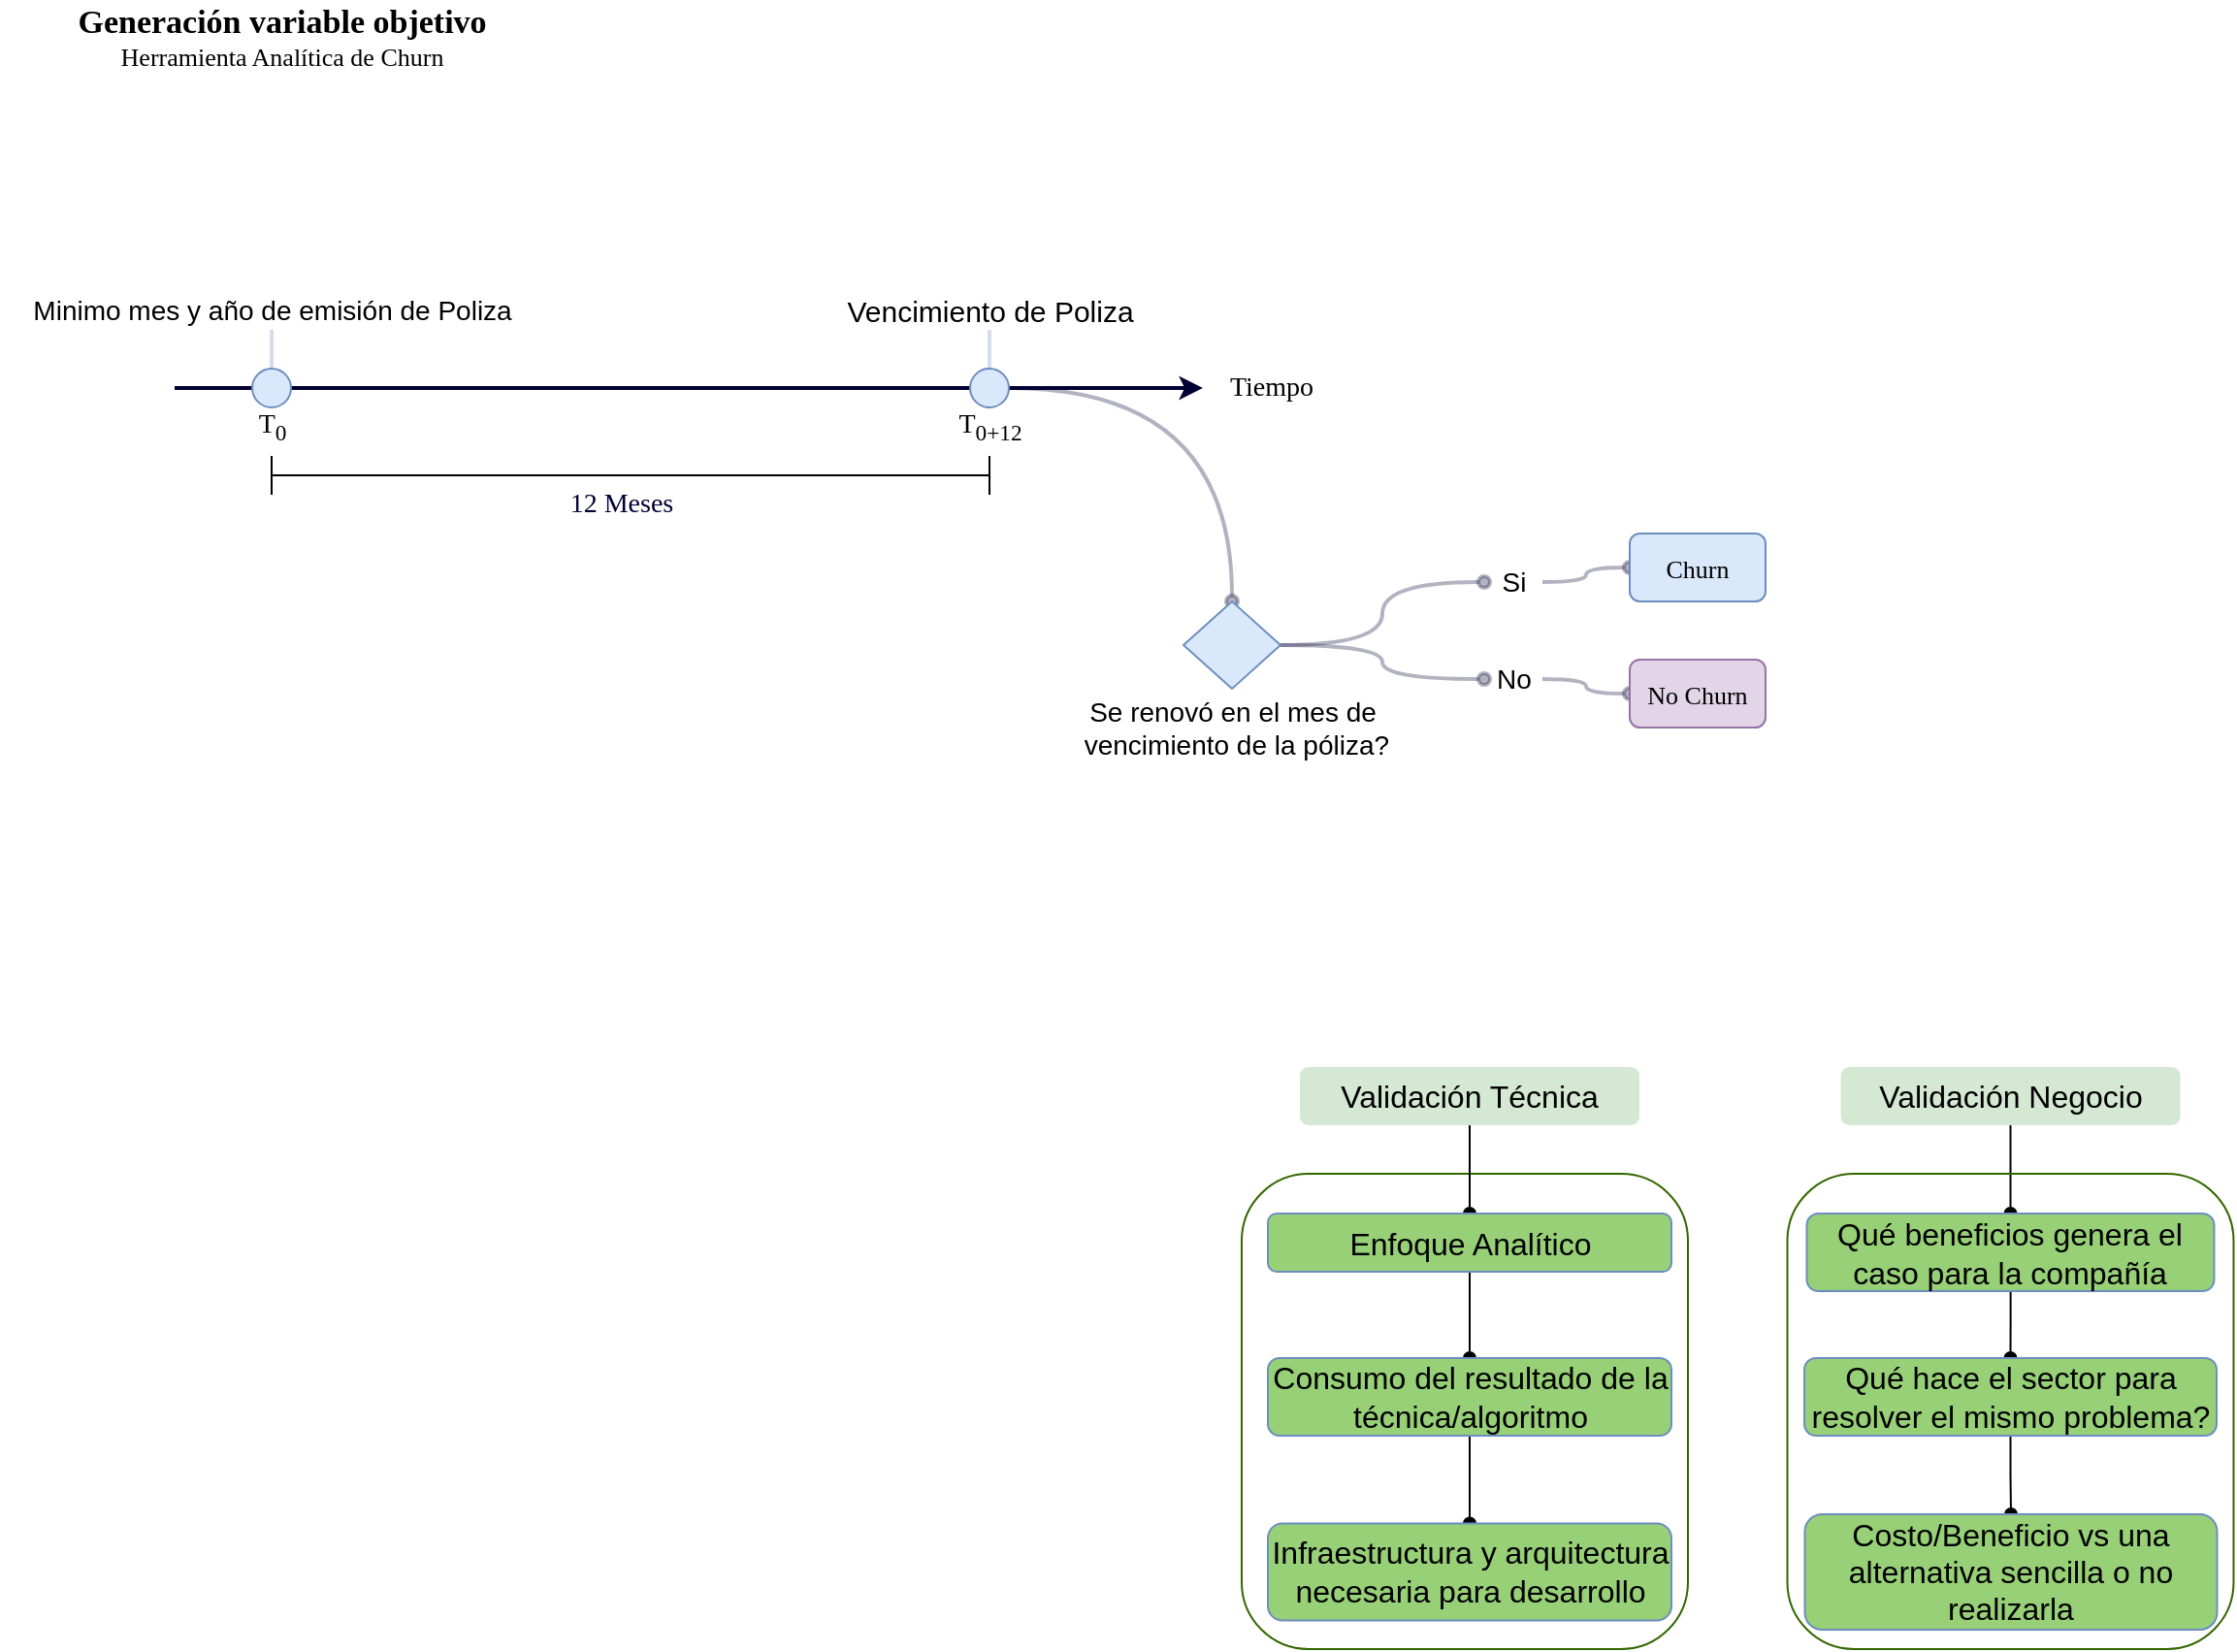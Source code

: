 <mxfile version="20.0.0" type="device" pages="9"><diagram id="brfi_d7KyqGRgagFz53l" name="Page-1"><mxGraphModel dx="1342" dy="791" grid="1" gridSize="10" guides="1" tooltips="1" connect="1" arrows="1" fold="1" page="1" pageScale="1" pageWidth="827" pageHeight="1169" math="0" shadow="0"><root><mxCell id="0"/><mxCell id="1" parent="0"/><mxCell id="FXR0Eh17C7No9YzDQfNq-2" value="" style="endArrow=classic;html=1;rounded=0;jumpSize=11;strokeWidth=2;strokeColor=#000033;" parent="1" edge="1"><mxGeometry width="50" height="50" relative="1" as="geometry"><mxPoint x="90" y="420" as="sourcePoint"/><mxPoint x="620" y="420" as="targetPoint"/></mxGeometry></mxCell><mxCell id="FXR0Eh17C7No9YzDQfNq-4" value="" style="ellipse;whiteSpace=wrap;html=1;aspect=fixed;fillColor=#dae8fc;strokeColor=#6c8ebf;" parent="1" vertex="1"><mxGeometry x="130" y="410" width="20" height="20" as="geometry"/></mxCell><mxCell id="FXR0Eh17C7No9YzDQfNq-30" style="edgeStyle=orthogonalEdgeStyle;curved=1;jumpSize=11;orthogonalLoop=1;jettySize=auto;html=1;entryX=0.5;entryY=0;entryDx=0;entryDy=0;fontFamily=Verdana;fontSize=13;endArrow=none;endFill=0;strokeColor=#6c8ebf;strokeWidth=2;opacity=30;fillColor=#dae8fc;" parent="1" source="FXR0Eh17C7No9YzDQfNq-6" target="FXR0Eh17C7No9YzDQfNq-4" edge="1"><mxGeometry relative="1" as="geometry"/></mxCell><mxCell id="FXR0Eh17C7No9YzDQfNq-6" value="Minimo mes y año de emisión de Poliza" style="text;html=1;align=center;verticalAlign=middle;resizable=0;points=[];autosize=1;strokeColor=none;fillColor=none;fontSize=14;" parent="1" vertex="1"><mxGeometry x="10" y="370" width="260" height="20" as="geometry"/></mxCell><mxCell id="FXR0Eh17C7No9YzDQfNq-7" value="&lt;span style=&quot;font-size: 17px&quot;&gt;Generación variable objetivo&lt;/span&gt;&lt;br&gt;&lt;font style=&quot;font-size: 13px ; font-weight: normal&quot;&gt;Herramienta Analítica de Churn&lt;/font&gt;" style="text;html=1;align=center;verticalAlign=middle;resizable=0;points=[];autosize=1;strokeColor=none;fillColor=none;fontStyle=1;fontSize=14;fontFamily=Verdana;" parent="1" vertex="1"><mxGeometry y="220" width="290" height="40" as="geometry"/></mxCell><mxCell id="FXR0Eh17C7No9YzDQfNq-20" style="edgeStyle=orthogonalEdgeStyle;curved=1;jumpSize=11;orthogonalLoop=1;jettySize=auto;html=1;entryX=0;entryY=0.5;entryDx=0;entryDy=0;fontFamily=Verdana;fontSize=13;endArrow=oval;endFill=1;strokeColor=#000033;strokeWidth=2;opacity=30;" parent="1" source="FXR0Eh17C7No9YzDQfNq-8" target="FXR0Eh17C7No9YzDQfNq-19" edge="1"><mxGeometry relative="1" as="geometry"/></mxCell><mxCell id="FXR0Eh17C7No9YzDQfNq-8" value="" style="ellipse;whiteSpace=wrap;html=1;aspect=fixed;fillColor=#dae8fc;strokeColor=#6c8ebf;" parent="1" vertex="1"><mxGeometry x="500" y="410" width="20" height="20" as="geometry"/></mxCell><mxCell id="FXR0Eh17C7No9YzDQfNq-10" value="Se renovó en el mes de&lt;br&gt;&amp;nbsp;vencimiento de la póliza?" style="text;html=1;align=center;verticalAlign=middle;resizable=0;points=[];autosize=1;strokeColor=none;fillColor=none;fontSize=14;" parent="1" vertex="1"><mxGeometry x="545" y="575" width="180" height="40" as="geometry"/></mxCell><mxCell id="FXR0Eh17C7No9YzDQfNq-14" value="T&lt;sub&gt;0&lt;/sub&gt;" style="text;html=1;align=center;verticalAlign=middle;resizable=0;points=[];autosize=1;strokeColor=none;fillColor=none;fontSize=14;fontFamily=Verdana;" parent="1" vertex="1"><mxGeometry x="125" y="425" width="30" height="30" as="geometry"/></mxCell><mxCell id="FXR0Eh17C7No9YzDQfNq-16" value="" style="shape=crossbar;whiteSpace=wrap;html=1;rounded=1;fontFamily=Verdana;fontSize=14;" parent="1" vertex="1"><mxGeometry x="140" y="455" width="370" height="20" as="geometry"/></mxCell><mxCell id="FXR0Eh17C7No9YzDQfNq-17" value="12 Meses" style="text;html=1;align=center;verticalAlign=middle;resizable=0;points=[];autosize=1;fontSize=14;fontFamily=Verdana;fontColor=#000033;" parent="1" vertex="1"><mxGeometry x="280" y="470" width="80" height="20" as="geometry"/></mxCell><mxCell id="FXR0Eh17C7No9YzDQfNq-18" value="Tiempo" style="text;html=1;align=center;verticalAlign=middle;resizable=0;points=[];autosize=1;strokeColor=none;fillColor=none;fontSize=14;fontFamily=Verdana;" parent="1" vertex="1"><mxGeometry x="620" y="410" width="70" height="20" as="geometry"/></mxCell><mxCell id="FXR0Eh17C7No9YzDQfNq-23" style="edgeStyle=orthogonalEdgeStyle;curved=1;jumpSize=11;orthogonalLoop=1;jettySize=auto;html=1;fontFamily=Verdana;fontSize=13;endArrow=oval;endFill=1;strokeColor=#000033;strokeWidth=2;opacity=30;" parent="1" source="FXR0Eh17C7No9YzDQfNq-19" target="FXR0Eh17C7No9YzDQfNq-21" edge="1"><mxGeometry relative="1" as="geometry"/></mxCell><mxCell id="FXR0Eh17C7No9YzDQfNq-24" style="edgeStyle=orthogonalEdgeStyle;curved=1;jumpSize=11;orthogonalLoop=1;jettySize=auto;html=1;fontFamily=Verdana;fontSize=13;endArrow=oval;endFill=1;strokeColor=#000033;strokeWidth=2;opacity=30;" parent="1" source="FXR0Eh17C7No9YzDQfNq-19" target="FXR0Eh17C7No9YzDQfNq-22" edge="1"><mxGeometry relative="1" as="geometry"/></mxCell><mxCell id="FXR0Eh17C7No9YzDQfNq-19" value="" style="rhombus;whiteSpace=wrap;html=1;fontFamily=Verdana;fontSize=13;direction=south;fillColor=#dae8fc;strokeColor=#6c8ebf;" parent="1" vertex="1"><mxGeometry x="610" y="530" width="50" height="45" as="geometry"/></mxCell><mxCell id="FXR0Eh17C7No9YzDQfNq-32" style="edgeStyle=orthogonalEdgeStyle;curved=1;jumpSize=11;orthogonalLoop=1;jettySize=auto;html=1;entryX=0.5;entryY=0;entryDx=0;entryDy=0;fontFamily=Verdana;fontSize=15;endArrow=none;endFill=0;strokeColor=#6c8ebf;strokeWidth=2;opacity=30;fillColor=#dae8fc;" parent="1" source="FXR0Eh17C7No9YzDQfNq-9" target="FXR0Eh17C7No9YzDQfNq-8" edge="1"><mxGeometry relative="1" as="geometry"/></mxCell><mxCell id="FXR0Eh17C7No9YzDQfNq-9" value="Vencimiento de Poliza" style="text;html=1;align=center;verticalAlign=middle;resizable=0;points=[];autosize=1;strokeColor=none;fillColor=none;fontSize=15;" parent="1" vertex="1"><mxGeometry x="430" y="370" width="160" height="20" as="geometry"/></mxCell><mxCell id="FXR0Eh17C7No9YzDQfNq-15" value="T&lt;sub&gt;0+12&lt;/sub&gt;" style="text;html=1;align=center;verticalAlign=middle;resizable=0;points=[];autosize=1;strokeColor=none;fillColor=none;fontSize=14;fontFamily=Verdana;" parent="1" vertex="1"><mxGeometry x="480" y="425" width="60" height="30" as="geometry"/></mxCell><mxCell id="FXR0Eh17C7No9YzDQfNq-27" style="edgeStyle=orthogonalEdgeStyle;curved=1;jumpSize=11;orthogonalLoop=1;jettySize=auto;html=1;entryX=0;entryY=0.5;entryDx=0;entryDy=0;fontFamily=Verdana;fontSize=13;endArrow=oval;endFill=1;strokeColor=#000033;strokeWidth=2;opacity=30;" parent="1" source="FXR0Eh17C7No9YzDQfNq-21" target="FXR0Eh17C7No9YzDQfNq-25" edge="1"><mxGeometry relative="1" as="geometry"/></mxCell><mxCell id="FXR0Eh17C7No9YzDQfNq-21" value="Si" style="text;html=1;align=center;verticalAlign=middle;resizable=0;points=[];autosize=1;strokeColor=none;fillColor=none;fontSize=14;" parent="1" vertex="1"><mxGeometry x="765" y="510" width="30" height="20" as="geometry"/></mxCell><mxCell id="FXR0Eh17C7No9YzDQfNq-28" style="edgeStyle=orthogonalEdgeStyle;curved=1;jumpSize=11;orthogonalLoop=1;jettySize=auto;html=1;entryX=0;entryY=0.5;entryDx=0;entryDy=0;fontFamily=Verdana;fontSize=13;endArrow=oval;endFill=1;strokeColor=#000033;strokeWidth=2;opacity=30;" parent="1" source="FXR0Eh17C7No9YzDQfNq-22" target="FXR0Eh17C7No9YzDQfNq-26" edge="1"><mxGeometry relative="1" as="geometry"/></mxCell><mxCell id="FXR0Eh17C7No9YzDQfNq-22" value="No" style="text;html=1;align=center;verticalAlign=middle;resizable=0;points=[];autosize=1;strokeColor=none;fillColor=none;fontSize=14;" parent="1" vertex="1"><mxGeometry x="765" y="560" width="30" height="20" as="geometry"/></mxCell><mxCell id="FXR0Eh17C7No9YzDQfNq-25" value="Churn" style="rounded=1;whiteSpace=wrap;html=1;fontFamily=Verdana;fontSize=13;fillColor=#dae8fc;strokeColor=#6c8ebf;" parent="1" vertex="1"><mxGeometry x="840" y="495" width="70" height="35" as="geometry"/></mxCell><mxCell id="FXR0Eh17C7No9YzDQfNq-26" value="No Churn" style="rounded=1;whiteSpace=wrap;html=1;fontFamily=Verdana;fontSize=13;fillColor=#e1d5e7;strokeColor=#9673a6;" parent="1" vertex="1"><mxGeometry x="840" y="560" width="70" height="35" as="geometry"/></mxCell><mxCell id="AO9uFSPKleYdrRanzIuE-1" value="" style="rounded=1;whiteSpace=wrap;html=1;fillColor=none;strokeColor=#336600;" vertex="1" parent="1"><mxGeometry x="640" y="825" width="230" height="245" as="geometry"/></mxCell><mxCell id="AO9uFSPKleYdrRanzIuE-12" style="edgeStyle=orthogonalEdgeStyle;rounded=0;orthogonalLoop=1;jettySize=auto;html=1;fontSize=16;endArrow=oval;endFill=1;" edge="1" parent="1" source="AO9uFSPKleYdrRanzIuE-3" target="AO9uFSPKleYdrRanzIuE-4"><mxGeometry relative="1" as="geometry"/></mxCell><mxCell id="AO9uFSPKleYdrRanzIuE-3" value="&lt;span style=&quot;color: rgb(0, 0, 0); font-family: Helvetica; font-size: 16px; font-style: normal; font-variant-ligatures: normal; font-variant-caps: normal; font-weight: 400; letter-spacing: normal; orphans: 2; text-align: center; text-indent: 0px; text-transform: none; widows: 2; word-spacing: 0px; -webkit-text-stroke-width: 0px; text-decoration-thickness: initial; text-decoration-style: initial; text-decoration-color: initial; float: none; display: inline !important;&quot;&gt;Validación Técnica&lt;/span&gt;" style="rounded=1;whiteSpace=wrap;html=1;fillColor=#d5e8d4;fontSize=16;strokeColor=none;" vertex="1" parent="1"><mxGeometry x="670" y="770" width="175" height="30" as="geometry"/></mxCell><mxCell id="AO9uFSPKleYdrRanzIuE-13" style="edgeStyle=orthogonalEdgeStyle;rounded=0;orthogonalLoop=1;jettySize=auto;html=1;entryX=0.5;entryY=0;entryDx=0;entryDy=0;fontSize=16;endArrow=oval;endFill=1;" edge="1" parent="1" source="AO9uFSPKleYdrRanzIuE-4" target="AO9uFSPKleYdrRanzIuE-5"><mxGeometry relative="1" as="geometry"/></mxCell><mxCell id="AO9uFSPKleYdrRanzIuE-4" value="&lt;span style=&quot;font-family: Helvetica; font-size: 16px; font-style: normal; font-variant-ligatures: normal; font-variant-caps: normal; font-weight: 400; letter-spacing: normal; orphans: 2; text-align: center; text-indent: 0px; text-transform: none; widows: 2; word-spacing: 0px; -webkit-text-stroke-width: 0px; text-decoration-thickness: initial; text-decoration-style: initial; text-decoration-color: initial; float: none; display: inline !important;&quot;&gt;Enfoque Analítico&lt;/span&gt;" style="rounded=1;whiteSpace=wrap;html=1;fillColor=#97D077;fontSize=16;strokeColor=#6c8ebf;fontColor=default;labelBackgroundColor=none;" vertex="1" parent="1"><mxGeometry x="653.5" y="845.5" width="208" height="30" as="geometry"/></mxCell><mxCell id="AO9uFSPKleYdrRanzIuE-14" style="edgeStyle=orthogonalEdgeStyle;rounded=0;orthogonalLoop=1;jettySize=auto;html=1;entryX=0.5;entryY=0;entryDx=0;entryDy=0;fontSize=16;endArrow=oval;endFill=1;" edge="1" parent="1" source="AO9uFSPKleYdrRanzIuE-5" target="AO9uFSPKleYdrRanzIuE-6"><mxGeometry relative="1" as="geometry"/></mxCell><mxCell id="AO9uFSPKleYdrRanzIuE-5" value="&lt;span style=&quot;font-family: Helvetica; font-size: 16px; font-style: normal; font-variant-ligatures: normal; font-variant-caps: normal; font-weight: 400; letter-spacing: normal; orphans: 2; text-align: center; text-indent: 0px; text-transform: none; widows: 2; word-spacing: 0px; -webkit-text-stroke-width: 0px; text-decoration-thickness: initial; text-decoration-style: initial; text-decoration-color: initial; float: none; display: inline !important;&quot;&gt;Consumo del resultado de la técnica/algoritmo&lt;/span&gt;" style="rounded=1;whiteSpace=wrap;html=1;fillColor=#97D077;fontSize=16;strokeColor=#6c8ebf;fontColor=default;labelBackgroundColor=none;" vertex="1" parent="1"><mxGeometry x="653.5" y="920" width="208" height="40" as="geometry"/></mxCell><mxCell id="AO9uFSPKleYdrRanzIuE-6" value="&lt;span style=&quot;font-family: Helvetica; font-size: 16px; font-style: normal; font-variant-ligatures: normal; font-variant-caps: normal; font-weight: 400; letter-spacing: normal; orphans: 2; text-align: center; text-indent: 0px; text-transform: none; widows: 2; word-spacing: 0px; -webkit-text-stroke-width: 0px; text-decoration-thickness: initial; text-decoration-style: initial; text-decoration-color: initial; float: none; display: inline !important;&quot;&gt;Infraestructura y arquitectura necesaria para desarrollo&lt;/span&gt;" style="rounded=1;whiteSpace=wrap;html=1;fillColor=#97D077;fontSize=16;strokeColor=#6c8ebf;fontColor=default;labelBackgroundColor=none;" vertex="1" parent="1"><mxGeometry x="653.5" y="1005.25" width="208" height="50" as="geometry"/></mxCell><mxCell id="AO9uFSPKleYdrRanzIuE-15" style="edgeStyle=orthogonalEdgeStyle;rounded=0;orthogonalLoop=1;jettySize=auto;html=1;entryX=0.5;entryY=0;entryDx=0;entryDy=0;fontSize=16;endArrow=oval;endFill=1;" edge="1" parent="1" source="AO9uFSPKleYdrRanzIuE-7" target="AO9uFSPKleYdrRanzIuE-8"><mxGeometry relative="1" as="geometry"/></mxCell><mxCell id="AO9uFSPKleYdrRanzIuE-7" value="&lt;span style=&quot;color: rgb(0, 0, 0); font-family: Helvetica; font-size: 16px; font-style: normal; font-variant-ligatures: normal; font-variant-caps: normal; font-weight: 400; letter-spacing: normal; orphans: 2; text-align: center; text-indent: 0px; text-transform: none; widows: 2; word-spacing: 0px; -webkit-text-stroke-width: 0px; text-decoration-thickness: initial; text-decoration-style: initial; text-decoration-color: initial; float: none; display: inline !important;&quot;&gt;Validación Negocio&lt;/span&gt;" style="rounded=1;whiteSpace=wrap;html=1;fillColor=#d5e8d4;fontSize=16;strokeColor=none;" vertex="1" parent="1"><mxGeometry x="948.75" y="770" width="175" height="30" as="geometry"/></mxCell><mxCell id="AO9uFSPKleYdrRanzIuE-16" style="edgeStyle=orthogonalEdgeStyle;rounded=0;orthogonalLoop=1;jettySize=auto;html=1;entryX=0.5;entryY=0;entryDx=0;entryDy=0;fontSize=16;endArrow=oval;endFill=1;" edge="1" parent="1" source="AO9uFSPKleYdrRanzIuE-8" target="AO9uFSPKleYdrRanzIuE-9"><mxGeometry relative="1" as="geometry"/></mxCell><mxCell id="AO9uFSPKleYdrRanzIuE-8" value="&lt;span style=&quot;font-family: Helvetica; font-size: 16px; font-style: normal; font-variant-ligatures: normal; font-variant-caps: normal; font-weight: 400; letter-spacing: normal; orphans: 2; text-align: center; text-indent: 0px; text-transform: none; widows: 2; word-spacing: 0px; -webkit-text-stroke-width: 0px; text-decoration-thickness: initial; text-decoration-style: initial; text-decoration-color: initial; float: none; display: inline !important;&quot;&gt;Qué beneficios genera el caso para la compañía&lt;/span&gt;" style="rounded=1;whiteSpace=wrap;html=1;fillColor=#97D077;fontSize=16;strokeColor=#6c8ebf;fontColor=default;labelBackgroundColor=none;" vertex="1" parent="1"><mxGeometry x="931.25" y="845.5" width="210" height="40" as="geometry"/></mxCell><mxCell id="AO9uFSPKleYdrRanzIuE-17" style="edgeStyle=orthogonalEdgeStyle;rounded=0;orthogonalLoop=1;jettySize=auto;html=1;entryX=0.5;entryY=0;entryDx=0;entryDy=0;fontSize=16;endArrow=oval;endFill=1;" edge="1" parent="1" source="AO9uFSPKleYdrRanzIuE-9" target="AO9uFSPKleYdrRanzIuE-10"><mxGeometry relative="1" as="geometry"/></mxCell><mxCell id="AO9uFSPKleYdrRanzIuE-9" value="&lt;span style=&quot;color: rgb(0, 0, 0); font-family: Helvetica; font-size: 16px; font-style: normal; font-variant-ligatures: normal; font-variant-caps: normal; font-weight: 400; letter-spacing: normal; orphans: 2; text-align: center; text-indent: 0px; text-transform: none; widows: 2; word-spacing: 0px; -webkit-text-stroke-width: 0px; text-decoration-thickness: initial; text-decoration-style: initial; text-decoration-color: initial; float: none; display: inline !important;&quot;&gt;Qué hace el sector para resolver el mismo problema?&lt;/span&gt;" style="rounded=1;whiteSpace=wrap;html=1;fillColor=#97D077;fontSize=16;strokeColor=#6c8ebf;" vertex="1" parent="1"><mxGeometry x="930" y="920" width="212.5" height="40" as="geometry"/></mxCell><mxCell id="AO9uFSPKleYdrRanzIuE-10" value="Costo/Beneficio vs una alternativa sencilla o no realizarla" style="rounded=1;whiteSpace=wrap;html=1;fillColor=#97D077;fontSize=16;strokeColor=#6c8ebf;fontColor=default;labelBackgroundColor=none;" vertex="1" parent="1"><mxGeometry x="930.25" y="1000.5" width="212.5" height="59.5" as="geometry"/></mxCell><mxCell id="AO9uFSPKleYdrRanzIuE-20" value="" style="rounded=1;whiteSpace=wrap;html=1;fillColor=none;strokeColor=#336600;" vertex="1" parent="1"><mxGeometry x="921.25" y="825" width="230" height="245" as="geometry"/></mxCell></root></mxGraphModel></diagram><diagram id="g3q5nxno80Yl_StiO1FQ" name="resultados"><mxGraphModel dx="1141" dy="672" grid="1" gridSize="10" guides="1" tooltips="1" connect="1" arrows="1" fold="1" page="1" pageScale="1" pageWidth="827" pageHeight="1169" math="0" shadow="0"><root><mxCell id="0"/><mxCell id="1" parent="0"/><mxCell id="7JGi1qoGvcbQ14g_NIL0-1" value="" style="shape=image;html=1;verticalAlign=top;verticalLabelPosition=bottom;labelBackgroundColor=#ffffff;imageAspect=0;aspect=fixed;image=https://cdn1.iconfinder.com/data/icons/bootstrap-vol-3/16/filetype-csv-128.png" parent="1" vertex="1"><mxGeometry x="240" y="110" width="30" height="30" as="geometry"/></mxCell><mxCell id="7JGi1qoGvcbQ14g_NIL0-12" style="edgeStyle=orthogonalEdgeStyle;orthogonalLoop=1;jettySize=auto;html=1;entryX=0;entryY=0.5;entryDx=0;entryDy=0;curved=1;" parent="1" source="7JGi1qoGvcbQ14g_NIL0-2" target="7JGi1qoGvcbQ14g_NIL0-10" edge="1"><mxGeometry relative="1" as="geometry"/></mxCell><mxCell id="7JGi1qoGvcbQ14g_NIL0-13" style="edgeStyle=orthogonalEdgeStyle;curved=1;orthogonalLoop=1;jettySize=auto;html=1;entryX=0;entryY=0.5;entryDx=0;entryDy=0;" parent="1" source="7JGi1qoGvcbQ14g_NIL0-2" target="7JGi1qoGvcbQ14g_NIL0-8" edge="1"><mxGeometry relative="1" as="geometry"/></mxCell><mxCell id="7JGi1qoGvcbQ14g_NIL0-14" style="edgeStyle=orthogonalEdgeStyle;curved=1;orthogonalLoop=1;jettySize=auto;html=1;entryX=0;entryY=0.5;entryDx=0;entryDy=0;" parent="1" source="7JGi1qoGvcbQ14g_NIL0-2" target="7JGi1qoGvcbQ14g_NIL0-6" edge="1"><mxGeometry relative="1" as="geometry"/></mxCell><mxCell id="7JGi1qoGvcbQ14g_NIL0-15" style="edgeStyle=orthogonalEdgeStyle;curved=1;orthogonalLoop=1;jettySize=auto;html=1;entryX=0;entryY=0.5;entryDx=0;entryDy=0;" parent="1" source="7JGi1qoGvcbQ14g_NIL0-2" target="7JGi1qoGvcbQ14g_NIL0-4" edge="1"><mxGeometry relative="1" as="geometry"/></mxCell><mxCell id="7JGi1qoGvcbQ14g_NIL0-16" style="edgeStyle=orthogonalEdgeStyle;curved=1;orthogonalLoop=1;jettySize=auto;html=1;entryX=0;entryY=0.5;entryDx=0;entryDy=0;" parent="1" source="7JGi1qoGvcbQ14g_NIL0-2" target="7JGi1qoGvcbQ14g_NIL0-1" edge="1"><mxGeometry relative="1" as="geometry"/></mxCell><mxCell id="7JGi1qoGvcbQ14g_NIL0-2" value="2018-01" style="rounded=1;whiteSpace=wrap;html=1;fillColor=#f5f5f5;fontColor=#333333;strokeColor=#666666;" parent="1" vertex="1"><mxGeometry x="80" y="90" width="60" height="20" as="geometry"/></mxCell><mxCell id="7JGi1qoGvcbQ14g_NIL0-3" value="personajuridica" style="text;html=1;align=center;verticalAlign=middle;resizable=0;points=[];autosize=1;strokeColor=none;fillColor=none;" parent="1" vertex="1"><mxGeometry x="200" y="140" width="100" height="20" as="geometry"/></mxCell><mxCell id="7JGi1qoGvcbQ14g_NIL0-4" value="" style="shape=image;html=1;verticalAlign=top;verticalLabelPosition=bottom;labelBackgroundColor=#ffffff;imageAspect=0;aspect=fixed;image=https://cdn1.iconfinder.com/data/icons/bootstrap-vol-3/16/filetype-csv-128.png" parent="1" vertex="1"><mxGeometry x="240" y="190" width="30" height="30" as="geometry"/></mxCell><mxCell id="7JGi1qoGvcbQ14g_NIL0-5" value="personanatural" style="text;html=1;align=center;verticalAlign=middle;resizable=0;points=[];autosize=1;strokeColor=none;fillColor=none;" parent="1" vertex="1"><mxGeometry x="200" y="220" width="100" height="20" as="geometry"/></mxCell><mxCell id="7JGi1qoGvcbQ14g_NIL0-6" value="" style="shape=image;html=1;verticalAlign=top;verticalLabelPosition=bottom;labelBackgroundColor=#ffffff;imageAspect=0;aspect=fixed;image=https://cdn1.iconfinder.com/data/icons/bootstrap-vol-3/16/filetype-csv-128.png" parent="1" vertex="1"><mxGeometry x="240" y="270" width="30" height="30" as="geometry"/></mxCell><mxCell id="7JGi1qoGvcbQ14g_NIL0-7" value="recaudo" style="text;html=1;align=center;verticalAlign=middle;resizable=0;points=[];autosize=1;strokeColor=none;fillColor=none;" parent="1" vertex="1"><mxGeometry x="220" y="300" width="60" height="20" as="geometry"/></mxCell><mxCell id="7JGi1qoGvcbQ14g_NIL0-8" value="" style="shape=image;html=1;verticalAlign=top;verticalLabelPosition=bottom;labelBackgroundColor=#ffffff;imageAspect=0;aspect=fixed;image=https://cdn1.iconfinder.com/data/icons/bootstrap-vol-3/16/filetype-csv-128.png" parent="1" vertex="1"><mxGeometry x="240" y="340" width="30" height="30" as="geometry"/></mxCell><mxCell id="7JGi1qoGvcbQ14g_NIL0-9" value="siniestros" style="text;html=1;align=center;verticalAlign=middle;resizable=0;points=[];autosize=1;strokeColor=none;fillColor=none;" parent="1" vertex="1"><mxGeometry x="215" y="370" width="70" height="20" as="geometry"/></mxCell><mxCell id="7JGi1qoGvcbQ14g_NIL0-10" value="" style="shape=image;html=1;verticalAlign=top;verticalLabelPosition=bottom;labelBackgroundColor=#ffffff;imageAspect=0;aspect=fixed;image=https://cdn1.iconfinder.com/data/icons/bootstrap-vol-3/16/filetype-csv-128.png" parent="1" vertex="1"><mxGeometry x="240" y="420" width="30" height="30" as="geometry"/></mxCell><mxCell id="7JGi1qoGvcbQ14g_NIL0-11" value="produccion" style="text;html=1;align=center;verticalAlign=middle;resizable=0;points=[];autosize=1;strokeColor=none;fillColor=none;" parent="1" vertex="1"><mxGeometry x="215" y="450" width="70" height="20" as="geometry"/></mxCell><mxCell id="7JGi1qoGvcbQ14g_NIL0-17" value="2022-02" style="rounded=1;whiteSpace=wrap;html=1;fillColor=#f5f5f5;fontColor=#333333;strokeColor=#666666;" parent="1" vertex="1"><mxGeometry x="80" y="420" width="60" height="20" as="geometry"/></mxCell><mxCell id="7JGi1qoGvcbQ14g_NIL0-18" value="2018-02" style="rounded=1;whiteSpace=wrap;html=1;fillColor=#f5f5f5;fontColor=#333333;strokeColor=#666666;" parent="1" vertex="1"><mxGeometry x="80" y="140" width="60" height="20" as="geometry"/></mxCell><mxCell id="7JGi1qoGvcbQ14g_NIL0-19" value="2018-03" style="rounded=1;whiteSpace=wrap;html=1;fillColor=#f5f5f5;fontColor=#333333;strokeColor=#666666;" parent="1" vertex="1"><mxGeometry x="80" y="195" width="60" height="20" as="geometry"/></mxCell><mxCell id="7JGi1qoGvcbQ14g_NIL0-20" value="2018-04" style="rounded=1;whiteSpace=wrap;html=1;fillColor=#f5f5f5;fontColor=#333333;strokeColor=#666666;" parent="1" vertex="1"><mxGeometry x="80" y="250" width="60" height="20" as="geometry"/></mxCell><mxCell id="7JGi1qoGvcbQ14g_NIL0-21" value="2022-01" style="rounded=1;whiteSpace=wrap;html=1;fillColor=#f5f5f5;fontColor=#333333;strokeColor=#666666;" parent="1" vertex="1"><mxGeometry x="80" y="370" width="60" height="20" as="geometry"/></mxCell><mxCell id="7JGi1qoGvcbQ14g_NIL0-22" value=".&lt;br&gt;.&lt;br&gt;.&lt;br&gt;." style="text;html=1;align=center;verticalAlign=middle;resizable=0;points=[];autosize=1;strokeColor=none;fillColor=none;" parent="1" vertex="1"><mxGeometry x="100" y="280" width="20" height="60" as="geometry"/></mxCell><mxCell id="7JGi1qoGvcbQ14g_NIL0-36" value="" style="shape=curlyBracket;whiteSpace=wrap;html=1;rounded=1;flipH=1;fillColor=#d5e8d4;gradientColor=#97d077;strokeColor=#82b366;" parent="1" vertex="1"><mxGeometry x="310" y="90" width="20" height="360" as="geometry"/></mxCell><mxCell id="7JGi1qoGvcbQ14g_NIL0-60" style="edgeStyle=orthogonalEdgeStyle;curved=1;orthogonalLoop=1;jettySize=auto;html=1;entryX=0;entryY=0.5;entryDx=0;entryDy=0;fontFamily=Verdana;fontSize=16;fontColor=#1A3300;fillColor=#d5e8d4;strokeColor=#82b366;gradientColor=#97d077;" parent="1" source="7JGi1qoGvcbQ14g_NIL0-37" target="7JGi1qoGvcbQ14g_NIL0-44" edge="1"><mxGeometry relative="1" as="geometry"/></mxCell><mxCell id="7JGi1qoGvcbQ14g_NIL0-61" style="edgeStyle=orthogonalEdgeStyle;curved=1;orthogonalLoop=1;jettySize=auto;html=1;entryX=0;entryY=0.5;entryDx=0;entryDy=0;fontFamily=Verdana;fontSize=16;fontColor=#1A3300;fillColor=#d5e8d4;strokeColor=#82b366;gradientColor=#97d077;" parent="1" source="7JGi1qoGvcbQ14g_NIL0-37" target="7JGi1qoGvcbQ14g_NIL0-53" edge="1"><mxGeometry relative="1" as="geometry"/></mxCell><mxCell id="7JGi1qoGvcbQ14g_NIL0-62" style="edgeStyle=orthogonalEdgeStyle;curved=1;orthogonalLoop=1;jettySize=auto;html=1;entryX=0;entryY=0.5;entryDx=0;entryDy=0;fontFamily=Verdana;fontSize=16;fontColor=#1A3300;fillColor=#d5e8d4;strokeColor=#82b366;gradientColor=#97d077;" parent="1" source="7JGi1qoGvcbQ14g_NIL0-37" target="7JGi1qoGvcbQ14g_NIL0-54" edge="1"><mxGeometry relative="1" as="geometry"/></mxCell><mxCell id="7JGi1qoGvcbQ14g_NIL0-63" style="edgeStyle=orthogonalEdgeStyle;curved=1;orthogonalLoop=1;jettySize=auto;html=1;entryX=0;entryY=0.5;entryDx=0;entryDy=0;fontFamily=Verdana;fontSize=16;fontColor=#1A3300;fillColor=#d5e8d4;strokeColor=#82b366;gradientColor=#97d077;" parent="1" source="7JGi1qoGvcbQ14g_NIL0-37" target="7JGi1qoGvcbQ14g_NIL0-55" edge="1"><mxGeometry relative="1" as="geometry"/></mxCell><mxCell id="7JGi1qoGvcbQ14g_NIL0-64" style="edgeStyle=orthogonalEdgeStyle;curved=1;orthogonalLoop=1;jettySize=auto;html=1;entryX=0;entryY=0.5;entryDx=0;entryDy=0;fontFamily=Verdana;fontSize=16;fontColor=#1A3300;fillColor=#d5e8d4;strokeColor=#82b366;gradientColor=#97d077;" parent="1" source="7JGi1qoGvcbQ14g_NIL0-37" target="7JGi1qoGvcbQ14g_NIL0-56" edge="1"><mxGeometry relative="1" as="geometry"/></mxCell><mxCell id="7JGi1qoGvcbQ14g_NIL0-37" value="Data Collection" style="html=1;whiteSpace=wrap;aspect=fixed;shape=isoRectangle;fillColor=#d5e8d4;strokeColor=none;" parent="1" vertex="1"><mxGeometry x="330" y="239" width="103.33" height="62" as="geometry"/></mxCell><mxCell id="7JGi1qoGvcbQ14g_NIL0-42" value="personajuridica" style="text;html=1;align=center;verticalAlign=middle;resizable=0;points=[];autosize=1;strokeColor=none;fillColor=none;" parent="1" vertex="1"><mxGeometry x="500" y="150" width="100" height="20" as="geometry"/></mxCell><mxCell id="7JGi1qoGvcbQ14g_NIL0-44" value="" style="shape=image;verticalLabelPosition=bottom;labelBackgroundColor=default;verticalAlign=top;aspect=fixed;imageAspect=0;image=https://www.file-extension.info/images/resource/formats/pickle.png;" parent="1" vertex="1"><mxGeometry x="530" y="120" width="30" height="30" as="geometry"/></mxCell><mxCell id="7JGi1qoGvcbQ14g_NIL0-45" value="Raw Data" style="text;html=1;align=center;verticalAlign=middle;resizable=0;points=[];autosize=1;strokeColor=none;fillColor=none;fontSize=16;fontStyle=1;fontFamily=Verdana;" parent="1" vertex="1"><mxGeometry x="130" y="30" width="100" height="20" as="geometry"/></mxCell><mxCell id="7JGi1qoGvcbQ14g_NIL0-48" value="personanatural" style="text;html=1;align=center;verticalAlign=middle;resizable=0;points=[];autosize=1;strokeColor=none;fillColor=none;" parent="1" vertex="1"><mxGeometry x="495" y="220" width="100" height="20" as="geometry"/></mxCell><mxCell id="7JGi1qoGvcbQ14g_NIL0-50" value="recaudo" style="text;html=1;align=center;verticalAlign=middle;resizable=0;points=[];autosize=1;strokeColor=none;fillColor=none;" parent="1" vertex="1"><mxGeometry x="515" y="290" width="60" height="20" as="geometry"/></mxCell><mxCell id="7JGi1qoGvcbQ14g_NIL0-53" value="" style="shape=image;verticalLabelPosition=bottom;labelBackgroundColor=default;verticalAlign=top;aspect=fixed;imageAspect=0;image=https://www.file-extension.info/images/resource/formats/pickle.png;" parent="1" vertex="1"><mxGeometry x="530" y="190" width="30" height="30" as="geometry"/></mxCell><mxCell id="7JGi1qoGvcbQ14g_NIL0-54" value="" style="shape=image;verticalLabelPosition=bottom;labelBackgroundColor=default;verticalAlign=top;aspect=fixed;imageAspect=0;image=https://www.file-extension.info/images/resource/formats/pickle.png;" parent="1" vertex="1"><mxGeometry x="530" y="260" width="30" height="30" as="geometry"/></mxCell><mxCell id="7JGi1qoGvcbQ14g_NIL0-55" value="" style="shape=image;verticalLabelPosition=bottom;labelBackgroundColor=default;verticalAlign=top;aspect=fixed;imageAspect=0;image=https://www.file-extension.info/images/resource/formats/pickle.png;" parent="1" vertex="1"><mxGeometry x="530" y="340" width="30" height="30" as="geometry"/></mxCell><mxCell id="7JGi1qoGvcbQ14g_NIL0-56" value="" style="shape=image;verticalLabelPosition=bottom;labelBackgroundColor=default;verticalAlign=top;aspect=fixed;imageAspect=0;image=https://www.file-extension.info/images/resource/formats/pickle.png;" parent="1" vertex="1"><mxGeometry x="530" y="420" width="30" height="30" as="geometry"/></mxCell><mxCell id="7JGi1qoGvcbQ14g_NIL0-57" value="siniestros" style="text;html=1;align=center;verticalAlign=middle;resizable=0;points=[];autosize=1;strokeColor=none;fillColor=none;" parent="1" vertex="1"><mxGeometry x="510" y="370" width="70" height="20" as="geometry"/></mxCell><mxCell id="7JGi1qoGvcbQ14g_NIL0-58" value="produccion" style="text;html=1;align=center;verticalAlign=middle;resizable=0;points=[];autosize=1;strokeColor=none;fillColor=none;" parent="1" vertex="1"><mxGeometry x="510" y="450" width="70" height="20" as="geometry"/></mxCell><mxCell id="7JGi1qoGvcbQ14g_NIL0-67" value="359.467 Registros&lt;br&gt;67 columnas" style="text;html=1;align=center;verticalAlign=middle;resizable=0;points=[];autosize=1;strokeColor=none;fillColor=#f5f5f5;fontSize=16;fontFamily=Monserrat;fontColor=#333333;fontSource=https%3A%2F%2Ffonts.googleapis.com%2Fcss%3Ffamily%3DMonserrat;" parent="1" vertex="1"><mxGeometry x="615" y="120" width="130" height="40" as="geometry"/></mxCell><mxCell id="7JGi1qoGvcbQ14g_NIL0-68" value="4.679.514 Registros&lt;br&gt;69 columnas" style="text;html=1;align=center;verticalAlign=middle;resizable=0;points=[];autosize=1;strokeColor=none;fillColor=#f5f5f5;fontSize=16;fontFamily=Monserrat;fontColor=#333333;fontSource=https%3A%2F%2Ffonts.googleapis.com%2Fcss%3Ffamily%3DMonserrat;" parent="1" vertex="1"><mxGeometry x="615" y="195" width="140" height="40" as="geometry"/></mxCell><mxCell id="7JGi1qoGvcbQ14g_NIL0-69" value="6.240.094 Registros&lt;br&gt;33 columnas" style="text;html=1;align=center;verticalAlign=middle;resizable=0;points=[];autosize=1;strokeColor=none;fillColor=#f5f5f5;fontSize=16;fontFamily=Monserrat;fontColor=#333333;fontSource=https%3A%2F%2Ffonts.googleapis.com%2Fcss%3Ffamily%3DMonserrat;" parent="1" vertex="1"><mxGeometry x="615" y="260" width="140" height="40" as="geometry"/></mxCell><mxCell id="7JGi1qoGvcbQ14g_NIL0-70" value="781.983 Registros&lt;br&gt;34 columnas" style="text;html=1;align=center;verticalAlign=middle;resizable=0;points=[];autosize=1;strokeColor=none;fillColor=#f5f5f5;fontSize=16;fontFamily=Monserrat;fontColor=#333333;fontSource=https%3A%2F%2Ffonts.googleapis.com%2Fcss%3Ffamily%3DMonserrat;" parent="1" vertex="1"><mxGeometry x="620" y="340" width="130" height="40" as="geometry"/></mxCell><mxCell id="7JGi1qoGvcbQ14g_NIL0-71" value="3.789.891 Registros&lt;br&gt;34 columnas" style="text;html=1;align=center;verticalAlign=middle;resizable=0;points=[];autosize=1;strokeColor=none;fillColor=#f5f5f5;fontSize=16;fontFamily=Monserrat;fontColor=#333333;fontSource=https%3A%2F%2Ffonts.googleapis.com%2Fcss%3Ffamily%3DMonserrat;" parent="1" vertex="1"><mxGeometry x="615" y="415" width="140" height="40" as="geometry"/></mxCell><mxCell id="7JGi1qoGvcbQ14g_NIL0-72" value="" style="shape=image;html=1;verticalAlign=top;verticalLabelPosition=bottom;labelBackgroundColor=#ffffff;imageAspect=0;aspect=fixed;image=https://cdn4.iconfinder.com/data/icons/scripting-and-programming-languages/512/Python_logo-128.png;fontFamily=Monserrat;fontSource=https%3A%2F%2Ffonts.googleapis.com%2Fcss%3Ffamily%3DMonserrat;fontSize=16;fontColor=#B3B3B3;fillColor=#E6E6E6;" parent="1" vertex="1"><mxGeometry x="390" y="280" width="30" height="30" as="geometry"/></mxCell><mxCell id="7JGi1qoGvcbQ14g_NIL0-79" style="edgeStyle=orthogonalEdgeStyle;curved=1;orthogonalLoop=1;jettySize=auto;html=1;entryX=0;entryY=0.5;entryDx=0;entryDy=0;fontFamily=Monserrat;fontSource=https%3A%2F%2Ffonts.googleapis.com%2Fcss%3Ffamily%3DMonserrat;fontSize=16;fontColor=#B3B3B3;fillColor=#d5e8d4;strokeColor=#82b366;" parent="1" source="7JGi1qoGvcbQ14g_NIL0-74" target="7JGi1qoGvcbQ14g_NIL0-76" edge="1"><mxGeometry relative="1" as="geometry"/></mxCell><mxCell id="7JGi1qoGvcbQ14g_NIL0-74" value="Data Integration" style="html=1;whiteSpace=wrap;aspect=fixed;shape=isoRectangle;fillColor=#d5e8d4;strokeColor=none;" parent="1" vertex="1"><mxGeometry x="810" y="262" width="103.33" height="62" as="geometry"/></mxCell><mxCell id="7JGi1qoGvcbQ14g_NIL0-75" value="" style="shape=image;html=1;verticalAlign=top;verticalLabelPosition=bottom;labelBackgroundColor=#ffffff;imageAspect=0;aspect=fixed;image=https://cdn4.iconfinder.com/data/icons/scripting-and-programming-languages/512/Python_logo-128.png;fontFamily=Monserrat;fontSource=https%3A%2F%2Ffonts.googleapis.com%2Fcss%3Ffamily%3DMonserrat;fontSize=16;fontColor=#B3B3B3;fillColor=#E6E6E6;" parent="1" vertex="1"><mxGeometry x="870" y="303" width="30" height="30" as="geometry"/></mxCell><mxCell id="7JGi1qoGvcbQ14g_NIL0-76" value="" style="shape=image;html=1;verticalAlign=top;verticalLabelPosition=bottom;labelBackgroundColor=#ffffff;imageAspect=0;aspect=fixed;image=https://cdn1.iconfinder.com/data/icons/bootstrap-vol-3/16/filetype-csv-128.png" parent="1" vertex="1"><mxGeometry x="965" y="278" width="30" height="30" as="geometry"/></mxCell><mxCell id="7JGi1qoGvcbQ14g_NIL0-77" value="MDT" style="text;html=1;align=center;verticalAlign=middle;resizable=0;points=[];autosize=1;strokeColor=none;fillColor=none;" parent="1" vertex="1"><mxGeometry x="958" y="309" width="40" height="20" as="geometry"/></mxCell><mxCell id="7JGi1qoGvcbQ14g_NIL0-78" value="546.876 Registros&amp;nbsp;" style="text;html=1;align=center;verticalAlign=middle;resizable=0;points=[];autosize=1;strokeColor=none;fillColor=#f5f5f5;fontSize=16;fontFamily=Monserrat;fontColor=#333333;fontSource=https%3A%2F%2Ffonts.googleapis.com%2Fcss%3Ffamily%3DMonserrat;" parent="1" vertex="1"><mxGeometry x="1000" y="288" width="140" height="20" as="geometry"/></mxCell><mxCell id="7JGi1qoGvcbQ14g_NIL0-81" value="" style="shape=curlyBracket;whiteSpace=wrap;html=1;rounded=1;flipH=1;fontFamily=Monserrat;fontSource=https%3A%2F%2Ffonts.googleapis.com%2Fcss%3Ffamily%3DMonserrat;fontSize=16;fillColor=#d5e8d4;strokeColor=#82b366;" parent="1" vertex="1"><mxGeometry x="790" y="125" width="20" height="335" as="geometry"/></mxCell></root></mxGraphModel></diagram><diagram id="OAySefHyN9Hbhc4E5QmO" name="transformaciones"><mxGraphModel dx="1141" dy="672" grid="1" gridSize="10" guides="1" tooltips="1" connect="1" arrows="1" fold="1" page="1" pageScale="1" pageWidth="827" pageHeight="1169" math="0" shadow="0"><root><mxCell id="0"/><mxCell id="1" parent="0"/><mxCell id="NMy86Cc7Fi9PO3jtIxXR-1" value="" style="shape=image;html=1;verticalAlign=top;verticalLabelPosition=bottom;labelBackgroundColor=#ffffff;imageAspect=0;aspect=fixed;image=https://cdn1.iconfinder.com/data/icons/bootstrap-vol-3/16/filetype-csv-128.png" parent="1" vertex="1"><mxGeometry x="834" y="240" width="30" height="30" as="geometry"/></mxCell><mxCell id="NMy86Cc7Fi9PO3jtIxXR-2" value="MDT" style="text;html=1;align=center;verticalAlign=middle;resizable=0;points=[];autosize=1;strokeColor=none;fillColor=none;" parent="1" vertex="1"><mxGeometry x="827" y="271" width="40" height="20" as="geometry"/></mxCell><mxCell id="NMy86Cc7Fi9PO3jtIxXR-13" style="edgeStyle=orthogonalEdgeStyle;curved=1;orthogonalLoop=1;jettySize=auto;html=1;entryX=0.5;entryY=1;entryDx=0;entryDy=0;fontFamily=Verdana;fontSize=16;fontColor=#B3B3B3;fillColor=#d5e8d4;strokeColor=#82b366;endArrow=oval;endFill=1;" parent="1" source="NMy86Cc7Fi9PO3jtIxXR-3" target="NMy86Cc7Fi9PO3jtIxXR-11" edge="1"><mxGeometry relative="1" as="geometry"/></mxCell><mxCell id="NMy86Cc7Fi9PO3jtIxXR-3" value="" style="shape=image;html=1;verticalAlign=top;verticalLabelPosition=bottom;labelBackgroundColor=#ffffff;imageAspect=0;aspect=fixed;image=https://cdn3.iconfinder.com/data/icons/document-icons-2/30/647702-excel-128.png;fontFamily=Monserrat;fontSource=https%3A%2F%2Ffonts.googleapis.com%2Fcss%3Ffamily%3DMonserrat;fontSize=16;fontColor=#B3B3B3;fillColor=#E6E6E6;" parent="1" vertex="1"><mxGeometry x="1111" y="400" width="30" height="30" as="geometry"/></mxCell><mxCell id="NMy86Cc7Fi9PO3jtIxXR-5" value="BANREP &lt;br&gt;salarios mínimos" style="text;html=1;align=center;verticalAlign=middle;resizable=0;points=[];autosize=1;strokeColor=none;fillColor=none;" parent="1" vertex="1"><mxGeometry x="1071" y="435" width="110" height="30" as="geometry"/></mxCell><mxCell id="NMy86Cc7Fi9PO3jtIxXR-6" value="" style="shape=image;html=1;verticalAlign=top;verticalLabelPosition=bottom;labelBackgroundColor=#ffffff;imageAspect=0;aspect=fixed;image=https://cdn3.iconfinder.com/data/icons/document-icons-2/30/647702-excel-128.png;fontFamily=Monserrat;fontSource=https%3A%2F%2Ffonts.googleapis.com%2Fcss%3Ffamily%3DMonserrat;fontSize=16;fontColor=#B3B3B3;fillColor=#E6E6E6;" parent="1" vertex="1"><mxGeometry x="1380" y="90" width="30" height="30" as="geometry"/></mxCell><mxCell id="NMy86Cc7Fi9PO3jtIxXR-7" value="Dane&lt;br&gt;Códigos Ciudades" style="text;html=1;align=center;verticalAlign=middle;resizable=0;points=[];autosize=1;strokeColor=none;fillColor=none;" parent="1" vertex="1"><mxGeometry x="1340" y="125" width="110" height="30" as="geometry"/></mxCell><mxCell id="NMy86Cc7Fi9PO3jtIxXR-8" value="" style="endArrow=classic;html=1;fontFamily=Monserrat;fontSource=https%3A%2F%2Ffonts.googleapis.com%2Fcss%3Ffamily%3DMonserrat;fontSize=16;fontColor=#B3B3B3;curved=1;strokeWidth=2;" parent="1" edge="1"><mxGeometry width="50" height="50" relative="1" as="geometry"><mxPoint x="870" y="260" as="sourcePoint"/><mxPoint x="1590" y="260" as="targetPoint"/></mxGeometry></mxCell><mxCell id="NMy86Cc7Fi9PO3jtIxXR-33" style="edgeStyle=orthogonalEdgeStyle;curved=1;orthogonalLoop=1;jettySize=auto;html=1;fontFamily=Helvetica;fontSize=16;fontColor=#808080;endArrow=oval;endFill=1;strokeColor=#1A3300;strokeWidth=1;" parent="1" source="NMy86Cc7Fi9PO3jtIxXR-11" edge="1"><mxGeometry relative="1" as="geometry"><mxPoint x="1150" y="260" as="targetPoint"/></mxGeometry></mxCell><mxCell id="NMy86Cc7Fi9PO3jtIxXR-11" value="&lt;span style=&quot;color: rgb(0, 0, 0); font-size: 12px; background-color: initial;&quot;&gt;SMMLV Pagados por Siniestros&lt;/span&gt;&lt;br&gt;" style="rounded=1;whiteSpace=wrap;html=1;fontFamily=Verdana;fontSize=16;fillColor=#d5e8d4;strokeColor=none;fontStyle=0" parent="1" vertex="1"><mxGeometry x="1066" y="300" width="120" height="40" as="geometry"/></mxCell><mxCell id="NMy86Cc7Fi9PO3jtIxXR-40" style="edgeStyle=orthogonalEdgeStyle;curved=1;orthogonalLoop=1;jettySize=auto;html=1;fontFamily=Helvetica;fontSize=16;fontColor=#808080;endArrow=oval;endFill=1;strokeColor=#1A3300;strokeWidth=1;" parent="1" source="NMy86Cc7Fi9PO3jtIxXR-14" edge="1"><mxGeometry relative="1" as="geometry"><mxPoint x="1430" y="260" as="targetPoint"/></mxGeometry></mxCell><mxCell id="NMy86Cc7Fi9PO3jtIxXR-14" value="&lt;span style=&quot;color: rgb(0, 0, 0); font-size: 12px; background-color: initial;&quot;&gt;Nombre &lt;br&gt;Ciudad&lt;/span&gt;" style="rounded=1;whiteSpace=wrap;html=1;fontFamily=Verdana;fontSize=16;fillColor=#d5e8d4;strokeColor=none;fontStyle=0" parent="1" vertex="1"><mxGeometry x="1355.5" y="180" width="79" height="40" as="geometry"/></mxCell><mxCell id="NMy86Cc7Fi9PO3jtIxXR-30" value="" style="edgeStyle=orthogonalEdgeStyle;curved=1;orthogonalLoop=1;jettySize=auto;html=1;fontFamily=Helvetica;fontSize=16;fontColor=#808080;endArrow=oval;endFill=1;strokeColor=#97D077;strokeWidth=1;" parent="1" source="NMy86Cc7Fi9PO3jtIxXR-16" target="NMy86Cc7Fi9PO3jtIxXR-25" edge="1"><mxGeometry relative="1" as="geometry"/></mxCell><mxCell id="NMy86Cc7Fi9PO3jtIxXR-16" value="&lt;span style=&quot;font-size: 12px;&quot;&gt;Cambio tipo de variables&lt;/span&gt;" style="rounded=1;whiteSpace=wrap;html=1;fontFamily=Verdana;fontSize=16;fillColor=#d5e8d4;strokeColor=none;fontStyle=0" parent="1" vertex="1"><mxGeometry x="910" y="80" width="120" height="40" as="geometry"/></mxCell><mxCell id="NMy86Cc7Fi9PO3jtIxXR-17" value="&lt;span style=&quot;font-size: 12px;&quot;&gt;Nombre Producto&lt;/span&gt;" style="rounded=1;whiteSpace=wrap;html=1;fontFamily=Verdana;fontSize=16;fillColor=#d5e8d4;strokeColor=none;fontStyle=0" parent="1" vertex="1"><mxGeometry x="1160" y="170" width="120" height="20" as="geometry"/></mxCell><mxCell id="NMy86Cc7Fi9PO3jtIxXR-41" style="edgeStyle=orthogonalEdgeStyle;curved=1;orthogonalLoop=1;jettySize=auto;html=1;entryX=0.628;entryY=0.052;entryDx=0;entryDy=0;entryPerimeter=0;fontFamily=Helvetica;fontSize=16;fontColor=#808080;endArrow=oval;endFill=1;strokeColor=#1A3300;strokeWidth=1;" parent="1" source="NMy86Cc7Fi9PO3jtIxXR-18" target="NMy86Cc7Fi9PO3jtIxXR-19" edge="1"><mxGeometry relative="1" as="geometry"/></mxCell><mxCell id="NMy86Cc7Fi9PO3jtIxXR-18" value="&lt;span style=&quot;font-size: 12px;&quot;&gt;Tipo Producto&lt;/span&gt;" style="rounded=1;whiteSpace=wrap;html=1;fontFamily=Verdana;fontSize=16;fillColor=#d5e8d4;strokeColor=none;fontStyle=0" parent="1" vertex="1"><mxGeometry x="1160" y="200" width="120" height="20" as="geometry"/></mxCell><mxCell id="NMy86Cc7Fi9PO3jtIxXR-19" value="Transformaciones" style="text;html=1;align=center;verticalAlign=middle;resizable=0;points=[];autosize=1;strokeColor=none;fillColor=none;fontSize=16;fontFamily=Helvetica;fontColor=#808080;fontStyle=0" parent="1" vertex="1"><mxGeometry x="1171" y="260" width="140" height="20" as="geometry"/></mxCell><mxCell id="NMy86Cc7Fi9PO3jtIxXR-20" value="" style="shape=image;html=1;verticalAlign=top;verticalLabelPosition=bottom;labelBackgroundColor=#ffffff;imageAspect=0;aspect=fixed;image=https://cdn1.iconfinder.com/data/icons/bootstrap-vol-3/16/filetype-csv-128.png" parent="1" vertex="1"><mxGeometry x="1635" y="220" width="30" height="30" as="geometry"/></mxCell><mxCell id="NMy86Cc7Fi9PO3jtIxXR-21" value="Data Entrenamiento" style="text;html=1;align=center;verticalAlign=middle;resizable=0;points=[];autosize=1;strokeColor=none;fillColor=none;" parent="1" vertex="1"><mxGeometry x="1590" y="251" width="120" height="20" as="geometry"/></mxCell><mxCell id="NMy86Cc7Fi9PO3jtIxXR-35" style="edgeStyle=orthogonalEdgeStyle;curved=1;orthogonalLoop=1;jettySize=auto;html=1;fontFamily=Helvetica;fontSize=16;fontColor=#808080;endArrow=oval;endFill=1;strokeColor=#1A3300;strokeWidth=1;" parent="1" source="NMy86Cc7Fi9PO3jtIxXR-22" edge="1"><mxGeometry relative="1" as="geometry"><mxPoint x="1340" y="260" as="targetPoint"/></mxGeometry></mxCell><mxCell id="NMy86Cc7Fi9PO3jtIxXR-22" value="&lt;span style=&quot;font-size: 12px;&quot;&gt;Tiempo desde el último siniestro&lt;/span&gt;" style="rounded=1;whiteSpace=wrap;html=1;fontFamily=Verdana;fontSize=16;fillColor=#d5e8d4;strokeColor=none;fontStyle=0" parent="1" vertex="1"><mxGeometry x="1260" y="300" width="120" height="40" as="geometry"/></mxCell><mxCell id="NMy86Cc7Fi9PO3jtIxXR-36" style="edgeStyle=orthogonalEdgeStyle;curved=1;orthogonalLoop=1;jettySize=auto;html=1;fontFamily=Helvetica;fontSize=16;fontColor=#808080;endArrow=oval;endFill=1;strokeColor=#1A3300;strokeWidth=1;" parent="1" source="NMy86Cc7Fi9PO3jtIxXR-23" edge="1"><mxGeometry relative="1" as="geometry"><mxPoint x="1500" y="260" as="targetPoint"/></mxGeometry></mxCell><mxCell id="NMy86Cc7Fi9PO3jtIxXR-23" value="&lt;span style=&quot;font-size: 12px;&quot;&gt;Total productos previos&lt;/span&gt;" style="rounded=1;whiteSpace=wrap;html=1;fontFamily=Verdana;fontSize=16;fillColor=#d5e8d4;strokeColor=none;fontStyle=0" parent="1" vertex="1"><mxGeometry x="1410" y="300" width="120" height="40" as="geometry"/></mxCell><mxCell id="NMy86Cc7Fi9PO3jtIxXR-31" style="edgeStyle=orthogonalEdgeStyle;curved=1;orthogonalLoop=1;jettySize=auto;html=1;fontFamily=Helvetica;fontSize=16;fontColor=#808080;endArrow=oval;endFill=1;strokeColor=#1A3300;strokeWidth=1;" parent="1" source="NMy86Cc7Fi9PO3jtIxXR-24" edge="1"><mxGeometry relative="1" as="geometry"><mxPoint x="1010" y="260" as="targetPoint"/></mxGeometry></mxCell><mxCell id="NMy86Cc7Fi9PO3jtIxXR-24" value="&lt;span style=&quot;font-size: 12px;&quot;&gt;Retiro de Duplicados&lt;/span&gt;" style="rounded=1;whiteSpace=wrap;html=1;fontFamily=Verdana;fontSize=16;fillColor=#d5e8d4;strokeColor=none;fontStyle=0" parent="1" vertex="1"><mxGeometry x="910" y="200" width="120" height="40" as="geometry"/></mxCell><mxCell id="NMy86Cc7Fi9PO3jtIxXR-29" style="edgeStyle=orthogonalEdgeStyle;curved=1;orthogonalLoop=1;jettySize=auto;html=1;entryX=0.5;entryY=0;entryDx=0;entryDy=0;fontFamily=Helvetica;fontSize=16;fontColor=#808080;endArrow=oval;endFill=1;strokeWidth=1;fillColor=#d5e8d4;strokeColor=#82b366;" parent="1" source="NMy86Cc7Fi9PO3jtIxXR-25" target="NMy86Cc7Fi9PO3jtIxXR-24" edge="1"><mxGeometry relative="1" as="geometry"/></mxCell><mxCell id="NMy86Cc7Fi9PO3jtIxXR-25" value="&lt;span style=&quot;font-size: 12px;&quot;&gt;Union/estandarización de categorías poco frecuentes&lt;/span&gt;" style="rounded=1;whiteSpace=wrap;html=1;fontFamily=Verdana;fontSize=16;fillColor=#d5e8d4;strokeColor=none;fontStyle=0" parent="1" vertex="1"><mxGeometry x="897.5" y="130" width="145" height="60" as="geometry"/></mxCell><mxCell id="NMy86Cc7Fi9PO3jtIxXR-28" style="edgeStyle=orthogonalEdgeStyle;curved=1;orthogonalLoop=1;jettySize=auto;html=1;entryX=0.5;entryY=0;entryDx=0;entryDy=0;fontFamily=Helvetica;fontSize=16;fontColor=#808080;strokeWidth=1;endArrow=oval;endFill=1;strokeColor=#97D077;" parent="1" source="NMy86Cc7Fi9PO3jtIxXR-16" target="NMy86Cc7Fi9PO3jtIxXR-25" edge="1"><mxGeometry relative="1" as="geometry"/></mxCell><mxCell id="NMy86Cc7Fi9PO3jtIxXR-15" style="edgeStyle=orthogonalEdgeStyle;curved=1;orthogonalLoop=1;jettySize=auto;html=1;entryX=0.5;entryY=0;entryDx=0;entryDy=0;fontFamily=Verdana;fontSize=16;fontColor=#B3B3B3;fillColor=#d5e8d4;strokeColor=#82b366;endArrow=oval;endFill=1;" parent="1" source="NMy86Cc7Fi9PO3jtIxXR-7" target="NMy86Cc7Fi9PO3jtIxXR-14" edge="1"><mxGeometry relative="1" as="geometry"/></mxCell><mxCell id="NMy86Cc7Fi9PO3jtIxXR-37" style="edgeStyle=orthogonalEdgeStyle;curved=1;orthogonalLoop=1;jettySize=auto;html=1;entryX=0.5;entryY=0;entryDx=0;entryDy=0;fontFamily=Helvetica;fontSize=16;fontColor=#808080;endArrow=oval;endFill=1;strokeColor=#82b366;strokeWidth=1;fillColor=#d5e8d4;" parent="1" source="NMy86Cc7Fi9PO3jtIxXR-17" target="NMy86Cc7Fi9PO3jtIxXR-18" edge="1"><mxGeometry relative="1" as="geometry"/></mxCell><mxCell id="NMy86Cc7Fi9PO3jtIxXR-39" style="edgeStyle=orthogonalEdgeStyle;curved=1;orthogonalLoop=1;jettySize=auto;html=1;fontFamily=Helvetica;fontSize=16;fontColor=#808080;endArrow=oval;endFill=1;strokeColor=#1A3300;strokeWidth=1;" parent="1" source="NMy86Cc7Fi9PO3jtIxXR-38" edge="1"><mxGeometry relative="1" as="geometry"><mxPoint x="1010" y="260" as="targetPoint"/></mxGeometry></mxCell><mxCell id="NMy86Cc7Fi9PO3jtIxXR-38" value="&lt;span style=&quot;font-size: 12px;&quot;&gt;Estandarización campos tipo Datetime&lt;/span&gt;" style="rounded=1;whiteSpace=wrap;html=1;fontFamily=Verdana;fontSize=16;fillColor=#d5e8d4;strokeColor=none;fontStyle=0" parent="1" vertex="1"><mxGeometry x="900" y="280" width="120" height="60" as="geometry"/></mxCell><mxCell id="zgJpTq_7vpJRNvjQtZ2l-1" value="546.876 Registros" style="text;html=1;align=center;verticalAlign=middle;resizable=0;points=[];autosize=1;strokeColor=none;fillColor=none;" parent="1" vertex="1"><mxGeometry x="792" y="291" width="110" height="20" as="geometry"/></mxCell><mxCell id="zgJpTq_7vpJRNvjQtZ2l-2" value="Text" style="text;html=1;align=center;verticalAlign=middle;resizable=0;points=[];autosize=1;strokeColor=none;fillColor=none;" parent="1" vertex="1"><mxGeometry x="1630" y="270" width="40" height="20" as="geometry"/></mxCell><mxCell id="zgJpTq_7vpJRNvjQtZ2l-3" value="40.405 Registros" style="text;html=1;align=center;verticalAlign=middle;resizable=0;points=[];autosize=1;strokeColor=none;fillColor=none;" parent="1" vertex="1"><mxGeometry x="1595" y="291" width="110" height="20" as="geometry"/></mxCell><mxCell id="EMJvF2hJMtynVsEY4ecA-2" style="edgeStyle=orthogonalEdgeStyle;orthogonalLoop=1;jettySize=auto;html=1;fontSize=8;endArrow=oval;endFill=1;curved=1;" parent="1" source="EMJvF2hJMtynVsEY4ecA-1" edge="1"><mxGeometry relative="1" as="geometry"><mxPoint x="1560" y="260" as="targetPoint"/></mxGeometry></mxCell><mxCell id="EMJvF2hJMtynVsEY4ecA-1" value="&lt;span style=&quot;font-size: 12px;&quot;&gt;Cálculo variable objetivo &lt;/span&gt;&lt;font style=&quot;font-size: 8px;&quot;&gt;(pólizas primer trimestre de cada año)&lt;/font&gt;" style="rounded=1;whiteSpace=wrap;html=1;fontFamily=Verdana;fontSize=16;fillColor=#d5e8d4;strokeColor=none;fontStyle=0" parent="1" vertex="1"><mxGeometry x="1475" y="140" width="120" height="80" as="geometry"/></mxCell><mxCell id="dTYGZuBD7qWygyrYCCE5-1" value="" style="whiteSpace=wrap;html=1;aspect=fixed;fontSize=13;strokeColor=#6c8ebf;fillColor=#dae8fc;" parent="1" vertex="1"><mxGeometry x="260" y="790" width="60" height="60" as="geometry"/></mxCell><mxCell id="dTYGZuBD7qWygyrYCCE5-2" value="" style="whiteSpace=wrap;html=1;aspect=fixed;fontSize=13;strokeColor=#6c8ebf;fillColor=#dae8fc;" parent="1" vertex="1"><mxGeometry x="260" y="860" width="60" height="60" as="geometry"/></mxCell><mxCell id="dTYGZuBD7qWygyrYCCE5-3" value="" style="whiteSpace=wrap;html=1;aspect=fixed;fontSize=13;strokeColor=#6c8ebf;fillColor=#dae8fc;" parent="1" vertex="1"><mxGeometry x="260" y="940" width="60" height="60" as="geometry"/></mxCell><mxCell id="dTYGZuBD7qWygyrYCCE5-4" value="" style="whiteSpace=wrap;html=1;aspect=fixed;fontSize=13;strokeColor=#6c8ebf;fillColor=#dae8fc;" parent="1" vertex="1"><mxGeometry x="260" y="1020" width="60" height="60" as="geometry"/></mxCell><mxCell id="dTYGZuBD7qWygyrYCCE5-5" value="" style="whiteSpace=wrap;html=1;aspect=fixed;fontSize=13;strokeColor=#d6b656;fillColor=#fff2cc;" parent="1" vertex="1"><mxGeometry x="360" y="790" width="60" height="60" as="geometry"/></mxCell><mxCell id="dTYGZuBD7qWygyrYCCE5-6" value="" style="whiteSpace=wrap;html=1;aspect=fixed;fontSize=13;strokeColor=#d6b656;fillColor=#fff2cc;" parent="1" vertex="1"><mxGeometry x="360" y="860" width="60" height="60" as="geometry"/></mxCell><mxCell id="dTYGZuBD7qWygyrYCCE5-7" value="" style="whiteSpace=wrap;html=1;aspect=fixed;fontSize=13;strokeColor=#d6b656;fillColor=#fff2cc;" parent="1" vertex="1"><mxGeometry x="360" y="940" width="60" height="60" as="geometry"/></mxCell><mxCell id="dTYGZuBD7qWygyrYCCE5-8" value="" style="whiteSpace=wrap;html=1;aspect=fixed;fontSize=13;strokeColor=#d6b656;fillColor=#fff2cc;" parent="1" vertex="1"><mxGeometry x="360" y="1020" width="60" height="60" as="geometry"/></mxCell><mxCell id="dTYGZuBD7qWygyrYCCE5-9" value="" style="whiteSpace=wrap;html=1;aspect=fixed;fontSize=13;strokeColor=#82b366;fillColor=#d5e8d4;" parent="1" vertex="1"><mxGeometry x="450" y="790" width="60" height="60" as="geometry"/></mxCell><mxCell id="dTYGZuBD7qWygyrYCCE5-10" value="" style="whiteSpace=wrap;html=1;aspect=fixed;fontSize=13;strokeColor=#82b366;fillColor=#d5e8d4;" parent="1" vertex="1"><mxGeometry x="450" y="860" width="60" height="60" as="geometry"/></mxCell><mxCell id="dTYGZuBD7qWygyrYCCE5-11" value="" style="whiteSpace=wrap;html=1;aspect=fixed;fontSize=13;strokeColor=#82b366;fillColor=#d5e8d4;" parent="1" vertex="1"><mxGeometry x="450" y="940" width="60" height="60" as="geometry"/></mxCell><mxCell id="dTYGZuBD7qWygyrYCCE5-12" value="" style="whiteSpace=wrap;html=1;aspect=fixed;fontSize=13;strokeColor=#82b366;fillColor=#d5e8d4;" parent="1" vertex="1"><mxGeometry x="450" y="1020" width="60" height="60" as="geometry"/></mxCell><mxCell id="dTYGZuBD7qWygyrYCCE5-13" value="" style="whiteSpace=wrap;html=1;aspect=fixed;fontSize=13;strokeColor=#b85450;fillColor=#f8cecc;" parent="1" vertex="1"><mxGeometry x="550" y="790" width="60" height="60" as="geometry"/></mxCell><mxCell id="dTYGZuBD7qWygyrYCCE5-14" value="" style="whiteSpace=wrap;html=1;aspect=fixed;fontSize=13;strokeColor=#b85450;fillColor=#f8cecc;" parent="1" vertex="1"><mxGeometry x="550" y="860" width="60" height="60" as="geometry"/></mxCell><mxCell id="dTYGZuBD7qWygyrYCCE5-15" value="" style="whiteSpace=wrap;html=1;aspect=fixed;fontSize=13;strokeColor=#b85450;fillColor=#f8cecc;" parent="1" vertex="1"><mxGeometry x="550" y="940" width="60" height="60" as="geometry"/></mxCell><mxCell id="dTYGZuBD7qWygyrYCCE5-16" value="" style="whiteSpace=wrap;html=1;aspect=fixed;fontSize=13;strokeColor=#b85450;fillColor=#f8cecc;" parent="1" vertex="1"><mxGeometry x="550" y="1020" width="60" height="60" as="geometry"/></mxCell><mxCell id="dTYGZuBD7qWygyrYCCE5-17" value="Deseado" style="text;html=1;align=center;verticalAlign=middle;resizable=0;points=[];autosize=1;strokeColor=none;fillColor=#f5f5f5;fontSize=17;fontColor=#333333;" parent="1" vertex="1"><mxGeometry x="400" y="720" width="80" height="30" as="geometry"/></mxCell><mxCell id="dTYGZuBD7qWygyrYCCE5-25" value="" style="shape=datastore;whiteSpace=wrap;html=1;fontSize=17;strokeColor=#666666;fillColor=#f5f5f5;fontColor=#333333;" parent="1" vertex="1"><mxGeometry x="280" y="1100" width="30" height="40" as="geometry"/></mxCell><mxCell id="dTYGZuBD7qWygyrYCCE5-26" value="" style="shape=datastore;whiteSpace=wrap;html=1;fontSize=17;strokeColor=#666666;fillColor=#f5f5f5;fontColor=#333333;" parent="1" vertex="1"><mxGeometry x="380" y="1100" width="30" height="40" as="geometry"/></mxCell><mxCell id="dTYGZuBD7qWygyrYCCE5-29" value="" style="shape=datastore;whiteSpace=wrap;html=1;fontSize=17;strokeColor=#666666;fillColor=#f5f5f5;fontColor=#333333;" parent="1" vertex="1"><mxGeometry x="470" y="1100" width="30" height="40" as="geometry"/></mxCell><mxCell id="dTYGZuBD7qWygyrYCCE5-31" value="" style="shape=datastore;whiteSpace=wrap;html=1;fontSize=17;strokeColor=#666666;fillColor=#f5f5f5;fontColor=#333333;" parent="1" vertex="1"><mxGeometry x="565" y="1100" width="30" height="40" as="geometry"/></mxCell><mxCell id="dTYGZuBD7qWygyrYCCE5-32" value="" style="shape=image;html=1;verticalAlign=top;verticalLabelPosition=bottom;labelBackgroundColor=#ffffff;imageAspect=0;aspect=fixed;image=https://cdn1.iconfinder.com/data/icons/bootstrap-vol-3/16/filetype-csv-128.png;fontSize=17;strokeColor=#999999;fillColor=#B5739D;" parent="1" vertex="1"><mxGeometry x="270" y="800" width="40" height="40" as="geometry"/></mxCell><mxCell id="dTYGZuBD7qWygyrYCCE5-33" value="" style="shape=image;html=1;verticalAlign=top;verticalLabelPosition=bottom;labelBackgroundColor=#ffffff;imageAspect=0;aspect=fixed;image=https://cdn1.iconfinder.com/data/icons/bootstrap-vol-3/16/filetype-csv-128.png;fontSize=17;strokeColor=#999999;fillColor=#B5739D;" parent="1" vertex="1"><mxGeometry x="270" y="870" width="40" height="40" as="geometry"/></mxCell><mxCell id="dTYGZuBD7qWygyrYCCE5-34" value="" style="shape=image;html=1;verticalAlign=top;verticalLabelPosition=bottom;labelBackgroundColor=#ffffff;imageAspect=0;aspect=fixed;image=https://cdn1.iconfinder.com/data/icons/bootstrap-vol-3/16/filetype-csv-128.png;fontSize=17;strokeColor=#999999;fillColor=#B5739D;" parent="1" vertex="1"><mxGeometry x="270" y="950" width="40" height="40" as="geometry"/></mxCell><mxCell id="dTYGZuBD7qWygyrYCCE5-35" value="" style="shape=image;html=1;verticalAlign=top;verticalLabelPosition=bottom;labelBackgroundColor=#ffffff;imageAspect=0;aspect=fixed;image=https://cdn1.iconfinder.com/data/icons/bootstrap-vol-3/16/filetype-csv-128.png;fontSize=17;strokeColor=#999999;fillColor=#B5739D;" parent="1" vertex="1"><mxGeometry x="270" y="1030" width="40" height="40" as="geometry"/></mxCell><mxCell id="dTYGZuBD7qWygyrYCCE5-36" value="" style="shape=image;html=1;verticalAlign=top;verticalLabelPosition=bottom;labelBackgroundColor=#ffffff;imageAspect=0;aspect=fixed;image=https://cdn1.iconfinder.com/data/icons/bootstrap-vol-3/16/filetype-csv-128.png;fontSize=17;strokeColor=#999999;fillColor=#B5739D;" parent="1" vertex="1"><mxGeometry x="370" y="800" width="40" height="40" as="geometry"/></mxCell><mxCell id="dTYGZuBD7qWygyrYCCE5-37" value="" style="shape=image;html=1;verticalAlign=top;verticalLabelPosition=bottom;labelBackgroundColor=#ffffff;imageAspect=0;aspect=fixed;image=https://cdn1.iconfinder.com/data/icons/bootstrap-vol-3/16/filetype-csv-128.png;fontSize=17;strokeColor=#999999;fillColor=#B5739D;" parent="1" vertex="1"><mxGeometry x="370" y="870" width="40" height="40" as="geometry"/></mxCell><mxCell id="dTYGZuBD7qWygyrYCCE5-38" value="" style="shape=image;html=1;verticalAlign=top;verticalLabelPosition=bottom;labelBackgroundColor=#ffffff;imageAspect=0;aspect=fixed;image=https://cdn1.iconfinder.com/data/icons/bootstrap-vol-3/16/filetype-csv-128.png;fontSize=17;strokeColor=#999999;fillColor=#B5739D;" parent="1" vertex="1"><mxGeometry x="370" y="950" width="40" height="40" as="geometry"/></mxCell><mxCell id="dTYGZuBD7qWygyrYCCE5-39" value="" style="shape=image;html=1;verticalAlign=top;verticalLabelPosition=bottom;labelBackgroundColor=#ffffff;imageAspect=0;aspect=fixed;image=https://cdn1.iconfinder.com/data/icons/bootstrap-vol-3/16/filetype-csv-128.png;fontSize=17;strokeColor=#999999;fillColor=#B5739D;" parent="1" vertex="1"><mxGeometry x="370" y="1030" width="40" height="40" as="geometry"/></mxCell><mxCell id="dTYGZuBD7qWygyrYCCE5-40" value="" style="shape=image;html=1;verticalAlign=top;verticalLabelPosition=bottom;labelBackgroundColor=#ffffff;imageAspect=0;aspect=fixed;image=https://cdn1.iconfinder.com/data/icons/bootstrap-vol-3/16/filetype-csv-128.png;fontSize=17;strokeColor=#999999;fillColor=#B5739D;" parent="1" vertex="1"><mxGeometry x="460" y="800" width="40" height="40" as="geometry"/></mxCell><mxCell id="dTYGZuBD7qWygyrYCCE5-41" value="" style="shape=image;html=1;verticalAlign=top;verticalLabelPosition=bottom;labelBackgroundColor=#ffffff;imageAspect=0;aspect=fixed;image=https://cdn1.iconfinder.com/data/icons/bootstrap-vol-3/16/filetype-csv-128.png;fontSize=17;strokeColor=#999999;fillColor=#B5739D;" parent="1" vertex="1"><mxGeometry x="460" y="870" width="40" height="40" as="geometry"/></mxCell><mxCell id="dTYGZuBD7qWygyrYCCE5-42" value="" style="shape=image;html=1;verticalAlign=top;verticalLabelPosition=bottom;labelBackgroundColor=#ffffff;imageAspect=0;aspect=fixed;image=https://cdn1.iconfinder.com/data/icons/bootstrap-vol-3/16/filetype-csv-128.png;fontSize=17;strokeColor=#999999;fillColor=#B5739D;" parent="1" vertex="1"><mxGeometry x="460" y="950" width="40" height="40" as="geometry"/></mxCell><mxCell id="dTYGZuBD7qWygyrYCCE5-43" value="" style="shape=image;html=1;verticalAlign=top;verticalLabelPosition=bottom;labelBackgroundColor=#ffffff;imageAspect=0;aspect=fixed;image=https://cdn1.iconfinder.com/data/icons/bootstrap-vol-3/16/filetype-csv-128.png;fontSize=17;strokeColor=#999999;fillColor=#B5739D;" parent="1" vertex="1"><mxGeometry x="460" y="1030" width="40" height="40" as="geometry"/></mxCell><mxCell id="dTYGZuBD7qWygyrYCCE5-44" value="" style="shape=image;html=1;verticalAlign=top;verticalLabelPosition=bottom;labelBackgroundColor=#ffffff;imageAspect=0;aspect=fixed;image=https://cdn1.iconfinder.com/data/icons/bootstrap-vol-3/16/filetype-csv-128.png;fontSize=17;strokeColor=#999999;fillColor=#B5739D;" parent="1" vertex="1"><mxGeometry x="560" y="800" width="40" height="40" as="geometry"/></mxCell><mxCell id="dTYGZuBD7qWygyrYCCE5-45" value="" style="shape=image;html=1;verticalAlign=top;verticalLabelPosition=bottom;labelBackgroundColor=#ffffff;imageAspect=0;aspect=fixed;image=https://cdn1.iconfinder.com/data/icons/bootstrap-vol-3/16/filetype-csv-128.png;fontSize=17;strokeColor=#999999;fillColor=#B5739D;" parent="1" vertex="1"><mxGeometry x="560" y="870" width="40" height="40" as="geometry"/></mxCell><mxCell id="dTYGZuBD7qWygyrYCCE5-46" value="" style="shape=image;html=1;verticalAlign=top;verticalLabelPosition=bottom;labelBackgroundColor=#ffffff;imageAspect=0;aspect=fixed;image=https://cdn1.iconfinder.com/data/icons/bootstrap-vol-3/16/filetype-csv-128.png;fontSize=17;strokeColor=#999999;fillColor=#B5739D;" parent="1" vertex="1"><mxGeometry x="560" y="950" width="40" height="40" as="geometry"/></mxCell><mxCell id="dTYGZuBD7qWygyrYCCE5-47" value="" style="shape=image;html=1;verticalAlign=top;verticalLabelPosition=bottom;labelBackgroundColor=#ffffff;imageAspect=0;aspect=fixed;image=https://cdn1.iconfinder.com/data/icons/bootstrap-vol-3/16/filetype-csv-128.png;fontSize=17;strokeColor=#999999;fillColor=#B5739D;" parent="1" vertex="1"><mxGeometry x="560" y="1030" width="40" height="40" as="geometry"/></mxCell><mxCell id="dTYGZuBD7qWygyrYCCE5-48" value="" style="whiteSpace=wrap;html=1;aspect=fixed;fontSize=13;strokeColor=#6c8ebf;fillColor=#dae8fc;" parent="1" vertex="1"><mxGeometry x="776" y="790" width="60" height="60" as="geometry"/></mxCell><mxCell id="dTYGZuBD7qWygyrYCCE5-49" value="" style="whiteSpace=wrap;html=1;aspect=fixed;fontSize=13;strokeColor=#6c8ebf;fillColor=#dae8fc;" parent="1" vertex="1"><mxGeometry x="776" y="860" width="60" height="60" as="geometry"/></mxCell><mxCell id="dTYGZuBD7qWygyrYCCE5-51" value="" style="whiteSpace=wrap;html=1;aspect=fixed;fontSize=13;strokeColor=#6c8ebf;fillColor=#dae8fc;" parent="1" vertex="1"><mxGeometry x="776" y="1020" width="60" height="60" as="geometry"/></mxCell><mxCell id="dTYGZuBD7qWygyrYCCE5-52" value="" style="whiteSpace=wrap;html=1;aspect=fixed;fontSize=13;strokeColor=#d6b656;fillColor=#fff2cc;" parent="1" vertex="1"><mxGeometry x="806" y="920" width="60" height="60" as="geometry"/></mxCell><mxCell id="dTYGZuBD7qWygyrYCCE5-53" value="" style="whiteSpace=wrap;html=1;aspect=fixed;fontSize=13;strokeColor=#d6b656;fillColor=#fff2cc;" parent="1" vertex="1"><mxGeometry x="876" y="860" width="60" height="60" as="geometry"/></mxCell><mxCell id="dTYGZuBD7qWygyrYCCE5-54" value="" style="whiteSpace=wrap;html=1;aspect=fixed;fontSize=13;strokeColor=#d6b656;fillColor=#fff2cc;" parent="1" vertex="1"><mxGeometry x="876" y="940" width="60" height="60" as="geometry"/></mxCell><mxCell id="dTYGZuBD7qWygyrYCCE5-55" value="" style="whiteSpace=wrap;html=1;aspect=fixed;fontSize=13;strokeColor=#d6b656;fillColor=#fff2cc;" parent="1" vertex="1"><mxGeometry x="876" y="1020" width="60" height="60" as="geometry"/></mxCell><mxCell id="dTYGZuBD7qWygyrYCCE5-56" value="" style="whiteSpace=wrap;html=1;aspect=fixed;fontSize=13;strokeColor=#82b366;fillColor=#d5e8d4;" parent="1" vertex="1"><mxGeometry x="900" y="790" width="60" height="60" as="geometry"/></mxCell><mxCell id="dTYGZuBD7qWygyrYCCE5-60" value="" style="whiteSpace=wrap;html=1;aspect=fixed;fontSize=13;strokeColor=#b85450;fillColor=#f8cecc;" parent="1" vertex="1"><mxGeometry x="893" y="980" width="60" height="60" as="geometry"/></mxCell><mxCell id="dTYGZuBD7qWygyrYCCE5-61" value="" style="whiteSpace=wrap;html=1;aspect=fixed;fontSize=13;strokeColor=#b85450;fillColor=#f8cecc;" parent="1" vertex="1"><mxGeometry x="960" y="880" width="60" height="60" as="geometry"/></mxCell><mxCell id="dTYGZuBD7qWygyrYCCE5-64" value="Realidad" style="text;html=1;align=center;verticalAlign=middle;resizable=0;points=[];autosize=1;strokeColor=none;fillColor=#f5f5f5;fontSize=17;fontColor=#333333;" parent="1" vertex="1"><mxGeometry x="846" y="720" width="80" height="30" as="geometry"/></mxCell><mxCell id="dTYGZuBD7qWygyrYCCE5-73" value="" style="shape=image;html=1;verticalAlign=top;verticalLabelPosition=bottom;labelBackgroundColor=#ffffff;imageAspect=0;aspect=fixed;image=https://cdn1.iconfinder.com/data/icons/bootstrap-vol-3/16/filetype-csv-128.png;fontSize=17;strokeColor=#999999;fillColor=#B5739D;" parent="1" vertex="1"><mxGeometry x="786" y="800" width="40" height="40" as="geometry"/></mxCell><mxCell id="dTYGZuBD7qWygyrYCCE5-77" value="" style="shape=image;html=1;verticalAlign=top;verticalLabelPosition=bottom;labelBackgroundColor=#ffffff;imageAspect=0;aspect=fixed;image=https://cdn1.iconfinder.com/data/icons/bootstrap-vol-3/16/filetype-csv-128.png;fontSize=17;strokeColor=#999999;fillColor=#B5739D;" parent="1" vertex="1"><mxGeometry x="816" y="930" width="40" height="40" as="geometry"/></mxCell><mxCell id="dTYGZuBD7qWygyrYCCE5-78" value="" style="shape=image;html=1;verticalAlign=top;verticalLabelPosition=bottom;labelBackgroundColor=#ffffff;imageAspect=0;aspect=fixed;image=https://cdn1.iconfinder.com/data/icons/bootstrap-vol-3/16/filetype-csv-128.png;fontSize=17;strokeColor=#999999;fillColor=#B5739D;" parent="1" vertex="1"><mxGeometry x="886" y="870" width="40" height="40" as="geometry"/></mxCell><mxCell id="dTYGZuBD7qWygyrYCCE5-80" value="" style="shape=image;html=1;verticalAlign=top;verticalLabelPosition=bottom;labelBackgroundColor=#ffffff;imageAspect=0;aspect=fixed;image=https://cdn1.iconfinder.com/data/icons/bootstrap-vol-3/16/filetype-csv-128.png;fontSize=17;strokeColor=#999999;fillColor=#B5739D;" parent="1" vertex="1"><mxGeometry x="886" y="1030" width="40" height="40" as="geometry"/></mxCell><mxCell id="dTYGZuBD7qWygyrYCCE5-81" value="" style="shape=image;html=1;verticalAlign=top;verticalLabelPosition=bottom;labelBackgroundColor=#ffffff;imageAspect=0;aspect=fixed;image=https://cdn1.iconfinder.com/data/icons/bootstrap-vol-3/16/filetype-csv-128.png;fontSize=17;strokeColor=#999999;fillColor=#B5739D;" parent="1" vertex="1"><mxGeometry x="910" y="800" width="40" height="40" as="geometry"/></mxCell><mxCell id="dTYGZuBD7qWygyrYCCE5-85" value="" style="shape=image;html=1;verticalAlign=top;verticalLabelPosition=bottom;labelBackgroundColor=#ffffff;imageAspect=0;aspect=fixed;image=https://cdn1.iconfinder.com/data/icons/bootstrap-vol-3/16/filetype-csv-128.png;fontSize=17;strokeColor=#999999;fillColor=#B5739D;" parent="1" vertex="1"><mxGeometry x="903" y="990" width="40" height="40" as="geometry"/></mxCell><mxCell id="dTYGZuBD7qWygyrYCCE5-89" value="" style="shape=image;html=1;verticalAlign=top;verticalLabelPosition=bottom;labelBackgroundColor=#ffffff;imageAspect=0;aspect=fixed;image=https://cdn3.iconfinder.com/data/icons/document-icons-2/30/647702-excel-128.png;fontSize=17;strokeColor=#999999;fillColor=#B5739D;" parent="1" vertex="1"><mxGeometry x="786" y="870" width="40" height="40" as="geometry"/></mxCell><mxCell id="dTYGZuBD7qWygyrYCCE5-90" value="" style="shape=image;html=1;verticalAlign=top;verticalLabelPosition=bottom;labelBackgroundColor=#ffffff;imageAspect=0;aspect=fixed;image=https://cdn3.iconfinder.com/data/icons/document-icons-2/30/647702-excel-128.png;fontSize=17;strokeColor=#999999;fillColor=#B5739D;" parent="1" vertex="1"><mxGeometry x="786" y="1030" width="40" height="40" as="geometry"/></mxCell><mxCell id="dTYGZuBD7qWygyrYCCE5-93" value="" style="shape=image;html=1;verticalAlign=top;verticalLabelPosition=bottom;labelBackgroundColor=#ffffff;imageAspect=0;aspect=fixed;image=https://cdn3.iconfinder.com/data/icons/user-interface-169/32/dicument-128.png;fontSize=17;strokeColor=#999999;fillColor=#B5739D;" parent="1" vertex="1"><mxGeometry x="891" y="955" width="35" height="35" as="geometry"/></mxCell><mxCell id="dTYGZuBD7qWygyrYCCE5-95" value="" style="shape=image;html=1;verticalAlign=top;verticalLabelPosition=bottom;labelBackgroundColor=#ffffff;imageAspect=0;aspect=fixed;image=https://cdn3.iconfinder.com/data/icons/user-interface-169/32/dicument-128.png;fontSize=17;strokeColor=#999999;fillColor=#B5739D;" parent="1" vertex="1"><mxGeometry x="972.5" y="892.5" width="35" height="35" as="geometry"/></mxCell></root></mxGraphModel></diagram><diagram id="Qa17bS6Cj0MU7hxIFd0H" name="modelación"><mxGraphModel dx="314" dy="672" grid="1" gridSize="10" guides="1" tooltips="1" connect="1" arrows="1" fold="1" page="1" pageScale="1" pageWidth="827" pageHeight="1169" math="0" shadow="0"><root><mxCell id="0"/><mxCell id="1" parent="0"/><mxCell id="OSpZX_1mZJy-EakR1Rqf-46" value="" style="rounded=1;whiteSpace=wrap;html=1;fontFamily=Helvetica;fontSize=12;fillColor=none;dashed=1;" parent="1" vertex="1"><mxGeometry x="980" y="60" width="1040" height="260" as="geometry"/></mxCell><mxCell id="OSpZX_1mZJy-EakR1Rqf-56" style="edgeStyle=orthogonalEdgeStyle;curved=1;orthogonalLoop=1;jettySize=auto;html=1;entryX=0;entryY=0.5;entryDx=0;entryDy=0;fontFamily=Helvetica;fontSize=15;fontColor=#000000;endArrow=oval;endFill=1;strokeColor=#1A3300;strokeWidth=1;" parent="1" source="ikm0CKF64YKy8sIR0w_N-1" target="OSpZX_1mZJy-EakR1Rqf-2" edge="1"><mxGeometry relative="1" as="geometry"/></mxCell><mxCell id="ikm0CKF64YKy8sIR0w_N-1" value="" style="shape=image;html=1;verticalAlign=top;verticalLabelPosition=bottom;labelBackgroundColor=#ffffff;imageAspect=0;aspect=fixed;image=https://cdn1.iconfinder.com/data/icons/bootstrap-vol-3/16/filetype-csv-128.png" parent="1" vertex="1"><mxGeometry x="1056" y="525" width="30" height="30" as="geometry"/></mxCell><mxCell id="OSpZX_1mZJy-EakR1Rqf-53" style="edgeStyle=orthogonalEdgeStyle;curved=1;orthogonalLoop=1;jettySize=auto;html=1;entryX=0;entryY=0.5;entryDx=0;entryDy=0;entryPerimeter=0;fontFamily=Helvetica;fontSize=15;fontColor=#000000;endArrow=oval;endFill=1;strokeColor=#1A3300;strokeWidth=1;" parent="1" source="OSpZX_1mZJy-EakR1Rqf-1" target="OSpZX_1mZJy-EakR1Rqf-51" edge="1"><mxGeometry relative="1" as="geometry"/></mxCell><mxCell id="OSpZX_1mZJy-EakR1Rqf-1" value="&lt;span style=&quot;font-size: 12px;&quot;&gt;Train (90%)&lt;/span&gt;" style="rounded=1;whiteSpace=wrap;html=1;fontFamily=Verdana;fontSize=16;fillColor=#eeeeee;strokeColor=none;fontStyle=0" parent="1" vertex="1"><mxGeometry x="1181" y="482.13" width="109" height="30" as="geometry"/></mxCell><mxCell id="OSpZX_1mZJy-EakR1Rqf-75" style="edgeStyle=orthogonalEdgeStyle;curved=1;orthogonalLoop=1;jettySize=auto;html=1;entryX=0;entryY=0.5;entryDx=0;entryDy=0;entryPerimeter=0;fontFamily=Helvetica;fontSize=14;fontColor=#000000;startArrow=diamond;startFill=1;endArrow=diamond;endFill=1;strokeColor=#1A3300;strokeWidth=1;" parent="1" source="OSpZX_1mZJy-EakR1Rqf-2" target="OSpZX_1mZJy-EakR1Rqf-51" edge="1"><mxGeometry relative="1" as="geometry"/></mxCell><mxCell id="OSpZX_1mZJy-EakR1Rqf-2" value="&lt;span style=&quot;font-size: 12px;&quot;&gt;Test (10%)&lt;br&gt;&lt;/span&gt;" style="rounded=1;whiteSpace=wrap;html=1;fontFamily=Verdana;fontSize=16;fillColor=#eeeeee;strokeColor=none;fontStyle=0" parent="1" vertex="1"><mxGeometry x="1180.5" y="580" width="110" height="30" as="geometry"/></mxCell><mxCell id="OSpZX_1mZJy-EakR1Rqf-4" style="edgeStyle=orthogonalEdgeStyle;curved=1;orthogonalLoop=1;jettySize=auto;html=1;entryX=0;entryY=0.5;entryDx=0;entryDy=0;fontFamily=Helvetica;fontSize=16;fontColor=#808080;endArrow=oval;endFill=1;strokeColor=#1A3300;strokeWidth=1;" parent="1" source="ikm0CKF64YKy8sIR0w_N-1" target="OSpZX_1mZJy-EakR1Rqf-1" edge="1"><mxGeometry relative="1" as="geometry"/></mxCell><mxCell id="OSpZX_1mZJy-EakR1Rqf-8" value="&lt;span style=&quot;font-size: 17px;&quot;&gt;Imputación Nulos&lt;br style=&quot;font-size: 17px;&quot;&gt;&lt;/span&gt;" style="rounded=1;whiteSpace=wrap;html=1;fontFamily=Verdana;fontSize=17;fillColor=#eeeeee;strokeColor=none;fontStyle=0;" parent="1" vertex="1"><mxGeometry x="1050" y="98" width="180" height="40" as="geometry"/></mxCell><mxCell id="OSpZX_1mZJy-EakR1Rqf-10" value="&lt;span style=&quot;font-size: 17px;&quot;&gt;Estandarización&lt;br style=&quot;font-size: 17px;&quot;&gt;&lt;/span&gt;" style="rounded=1;whiteSpace=wrap;html=1;fontFamily=Verdana;fontSize=17;fillColor=#eeeeee;strokeColor=none;fontStyle=0;" parent="1" vertex="1"><mxGeometry x="1310" y="99" width="180" height="40" as="geometry"/></mxCell><mxCell id="OSpZX_1mZJy-EakR1Rqf-12" value="&lt;font style=&quot;font-size: 18px;&quot;&gt;Reducción Dimensionalidad&lt;/font&gt;" style="rounded=1;whiteSpace=wrap;html=1;fontFamily=Verdana;fontSize=18;fillColor=#eeeeee;strokeColor=none;fontStyle=0;" parent="1" vertex="1"><mxGeometry x="1550" y="98" width="210" height="42" as="geometry"/></mxCell><mxCell id="OSpZX_1mZJy-EakR1Rqf-14" value="&lt;span style=&quot;font-size: 17px;&quot;&gt;Clasificador&lt;br style=&quot;font-size: 17px;&quot;&gt;&lt;/span&gt;" style="rounded=1;whiteSpace=wrap;html=1;fontFamily=Verdana;fontSize=17;fillColor=#eeeeee;strokeColor=none;fontStyle=0;" parent="1" vertex="1"><mxGeometry x="1810" y="98" width="180" height="40" as="geometry"/></mxCell><mxCell id="OSpZX_1mZJy-EakR1Rqf-15" value="&lt;span style=&quot;font-size: 17px;&quot;&gt;Mediana&lt;br style=&quot;font-size: 17px;&quot;&gt;&lt;/span&gt;" style="rounded=1;whiteSpace=wrap;html=1;fontFamily=Verdana;fontSize=17;fillColor=#d5e8d4;strokeColor=none;fontStyle=0;" parent="1" vertex="1"><mxGeometry x="1131" y="200" width="110" height="40" as="geometry"/></mxCell><mxCell id="OSpZX_1mZJy-EakR1Rqf-18" value="&lt;span style=&quot;font-size: 17px;&quot;&gt;STDScaler&lt;br style=&quot;font-size: 17px;&quot;&gt;&lt;/span&gt;" style="rounded=1;whiteSpace=wrap;html=1;fontFamily=Verdana;fontSize=17;fillColor=#d5e8d4;strokeColor=none;fontStyle=0;" parent="1" vertex="1"><mxGeometry x="1413.75" y="260" width="112.5" height="40" as="geometry"/></mxCell><mxCell id="OSpZX_1mZJy-EakR1Rqf-20" value="&lt;span style=&quot;font-size: 12px;&quot;&gt;Var. Categóricas&lt;br style=&quot;font-size: 12px;&quot;&gt;&lt;/span&gt;" style="rounded=1;whiteSpace=wrap;html=1;fontFamily=Verdana;fontSize=12;fillColor=#eeeeee;strokeColor=none;fontStyle=0;" parent="1" vertex="1"><mxGeometry x="1011" y="160" width="100" height="20" as="geometry"/></mxCell><mxCell id="OSpZX_1mZJy-EakR1Rqf-21" value="&lt;span style=&quot;font-size: 12px;&quot;&gt;Var. Numéricas&lt;br style=&quot;font-size: 12px;&quot;&gt;&lt;/span&gt;" style="rounded=1;whiteSpace=wrap;html=1;fontFamily=Verdana;fontSize=12;fillColor=#eeeeee;strokeColor=none;fontStyle=0;" parent="1" vertex="1"><mxGeometry x="1136" y="160" width="100" height="20" as="geometry"/></mxCell><mxCell id="OSpZX_1mZJy-EakR1Rqf-22" value="&lt;span style=&quot;font-size: 17px;&quot;&gt;Cero&lt;br style=&quot;font-size: 17px;&quot;&gt;&lt;/span&gt;" style="rounded=1;whiteSpace=wrap;html=1;fontFamily=Verdana;fontSize=17;fillColor=#d5e8d4;strokeColor=none;fontStyle=0;" parent="1" vertex="1"><mxGeometry x="1131" y="260" width="110" height="40" as="geometry"/></mxCell><mxCell id="OSpZX_1mZJy-EakR1Rqf-23" value="&lt;span style=&quot;font-size: 17px;&quot;&gt;Moda&lt;br style=&quot;font-size: 17px;&quot;&gt;&lt;/span&gt;" style="rounded=1;whiteSpace=wrap;html=1;fontFamily=Verdana;fontSize=17;fillColor=#d5e8d4;strokeColor=none;fontStyle=0;" parent="1" vertex="1"><mxGeometry x="1006" y="200" width="110" height="40" as="geometry"/></mxCell><mxCell id="OSpZX_1mZJy-EakR1Rqf-24" value="&lt;span style=&quot;font-size: 17px;&quot;&gt;Valor Fijo&lt;br style=&quot;font-size: 17px;&quot;&gt;&lt;/span&gt;" style="rounded=1;whiteSpace=wrap;html=1;fontFamily=Verdana;fontSize=17;fillColor=#d5e8d4;strokeColor=none;fontStyle=0;" parent="1" vertex="1"><mxGeometry x="1006" y="260" width="110" height="40" as="geometry"/></mxCell><mxCell id="OSpZX_1mZJy-EakR1Rqf-26" value="&lt;span style=&quot;font-size: 12px;&quot;&gt;Var. Categóricas&lt;br style=&quot;font-size: 12px;&quot;&gt;&lt;/span&gt;" style="rounded=1;whiteSpace=wrap;html=1;fontFamily=Verdana;fontSize=12;fillColor=#eeeeee;strokeColor=none;fontStyle=0;" parent="1" vertex="1"><mxGeometry x="1290" y="160" width="100" height="20" as="geometry"/></mxCell><mxCell id="OSpZX_1mZJy-EakR1Rqf-27" value="&lt;span style=&quot;font-size: 12px;&quot;&gt;Var. Numéricas&lt;br style=&quot;font-size: 12px;&quot;&gt;&lt;/span&gt;" style="rounded=1;whiteSpace=wrap;html=1;fontFamily=Verdana;fontSize=12;fillColor=#eeeeee;strokeColor=none;fontStyle=0;" parent="1" vertex="1"><mxGeometry x="1420" y="160" width="100" height="20" as="geometry"/></mxCell><mxCell id="OSpZX_1mZJy-EakR1Rqf-28" value="&lt;span style=&quot;font-size: 17px;&quot;&gt;MinMax&lt;br style=&quot;font-size: 17px;&quot;&gt;&lt;/span&gt;" style="rounded=1;whiteSpace=wrap;html=1;fontFamily=Verdana;fontSize=17;fillColor=#d5e8d4;strokeColor=none;fontStyle=0;" parent="1" vertex="1"><mxGeometry x="1415" y="200" width="110" height="40" as="geometry"/></mxCell><mxCell id="OSpZX_1mZJy-EakR1Rqf-29" value="&lt;span style=&quot;font-size: 17px;&quot;&gt;One-hot-enc&lt;br style=&quot;font-size: 17px;&quot;&gt;&lt;/span&gt;" style="rounded=1;whiteSpace=wrap;html=1;fontFamily=Verdana;fontSize=17;fillColor=#d5e8d4;strokeColor=none;fontStyle=0;" parent="1" vertex="1"><mxGeometry x="1285" y="230" width="110" height="40" as="geometry"/></mxCell><mxCell id="OSpZX_1mZJy-EakR1Rqf-30" value="&lt;span style=&quot;font-size: 17px;&quot;&gt;PCA&lt;br style=&quot;font-size: 17px;&quot;&gt;&lt;/span&gt;" style="rounded=1;whiteSpace=wrap;html=1;fontFamily=Verdana;fontSize=17;fillColor=#d5e8d4;strokeColor=none;fontStyle=0;" parent="1" vertex="1"><mxGeometry x="1580" y="190" width="150" height="40" as="geometry"/></mxCell><mxCell id="OSpZX_1mZJy-EakR1Rqf-31" value="&lt;span style=&quot;font-size: 17px;&quot;&gt;Ninguna&lt;br style=&quot;font-size: 17px;&quot;&gt;&lt;/span&gt;" style="rounded=1;whiteSpace=wrap;html=1;fontFamily=Verdana;fontSize=17;fillColor=#d5e8d4;strokeColor=none;fontStyle=0;" parent="1" vertex="1"><mxGeometry x="1580" y="250" width="150" height="40" as="geometry"/></mxCell><mxCell id="OSpZX_1mZJy-EakR1Rqf-32" value="&lt;span style=&quot;font-size: 17px;&quot;&gt;Logistico|&lt;br&gt;ElasticNet&lt;br style=&quot;font-size: 17px;&quot;&gt;&lt;/span&gt;" style="rounded=1;whiteSpace=wrap;html=1;fontFamily=Verdana;fontSize=17;fillColor=#d5e8d4;strokeColor=none;fontStyle=0;" parent="1" vertex="1"><mxGeometry x="1825" y="170" width="150" height="40" as="geometry"/></mxCell><mxCell id="OSpZX_1mZJy-EakR1Rqf-33" value="&lt;span style=&quot;font-size: 17px;&quot;&gt;XGboost&lt;br style=&quot;font-size: 17px;&quot;&gt;&lt;/span&gt;" style="rounded=1;whiteSpace=wrap;html=1;fontFamily=Verdana;fontSize=17;fillColor=#d5e8d4;strokeColor=none;fontStyle=0;" parent="1" vertex="1"><mxGeometry x="1825" y="220" width="150" height="40" as="geometry"/></mxCell><mxCell id="OSpZX_1mZJy-EakR1Rqf-34" value="&lt;span style=&quot;font-size: 17px;&quot;&gt;LightGBM&lt;br style=&quot;font-size: 17px;&quot;&gt;&lt;/span&gt;" style="rounded=1;whiteSpace=wrap;html=1;fontFamily=Verdana;fontSize=17;fillColor=#d5e8d4;strokeColor=none;fontStyle=0;" parent="1" vertex="1"><mxGeometry x="1825" y="270" width="150" height="40" as="geometry"/></mxCell><mxCell id="OSpZX_1mZJy-EakR1Rqf-42" value="Pipeline de Prueba de Modelos" style="text;html=1;align=center;verticalAlign=middle;resizable=0;points=[];autosize=1;strokeColor=none;fillColor=none;fontSize=18;fontFamily=Helvetica;fontColor=#336600;fontStyle=1" parent="1" vertex="1"><mxGeometry x="1360" y="30" width="280" height="30" as="geometry"/></mxCell><mxCell id="OSpZX_1mZJy-EakR1Rqf-70" style="edgeStyle=orthogonalEdgeStyle;curved=1;orthogonalLoop=1;jettySize=auto;html=1;entryX=0.5;entryY=0;entryDx=0;entryDy=0;entryPerimeter=0;fontFamily=Helvetica;fontSize=14;fontColor=#000000;endArrow=diamond;endFill=1;strokeColor=#1A3300;strokeWidth=1;startArrow=diamond;startFill=1;" parent="1" source="OSpZX_1mZJy-EakR1Rqf-47" target="OSpZX_1mZJy-EakR1Rqf-51" edge="1"><mxGeometry relative="1" as="geometry"/></mxCell><mxCell id="OSpZX_1mZJy-EakR1Rqf-47" value="&lt;span style=&quot;font-family: Verdana; font-size: 12px; font-style: normal; font-variant-ligatures: normal; font-variant-caps: normal; font-weight: 400; letter-spacing: normal; orphans: 2; text-indent: 0px; text-transform: none; widows: 2; word-spacing: 0px; -webkit-text-stroke-width: 0px; background-color: rgb(248, 249, 250); text-decoration-thickness: initial; text-decoration-style: initial; text-decoration-color: initial; float: none; display: inline !important;&quot;&gt;5-Fold&lt;/span&gt;&lt;br style=&quot;font-family: Verdana; font-size: 12px; font-style: normal; font-variant-ligatures: normal; font-variant-caps: normal; font-weight: 400; letter-spacing: normal; orphans: 2; text-indent: 0px; text-transform: none; widows: 2; word-spacing: 0px; -webkit-text-stroke-width: 0px; background-color: rgb(248, 249, 250); text-decoration-thickness: initial; text-decoration-style: initial; text-decoration-color: initial;&quot;&gt;&lt;span style=&quot;font-family: Verdana; font-size: 12px; font-style: normal; font-variant-ligatures: normal; font-variant-caps: normal; font-weight: 400; letter-spacing: normal; orphans: 2; text-indent: 0px; text-transform: none; widows: 2; word-spacing: 0px; -webkit-text-stroke-width: 0px; background-color: rgb(248, 249, 250); text-decoration-thickness: initial; text-decoration-style: initial; text-decoration-color: initial; float: none; display: inline !important;&quot;&gt;Cross Validation&lt;/span&gt;" style="text;whiteSpace=wrap;html=1;fontSize=12;fontFamily=Helvetica;fontColor=default;align=center;" parent="1" vertex="1"><mxGeometry x="1325" y="413" width="120" height="40" as="geometry"/></mxCell><mxCell id="OSpZX_1mZJy-EakR1Rqf-66" style="edgeStyle=orthogonalEdgeStyle;curved=1;orthogonalLoop=1;jettySize=auto;html=1;entryX=0;entryY=0.5;entryDx=0;entryDy=0;fontFamily=Helvetica;fontSize=14;fontColor=#000000;endArrow=oval;endFill=1;strokeColor=#1A3300;strokeWidth=1;" parent="1" source="OSpZX_1mZJy-EakR1Rqf-51" target="OSpZX_1mZJy-EakR1Rqf-71" edge="1"><mxGeometry relative="1" as="geometry"><mxPoint x="1476.25" y="470" as="targetPoint"/></mxGeometry></mxCell><mxCell id="OSpZX_1mZJy-EakR1Rqf-74" style="edgeStyle=orthogonalEdgeStyle;curved=1;orthogonalLoop=1;jettySize=auto;html=1;entryX=0;entryY=0.5;entryDx=0;entryDy=0;fontFamily=Helvetica;fontSize=14;fontColor=#000000;startArrow=diamond;startFill=1;endArrow=diamond;endFill=1;strokeColor=#1A3300;strokeWidth=1;" parent="1" source="OSpZX_1mZJy-EakR1Rqf-51" target="OSpZX_1mZJy-EakR1Rqf-67" edge="1"><mxGeometry relative="1" as="geometry"/></mxCell><mxCell id="OSpZX_1mZJy-EakR1Rqf-51" value="" style="outlineConnect=0;dashed=0;verticalLabelPosition=bottom;verticalAlign=top;align=center;html=1;shape=mxgraph.aws3.stack_aws_cloudformation;fillColor=#bac8d3;fontFamily=Helvetica;fontSize=18;strokeColor=#23445d;" parent="1" vertex="1"><mxGeometry x="1365" y="525" width="40" height="34.25" as="geometry"/></mxCell><mxCell id="OSpZX_1mZJy-EakR1Rqf-52" value="Pipeline" style="text;html=1;align=center;verticalAlign=middle;resizable=0;points=[];autosize=1;strokeColor=none;fillColor=none;fontSize=15;fontFamily=Helvetica;fontColor=#000000;" parent="1" vertex="1"><mxGeometry x="1355" y="566.37" width="70" height="20" as="geometry"/></mxCell><mxCell id="ikm0CKF64YKy8sIR0w_N-2" value="Data Entrenamiento" style="text;html=1;align=center;verticalAlign=middle;resizable=0;points=[];autosize=1;strokeColor=none;fillColor=none;" parent="1" vertex="1"><mxGeometry x="1011" y="556" width="120" height="20" as="geometry"/></mxCell><mxCell id="OSpZX_1mZJy-EakR1Rqf-82" style="edgeStyle=orthogonalEdgeStyle;curved=1;orthogonalLoop=1;jettySize=auto;html=1;entryX=0;entryY=0.75;entryDx=0;entryDy=0;fontFamily=Verdana;fontSize=14;fontColor=#000000;startArrow=diamond;startFill=1;endArrow=diamond;endFill=1;strokeColor=#1A3300;strokeWidth=1;" parent="1" source="OSpZX_1mZJy-EakR1Rqf-55" target="OSpZX_1mZJy-EakR1Rqf-77" edge="1"><mxGeometry relative="1" as="geometry"/></mxCell><mxCell id="OSpZX_1mZJy-EakR1Rqf-83" style="edgeStyle=orthogonalEdgeStyle;curved=1;orthogonalLoop=1;jettySize=auto;html=1;entryX=0;entryY=0.5;entryDx=0;entryDy=0;fontFamily=Verdana;fontSize=14;fontColor=#000000;startArrow=diamond;startFill=1;endArrow=diamond;endFill=1;strokeColor=#1A3300;strokeWidth=1;" parent="1" source="OSpZX_1mZJy-EakR1Rqf-55" target="OSpZX_1mZJy-EakR1Rqf-78" edge="1"><mxGeometry relative="1" as="geometry"/></mxCell><mxCell id="OSpZX_1mZJy-EakR1Rqf-84" style="edgeStyle=orthogonalEdgeStyle;curved=1;orthogonalLoop=1;jettySize=auto;html=1;entryX=0;entryY=0.5;entryDx=0;entryDy=0;fontFamily=Verdana;fontSize=14;fontColor=#000000;startArrow=diamond;startFill=1;endArrow=diamond;endFill=1;strokeColor=#1A3300;strokeWidth=1;" parent="1" source="OSpZX_1mZJy-EakR1Rqf-55" target="OSpZX_1mZJy-EakR1Rqf-62" edge="1"><mxGeometry relative="1" as="geometry"/></mxCell><mxCell id="OSpZX_1mZJy-EakR1Rqf-85" style="edgeStyle=orthogonalEdgeStyle;curved=1;orthogonalLoop=1;jettySize=auto;html=1;entryX=0;entryY=0.5;entryDx=0;entryDy=0;fontFamily=Verdana;fontSize=14;fontColor=#000000;startArrow=diamond;startFill=1;endArrow=diamond;endFill=1;strokeColor=#1A3300;strokeWidth=1;" parent="1" source="OSpZX_1mZJy-EakR1Rqf-55" target="OSpZX_1mZJy-EakR1Rqf-63" edge="1"><mxGeometry relative="1" as="geometry"/></mxCell><mxCell id="OSpZX_1mZJy-EakR1Rqf-86" style="edgeStyle=orthogonalEdgeStyle;curved=1;orthogonalLoop=1;jettySize=auto;html=1;entryX=0;entryY=0.5;entryDx=0;entryDy=0;fontFamily=Verdana;fontSize=14;fontColor=#000000;startArrow=diamond;startFill=1;endArrow=diamond;endFill=1;strokeColor=#1A3300;strokeWidth=1;" parent="1" source="OSpZX_1mZJy-EakR1Rqf-55" target="OSpZX_1mZJy-EakR1Rqf-64" edge="1"><mxGeometry relative="1" as="geometry"/></mxCell><mxCell id="OSpZX_1mZJy-EakR1Rqf-55" value="" style="sketch=0;aspect=fixed;pointerEvents=1;shadow=0;dashed=0;html=1;strokeColor=none;labelPosition=center;verticalLabelPosition=bottom;verticalAlign=top;align=center;fillColor=#00188D;shape=mxgraph.mscae.enterprise.performance_monitor;fontFamily=Helvetica;fontSize=15;fontColor=#000000;" parent="1" vertex="1"><mxGeometry x="1634.16" y="525" width="41.67" height="30" as="geometry"/></mxCell><mxCell id="OSpZX_1mZJy-EakR1Rqf-59" value="&lt;span style=&quot;font-size: 12px;&quot;&gt;Cohen's Kappa&lt;/span&gt;" style="rounded=1;whiteSpace=wrap;html=1;fontFamily=Verdana;fontSize=16;fillColor=#d5e8d4;strokeColor=none;fontStyle=0" parent="1" vertex="1"><mxGeometry x="1725.5" y="468.13" width="99.5" height="19" as="geometry"/></mxCell><mxCell id="OSpZX_1mZJy-EakR1Rqf-61" value="&lt;span style=&quot;font-size: 12px;&quot;&gt;F1-Score&lt;/span&gt;" style="rounded=1;whiteSpace=wrap;html=1;fontFamily=Verdana;fontSize=16;fillColor=#d5e8d4;strokeColor=none;fontStyle=0" parent="1" vertex="1"><mxGeometry x="1725.5" y="503.13" width="99.5" height="19" as="geometry"/></mxCell><mxCell id="OSpZX_1mZJy-EakR1Rqf-62" value="&lt;span style=&quot;font-size: 12px;&quot;&gt;Recall&lt;/span&gt;" style="rounded=1;whiteSpace=wrap;html=1;fontFamily=Verdana;fontSize=16;fillColor=#f5f5f5;strokeColor=none;fontStyle=0;fontColor=#333333;" parent="1" vertex="1"><mxGeometry x="1725.5" y="534.13" width="99.5" height="19" as="geometry"/></mxCell><mxCell id="OSpZX_1mZJy-EakR1Rqf-63" value="&lt;span style=&quot;font-size: 12px;&quot;&gt;Precision&lt;/span&gt;" style="rounded=1;whiteSpace=wrap;html=1;fontFamily=Verdana;fontSize=16;fillColor=#f5f5f5;strokeColor=none;fontStyle=0;fontColor=#333333;" parent="1" vertex="1"><mxGeometry x="1725.5" y="564.13" width="99.5" height="19" as="geometry"/></mxCell><mxCell id="OSpZX_1mZJy-EakR1Rqf-64" value="&lt;span style=&quot;font-size: 12px;&quot;&gt;Accuracy&lt;/span&gt;" style="rounded=1;whiteSpace=wrap;html=1;fontFamily=Verdana;fontSize=16;fillColor=#f5f5f5;strokeColor=none;fontStyle=0;fontColor=#333333;" parent="1" vertex="1"><mxGeometry x="1725.5" y="597.13" width="99.5" height="19" as="geometry"/></mxCell><mxCell id="OSpZX_1mZJy-EakR1Rqf-81" style="edgeStyle=orthogonalEdgeStyle;curved=1;orthogonalLoop=1;jettySize=auto;html=1;entryX=0;entryY=0.5;entryDx=0;entryDy=0;entryPerimeter=0;fontFamily=Verdana;fontSize=14;fontColor=#000000;startArrow=diamond;startFill=1;endArrow=diamond;endFill=1;strokeColor=#1A3300;strokeWidth=1;" parent="1" source="OSpZX_1mZJy-EakR1Rqf-67" target="OSpZX_1mZJy-EakR1Rqf-55" edge="1"><mxGeometry relative="1" as="geometry"/></mxCell><mxCell id="OSpZX_1mZJy-EakR1Rqf-67" value="" style="rhombus;whiteSpace=wrap;html=1;dashed=1;fontFamily=Helvetica;fontSize=15;fillColor=#eeeeee;strokeColor=none;" parent="1" vertex="1"><mxGeometry x="1476.25" y="565" width="50" height="50" as="geometry"/></mxCell><mxCell id="OSpZX_1mZJy-EakR1Rqf-68" value="&lt;font face=&quot;Verdana&quot;&gt;Predicción en&lt;br&gt;Test&lt;br&gt;&lt;/font&gt;" style="text;whiteSpace=wrap;html=1;fontSize=12;fontFamily=Helvetica;fontColor=default;align=center;" parent="1" vertex="1"><mxGeometry x="1441.25" y="610" width="120" height="40" as="geometry"/></mxCell><mxCell id="OSpZX_1mZJy-EakR1Rqf-69" value="" style="rhombus;whiteSpace=wrap;html=1;dashed=1;fontFamily=Helvetica;fontSize=15;fillColor=#eeeeee;strokeColor=none;" parent="1" vertex="1"><mxGeometry x="1360" y="370" width="50" height="50" as="geometry"/></mxCell><mxCell id="OSpZX_1mZJy-EakR1Rqf-80" style="edgeStyle=orthogonalEdgeStyle;curved=1;orthogonalLoop=1;jettySize=auto;html=1;entryX=0;entryY=0.5;entryDx=0;entryDy=0;entryPerimeter=0;fontFamily=Verdana;fontSize=14;fontColor=#000000;startArrow=diamond;startFill=1;endArrow=diamond;endFill=1;strokeColor=#1A3300;strokeWidth=1;" parent="1" source="OSpZX_1mZJy-EakR1Rqf-71" target="OSpZX_1mZJy-EakR1Rqf-55" edge="1"><mxGeometry relative="1" as="geometry"/></mxCell><mxCell id="OSpZX_1mZJy-EakR1Rqf-71" value="" style="rhombus;whiteSpace=wrap;html=1;dashed=1;fontFamily=Helvetica;fontSize=15;fillColor=#eeeeee;strokeColor=none;" parent="1" vertex="1"><mxGeometry x="1476.25" y="472.13" width="50" height="50" as="geometry"/></mxCell><mxCell id="OSpZX_1mZJy-EakR1Rqf-72" value="&lt;font face=&quot;Verdana&quot;&gt;Predicción en&lt;br&gt;Train&lt;br&gt;&lt;/font&gt;" style="text;whiteSpace=wrap;html=1;fontSize=12;fontFamily=Helvetica;fontColor=default;align=center;" parent="1" vertex="1"><mxGeometry x="1441.25" y="516" width="120" height="40" as="geometry"/></mxCell><mxCell id="OSpZX_1mZJy-EakR1Rqf-77" value="&lt;span style=&quot;font-size: 12px;&quot;&gt;Cohen's Kappa&lt;/span&gt;" style="rounded=1;whiteSpace=wrap;html=1;fontFamily=Verdana;fontSize=16;fillColor=#f5f5f5;strokeColor=none;fontStyle=0;fontColor=#333333;" parent="1" vertex="1"><mxGeometry x="1725.5" y="468.13" width="99.5" height="19" as="geometry"/></mxCell><mxCell id="OSpZX_1mZJy-EakR1Rqf-78" value="&lt;span style=&quot;font-size: 12px;&quot;&gt;F1-Score&lt;/span&gt;" style="rounded=1;whiteSpace=wrap;html=1;fontFamily=Verdana;fontSize=16;fillColor=#f5f5f5;strokeColor=none;fontStyle=0;fontColor=#333333;" parent="1" vertex="1"><mxGeometry x="1725.5" y="503.13" width="99.5" height="19" as="geometry"/></mxCell><mxCell id="OSpZX_1mZJy-EakR1Rqf-79" value="Métricas&lt;br&gt;Desempeño" style="text;fontSize=14;fontFamily=Verdana;fontColor=#000000;whiteSpace=wrap;html=1;align=center;" parent="1" vertex="1"><mxGeometry x="1600" y="556" width="110" height="30" as="geometry"/></mxCell><mxCell id="OSpZX_1mZJy-EakR1Rqf-87" value="3.229 Combinaciones/Modelos" style="text;html=1;align=center;verticalAlign=middle;resizable=0;points=[];autosize=1;strokeColor=none;fillColor=none;fontSize=19;fontFamily=Verdana;fontColor=#336600;fontStyle=1" parent="1" vertex="1"><mxGeometry x="1660" y="320" width="340" height="30" as="geometry"/></mxCell></root></mxGraphModel></diagram><diagram id="ZxYmnkwzJw-6yAPMuTkP" name="Entendimiento"><mxGraphModel dx="1141" dy="672" grid="1" gridSize="10" guides="1" tooltips="1" connect="1" arrows="1" fold="1" page="1" pageScale="1" pageWidth="827" pageHeight="1169" math="0" shadow="0"><root><mxCell id="0"/><mxCell id="1" parent="0"/><mxCell id="0rxFDXzXzJL4OYeUObRK-41" style="edgeStyle=orthogonalEdgeStyle;rounded=0;orthogonalLoop=1;jettySize=auto;html=1;fontSize=13;fillColor=#f5f5f5;strokeColor=#666666;" parent="1" source="0rxFDXzXzJL4OYeUObRK-30" target="0rxFDXzXzJL4OYeUObRK-39" edge="1"><mxGeometry relative="1" as="geometry"><Array as="points"><mxPoint x="810" y="170"/><mxPoint x="810" y="195"/></Array></mxGeometry></mxCell><mxCell id="0rxFDXzXzJL4OYeUObRK-1" value="Encuestas" style="rounded=1;whiteSpace=wrap;html=1;fillColor=#f5f5f5;strokeColor=#999999;fontColor=#333333;" parent="1" vertex="1"><mxGeometry x="100" y="100" width="130" height="40" as="geometry"/></mxCell><mxCell id="0rxFDXzXzJL4OYeUObRK-2" value="&lt;span id=&quot;docs-internal-guid-7eff6775-7fff-18e3-d9f9-d45727639b8d&quot; style=&quot;font-size: 11px;&quot;&gt;&lt;span style=&quot;font-size: 11px; font-family: Arial; background-color: transparent; font-variant-numeric: normal; font-variant-east-asian: normal; vertical-align: baseline;&quot;&gt;&amp;nbsp;Descubrimiento de aspectos que las partes consideran como un problema de negocio&lt;/span&gt;&lt;/span&gt;" style="rounded=1;whiteSpace=wrap;html=1;fontSize=11;fillColor=#76608a;strokeColor=#B5739D;fontColor=#ffffff;" parent="1" vertex="1"><mxGeometry x="280" y="130" width="190" height="40" as="geometry"/></mxCell><mxCell id="0rxFDXzXzJL4OYeUObRK-3" value="Estimación de Requerimientos/Necesidades" style="rounded=1;whiteSpace=wrap;html=1;fillColor=#76608a;strokeColor=#4C0099;fontColor=#ffffff;" parent="1" vertex="1"><mxGeometry x="280" y="70" width="190" height="40" as="geometry"/></mxCell><mxCell id="0rxFDXzXzJL4OYeUObRK-5" value="&lt;span id=&quot;docs-internal-guid-7eff6775-7fff-18e3-d9f9-d45727639b8d&quot; style=&quot;font-size: 11px;&quot;&gt;&lt;span style=&quot;font-size: 11px; font-family: Arial; background-color: transparent; font-variant-numeric: normal; font-variant-east-asian: normal; vertical-align: baseline;&quot;&gt;Diagnóstico a partir de métricas&lt;/span&gt;&lt;/span&gt;" style="rounded=1;whiteSpace=wrap;html=1;fontSize=11;fillColor=#76608a;strokeColor=#B5739D;fontColor=#ffffff;" parent="1" vertex="1"><mxGeometry x="280" y="190" width="190" height="40" as="geometry"/></mxCell><mxCell id="0rxFDXzXzJL4OYeUObRK-6" value="Entrevistas" style="rounded=1;whiteSpace=wrap;html=1;fillColor=#f5f5f5;strokeColor=#999999;fontColor=#333333;" parent="1" vertex="1"><mxGeometry x="100" y="160" width="130" height="40" as="geometry"/></mxCell><mxCell id="0rxFDXzXzJL4OYeUObRK-7" value="Stakeholders" style="ellipse;whiteSpace=wrap;html=1;fontSize=11;fillColor=#f5f5f5;strokeColor=#999999;fontColor=#333333;fontStyle=1" parent="1" vertex="1"><mxGeometry x="30" y="110" width="90" height="80" as="geometry"/></mxCell><mxCell id="0rxFDXzXzJL4OYeUObRK-12" value="" style="html=1;shadow=0;dashed=0;shape=mxgraph.bootstrap.rrect;rSize=5;strokeColor=#999999;html=1;whiteSpace=wrap;fillColor=#FFFFFF;fontColor=#000000;fontSize=11;" parent="1" vertex="1"><mxGeometry x="550" y="70" width="250" height="160" as="geometry"/></mxCell><mxCell id="0rxFDXzXzJL4OYeUObRK-44" style="edgeStyle=orthogonalEdgeStyle;rounded=0;orthogonalLoop=1;jettySize=auto;html=1;entryX=0;entryY=0.5;entryDx=0;entryDy=0;fontSize=13;fillColor=#f5f5f5;strokeColor=#666666;" parent="0rxFDXzXzJL4OYeUObRK-12" source="0rxFDXzXzJL4OYeUObRK-16" target="0rxFDXzXzJL4OYeUObRK-39" edge="1"><mxGeometry relative="1" as="geometry"><Array as="points"><mxPoint x="260" y="140"/><mxPoint x="260" y="125"/></Array></mxGeometry></mxCell><mxCell id="0rxFDXzXzJL4OYeUObRK-13" value="Problema o Necesidad 1" style="html=1;shadow=0;dashed=0;shape=mxgraph.bootstrap.topButton;rSize=5;strokeColor=#666666;fillColor=#f5f5f5;fontColor=#333333;perimeter=none;whiteSpace=wrap;resizeWidth=1;align=left;spacing=15;fontSize=14;" parent="0rxFDXzXzJL4OYeUObRK-12" vertex="1"><mxGeometry width="250" height="40" relative="1" as="geometry"/></mxCell><mxCell id="0rxFDXzXzJL4OYeUObRK-14" value="Problema o Necesidad 2" style="strokeColor=inherit;fillColor=inherit;gradientColor=inherit;fontColor=inherit;html=1;shadow=0;dashed=0;perimeter=none;whiteSpace=wrap;resizeWidth=1;align=left;spacing=15;fontSize=14;" parent="0rxFDXzXzJL4OYeUObRK-12" vertex="1"><mxGeometry width="250" height="40" relative="1" as="geometry"><mxPoint y="40" as="offset"/></mxGeometry></mxCell><mxCell id="0rxFDXzXzJL4OYeUObRK-15" value="Problema o Necesidad 3" style="strokeColor=inherit;fillColor=inherit;gradientColor=inherit;fontColor=inherit;html=1;shadow=0;dashed=0;perimeter=none;whiteSpace=wrap;resizeWidth=1;align=left;spacing=15;fontSize=14;" parent="0rxFDXzXzJL4OYeUObRK-12" vertex="1"><mxGeometry width="250" height="40" relative="1" as="geometry"><mxPoint y="80" as="offset"/></mxGeometry></mxCell><mxCell id="0rxFDXzXzJL4OYeUObRK-16" value="Problema o Necesidad n-ésima" style="strokeColor=inherit;fillColor=inherit;gradientColor=inherit;fontColor=inherit;html=1;shadow=0;dashed=0;shape=mxgraph.bootstrap.bottomButton;rSize=5;perimeter=none;whiteSpace=wrap;resizeWidth=1;resizeHeight=0;align=left;spacing=15;fontSize=14;" parent="0rxFDXzXzJL4OYeUObRK-12" vertex="1"><mxGeometry y="1" width="250" height="40" relative="1" as="geometry"><mxPoint y="-40" as="offset"/></mxGeometry></mxCell><mxCell id="0rxFDXzXzJL4OYeUObRK-26" value="" style="shape=image;html=1;verticalAlign=top;verticalLabelPosition=bottom;labelBackgroundColor=#ffffff;imageAspect=0;aspect=fixed;image=https://cdn1.iconfinder.com/data/icons/iconoir-vol-3/24/priority-up-128.png;fontSize=11;strokeColor=#999999;fillColor=#B5739D;" parent="0rxFDXzXzJL4OYeUObRK-12" vertex="1"><mxGeometry x="217" y="6" width="30" height="30" as="geometry"/></mxCell><mxCell id="0rxFDXzXzJL4OYeUObRK-27" value="" style="shape=image;html=1;verticalAlign=top;verticalLabelPosition=bottom;labelBackgroundColor=#ffffff;imageAspect=0;aspect=fixed;image=https://cdn1.iconfinder.com/data/icons/iconoir-vol-3/24/priority-down-128.png;fontSize=11;strokeColor=#999999;fillColor=#B5739D;" parent="0rxFDXzXzJL4OYeUObRK-12" vertex="1"><mxGeometry x="217" y="44" width="30" height="30" as="geometry"/></mxCell><mxCell id="0rxFDXzXzJL4OYeUObRK-28" value="" style="shape=image;html=1;verticalAlign=top;verticalLabelPosition=bottom;labelBackgroundColor=#ffffff;imageAspect=0;aspect=fixed;image=https://cdn1.iconfinder.com/data/icons/iconoir-vol-3/24/priority-up-128.png;fontSize=11;strokeColor=#999999;fillColor=#B5739D;" parent="0rxFDXzXzJL4OYeUObRK-12" vertex="1"><mxGeometry x="218" y="124" width="30" height="30" as="geometry"/></mxCell><mxCell id="0rxFDXzXzJL4OYeUObRK-30" value="" style="shape=image;html=1;verticalAlign=top;verticalLabelPosition=bottom;labelBackgroundColor=#ffffff;imageAspect=0;aspect=fixed;image=https://cdn1.iconfinder.com/data/icons/iconoir-vol-3/24/priority-down-128.png;fontSize=11;strokeColor=#999999;fillColor=#B5739D;" parent="0rxFDXzXzJL4OYeUObRK-12" vertex="1"><mxGeometry x="217" y="85" width="30" height="30" as="geometry"/></mxCell><mxCell id="0rxFDXzXzJL4OYeUObRK-22" value="&lt;span id=&quot;docs-internal-guid-7eff6775-7fff-18e3-d9f9-d45727639b8d&quot; style=&quot;font-size: 11px;&quot;&gt;&lt;span style=&quot;font-size: 11px; font-family: Arial; background-color: transparent; font-variant-numeric: normal; font-variant-east-asian: normal; vertical-align: baseline;&quot;&gt;Diagnóstico a partir de métricas&lt;/span&gt;&lt;/span&gt;" style="rounded=1;whiteSpace=wrap;html=1;fontSize=11;fillColor=#76608a;strokeColor=#4C0099;fontColor=#ffffff;" parent="1" vertex="1"><mxGeometry x="280" y="190" width="190" height="40" as="geometry"/></mxCell><mxCell id="0rxFDXzXzJL4OYeUObRK-23" value="&lt;span id=&quot;docs-internal-guid-7eff6775-7fff-18e3-d9f9-d45727639b8d&quot; style=&quot;font-size: 11px;&quot;&gt;&lt;span style=&quot;font-size: 11px; font-family: Arial; background-color: transparent; font-variant-numeric: normal; font-variant-east-asian: normal; vertical-align: baseline;&quot;&gt;&amp;nbsp;Descubrimiento de aspectos que las partes consideran como un problema de negocio&lt;/span&gt;&lt;/span&gt;" style="rounded=1;whiteSpace=wrap;html=1;fontSize=11;fillColor=#76608a;strokeColor=#4C0099;fontColor=#ffffff;" parent="1" vertex="1"><mxGeometry x="280" y="130" width="190" height="40" as="geometry"/></mxCell><mxCell id="0rxFDXzXzJL4OYeUObRK-24" value="" style="triangle;whiteSpace=wrap;html=1;fontSize=11;strokeColor=#999999;fillColor=#f5f5f5;fontColor=#333333;" parent="1" vertex="1"><mxGeometry x="250" y="135" width="20" height="30" as="geometry"/></mxCell><mxCell id="0rxFDXzXzJL4OYeUObRK-32" value="" style="triangle;whiteSpace=wrap;html=1;fontSize=11;strokeColor=#999999;fillColor=#f5f5f5;fontColor=#333333;" parent="1" vertex="1"><mxGeometry x="500" y="135" width="20" height="30" as="geometry"/></mxCell><mxCell id="0rxFDXzXzJL4OYeUObRK-33" value="Mapeo de Actividades" style="text;html=1;align=center;verticalAlign=middle;resizable=0;points=[];autosize=1;strokeColor=none;fillColor=none;fontSize=13;fontStyle=1" parent="1" vertex="1"><mxGeometry x="600" y="40" width="150" height="20" as="geometry"/></mxCell><mxCell id="0rxFDXzXzJL4OYeUObRK-34" value="" style="ellipse;whiteSpace=wrap;html=1;aspect=fixed;fontSize=13;strokeColor=#999999;fillColor=#B5739D;" parent="1" vertex="1"><mxGeometry x="830" y="75" width="30" height="30" as="geometry"/></mxCell><mxCell id="0rxFDXzXzJL4OYeUObRK-35" value="Caso de Uso 1" style="text;html=1;align=center;verticalAlign=middle;resizable=0;points=[];autosize=1;strokeColor=none;fillColor=none;fontSize=13;" parent="1" vertex="1"><mxGeometry x="860" y="80" width="100" height="20" as="geometry"/></mxCell><mxCell id="0rxFDXzXzJL4OYeUObRK-36" value="" style="ellipse;whiteSpace=wrap;html=1;aspect=fixed;fontSize=13;strokeColor=#999999;fillColor=#B5739D;" parent="1" vertex="1"><mxGeometry x="830" y="120" width="30" height="30" as="geometry"/></mxCell><mxCell id="0rxFDXzXzJL4OYeUObRK-37" value="Caso de Uso 2" style="text;html=1;align=center;verticalAlign=middle;resizable=0;points=[];autosize=1;strokeColor=none;fillColor=none;fontSize=13;" parent="1" vertex="1"><mxGeometry x="860" y="125" width="100" height="20" as="geometry"/></mxCell><mxCell id="0rxFDXzXzJL4OYeUObRK-39" value="" style="ellipse;whiteSpace=wrap;html=1;aspect=fixed;fontSize=13;strokeColor=#999999;fillColor=#B5739D;" parent="1" vertex="1"><mxGeometry x="830" y="180" width="30" height="30" as="geometry"/></mxCell><mxCell id="0rxFDXzXzJL4OYeUObRK-40" value="Caso de Uso 3" style="text;html=1;align=center;verticalAlign=middle;resizable=0;points=[];autosize=1;strokeColor=none;fillColor=none;fontSize=13;" parent="1" vertex="1"><mxGeometry x="860" y="185" width="100" height="20" as="geometry"/></mxCell></root></mxGraphModel></diagram><diagram id="t9P0LF9tU379pJ8x3sV0" name="Preparacion"><mxGraphModel dx="1141" dy="672" grid="1" gridSize="10" guides="1" tooltips="1" connect="1" arrows="1" fold="1" page="1" pageScale="1" pageWidth="827" pageHeight="1169" math="0" shadow="0"><root><mxCell id="0"/><mxCell id="1" parent="0"/><mxCell id="QIYXek-Ep0OgkfKjDV8U-43" value="" style="endArrow=none;html=1;fontFamily=Courier New;fontSize=13;curved=1;" parent="1" target="QIYXek-Ep0OgkfKjDV8U-26" edge="1"><mxGeometry width="50" height="50" relative="1" as="geometry"><mxPoint x="40" y="160" as="sourcePoint"/><mxPoint x="1910.64" y="160.0" as="targetPoint"/></mxGeometry></mxCell><mxCell id="QIYXek-Ep0OgkfKjDV8U-42" value="" style="endArrow=classic;html=1;fontFamily=Courier New;fontSize=13;curved=1;startArrow=none;" parent="1" source="QIYXek-Ep0OgkfKjDV8U-26" edge="1"><mxGeometry width="50" height="50" relative="1" as="geometry"><mxPoint x="50" y="165" as="sourcePoint"/><mxPoint x="1810" y="160" as="targetPoint"/></mxGeometry></mxCell><mxCell id="QIYXek-Ep0OgkfKjDV8U-20" value="&amp;nbsp; &amp;nbsp; PREPARACIÓN" style="rounded=1;whiteSpace=wrap;html=1;fontFamily=Courier New;fontSize=16;strokeColor=none;fillColor=#f5f5f5;fontColor=#333333;fontStyle=1" parent="1" vertex="1"><mxGeometry x="275" y="75" width="150" height="30" as="geometry"/></mxCell><mxCell id="QIYXek-Ep0OgkfKjDV8U-1" value="Recolección" style="rounded=1;whiteSpace=wrap;html=1;fontSize=17;strokeColor=#666666;fillColor=#f5f5f5;fontColor=#333333;" parent="1" vertex="1"><mxGeometry x="60" y="147" width="120" height="30" as="geometry"/></mxCell><mxCell id="QIYXek-Ep0OgkfKjDV8U-2" value="Integración" style="rounded=1;whiteSpace=wrap;html=1;fontSize=17;strokeColor=#666666;fillColor=#f5f5f5;fontColor=#333333;" parent="1" vertex="1"><mxGeometry x="220" y="147" width="120" height="30" as="geometry"/></mxCell><mxCell id="QIYXek-Ep0OgkfKjDV8U-3" value="Limpieza" style="rounded=1;whiteSpace=wrap;html=1;fontSize=17;strokeColor=#666666;fillColor=#f5f5f5;fontColor=#333333;" parent="1" vertex="1"><mxGeometry x="380" y="147" width="120" height="30" as="geometry"/></mxCell><mxCell id="QIYXek-Ep0OgkfKjDV8U-4" value="Transformación" style="rounded=1;whiteSpace=wrap;html=1;fontSize=17;strokeColor=#666666;fillColor=#f5f5f5;fontColor=#333333;" parent="1" vertex="1"><mxGeometry x="530" y="148" width="120" height="30" as="geometry"/></mxCell><mxCell id="QIYXek-Ep0OgkfKjDV8U-7" value="Listado de archivos&amp;nbsp; y fuentes" style="rounded=1;whiteSpace=wrap;html=1;fontSize=15;strokeColor=#9673a6;fillColor=#e1d5e7;" parent="1" vertex="1"><mxGeometry x="80" y="210" width="120" height="50" as="geometry"/></mxCell><mxCell id="QIYXek-Ep0OgkfKjDV8U-8" value="Revisión de formatos&amp;nbsp;" style="rounded=1;whiteSpace=wrap;html=1;fontSize=16;strokeColor=#9673a6;fillColor=#e1d5e7;" parent="1" vertex="1"><mxGeometry x="80" y="280" width="120" height="50" as="geometry"/></mxCell><mxCell id="QIYXek-Ep0OgkfKjDV8U-9" value="Esquemas de lectura" style="rounded=1;whiteSpace=wrap;html=1;fontSize=16;strokeColor=#9673a6;fillColor=#e1d5e7;" parent="1" vertex="1"><mxGeometry x="80" y="350" width="120" height="50" as="geometry"/></mxCell><mxCell id="QIYXek-Ep0OgkfKjDV8U-10" value="Validación de esquemas" style="rounded=1;whiteSpace=wrap;html=1;fontSize=15;strokeColor=#9673a6;fillColor=#e1d5e7;" parent="1" vertex="1"><mxGeometry x="240" y="210" width="120" height="50" as="geometry"/></mxCell><mxCell id="QIYXek-Ep0OgkfKjDV8U-11" value="Unificación de fuentes del mismo tipo" style="rounded=1;whiteSpace=wrap;html=1;fontSize=15;strokeColor=#9673a6;fillColor=#e1d5e7;" parent="1" vertex="1"><mxGeometry x="240" y="280" width="120" height="50" as="geometry"/></mxCell><mxCell id="QIYXek-Ep0OgkfKjDV8U-12" value="Tratamiento de valores perdidos" style="rounded=1;whiteSpace=wrap;html=1;fontSize=15;strokeColor=#9673a6;fillColor=#e1d5e7;" parent="1" vertex="1"><mxGeometry x="390" y="210" width="120" height="50" as="geometry"/></mxCell><mxCell id="QIYXek-Ep0OgkfKjDV8U-13" value="Enfoque para valores duplicados" style="rounded=1;whiteSpace=wrap;html=1;fontSize=15;strokeColor=#9673a6;fillColor=#e1d5e7;" parent="1" vertex="1"><mxGeometry x="390" y="280" width="120" height="50" as="geometry"/></mxCell><mxCell id="QIYXek-Ep0OgkfKjDV8U-14" value="Enfoque para valores atípicos" style="rounded=1;whiteSpace=wrap;html=1;fontSize=15;strokeColor=#9673a6;fillColor=#e1d5e7;" parent="1" vertex="1"><mxGeometry x="390" y="350" width="120" height="50" as="geometry"/></mxCell><mxCell id="QIYXek-Ep0OgkfKjDV8U-15" value="Unificación de categorías" style="rounded=1;whiteSpace=wrap;html=1;fontSize=15;strokeColor=#9673a6;fillColor=#e1d5e7;" parent="1" vertex="1"><mxGeometry x="540" y="210" width="120" height="50" as="geometry"/></mxCell><mxCell id="QIYXek-Ep0OgkfKjDV8U-16" value="Estandarización" style="rounded=1;whiteSpace=wrap;html=1;fontSize=15;strokeColor=#9673a6;fillColor=#e1d5e7;" parent="1" vertex="1"><mxGeometry x="540" y="280" width="120" height="50" as="geometry"/></mxCell><mxCell id="QIYXek-Ep0OgkfKjDV8U-19" value="" style="ellipse;whiteSpace=wrap;html=1;aspect=fixed;fontFamily=Courier New;fontSize=16;fontStyle=1;strokeColor=none;" parent="1" vertex="1"><mxGeometry x="270" y="72" width="35" height="35" as="geometry"/></mxCell><mxCell id="QIYXek-Ep0OgkfKjDV8U-21" value="&amp;nbsp; &amp;nbsp; EXPLORACIÓN" style="rounded=1;whiteSpace=wrap;html=1;fontFamily=Courier New;fontSize=16;strokeColor=none;fillColor=#f5f5f5;fontColor=#333333;fontStyle=1" parent="1" vertex="1"><mxGeometry x="865" y="71.5" width="150" height="37" as="geometry"/></mxCell><mxCell id="QIYXek-Ep0OgkfKjDV8U-22" value="" style="ellipse;whiteSpace=wrap;html=1;aspect=fixed;fontFamily=Courier New;fontSize=16;fontStyle=1;strokeColor=none;" parent="1" vertex="1"><mxGeometry x="850" y="65" width="50" height="50" as="geometry"/></mxCell><mxCell id="QIYXek-Ep0OgkfKjDV8U-27" value="Gráficos" style="rounded=1;whiteSpace=wrap;html=1;fontSize=17;strokeColor=#666666;fillColor=#f5f5f5;fontColor=#333333;" parent="1" vertex="1"><mxGeometry x="707" y="142.5" width="120" height="40" as="geometry"/></mxCell><mxCell id="QIYXek-Ep0OgkfKjDV8U-28" value="Tablas cruzadas" style="rounded=1;whiteSpace=wrap;html=1;fontSize=17;strokeColor=#666666;fillColor=#f5f5f5;fontColor=#333333;" parent="1" vertex="1"><mxGeometry x="1060" y="145" width="120" height="40" as="geometry"/></mxCell><mxCell id="QIYXek-Ep0OgkfKjDV8U-29" value="Comportamientos&amp;nbsp; diferenciales entre algunos factores" style="rounded=1;whiteSpace=wrap;html=1;fontSize=17;strokeColor=#666666;fillColor=#f5f5f5;fontColor=#333333;" parent="1" vertex="1"><mxGeometry x="1241" y="140" width="250" height="45" as="geometry"/></mxCell><mxCell id="QIYXek-Ep0OgkfKjDV8U-31" value="Barras, histogramas, violin, boxplots, de puntos" style="rounded=1;whiteSpace=wrap;html=1;fontSize=13;strokeColor=#9673a6;fillColor=#e1d5e7;" parent="1" vertex="1"><mxGeometry x="730" y="210" width="125" height="50" as="geometry"/></mxCell><mxCell id="QIYXek-Ep0OgkfKjDV8U-32" value="Media, varianza, moda, desviación, curtosis, asimetría" style="rounded=1;whiteSpace=wrap;html=1;fontSize=13;strokeColor=#9673a6;fillColor=#e1d5e7;" parent="1" vertex="1"><mxGeometry x="900" y="210" width="145" height="50" as="geometry"/></mxCell><mxCell id="QIYXek-Ep0OgkfKjDV8U-33" value="FORMULACIÓN Y&lt;br&gt;&amp;nbsp;VALIDACIÓN DE HIPÓTESIS" style="rounded=1;whiteSpace=wrap;html=1;fontFamily=Courier New;fontSize=16;strokeColor=none;fillColor=#f5f5f5;fontColor=#333333;fontStyle=1" parent="1" vertex="1"><mxGeometry x="1345" y="70.5" width="315" height="42" as="geometry"/></mxCell><mxCell id="QIYXek-Ep0OgkfKjDV8U-34" value="" style="ellipse;whiteSpace=wrap;html=1;aspect=fixed;fontFamily=Courier New;fontSize=16;fontStyle=1;strokeColor=none;" parent="1" vertex="1"><mxGeometry x="1330" y="65" width="53" height="53" as="geometry"/></mxCell><mxCell id="QIYXek-Ep0OgkfKjDV8U-36" value="Pruebas de hipótesis" style="rounded=1;whiteSpace=wrap;html=1;fontSize=17;strokeColor=#666666;fillColor=#f5f5f5;fontColor=#333333;" parent="1" vertex="1"><mxGeometry x="1520" y="140" width="240" height="45" as="geometry"/></mxCell><mxCell id="QIYXek-Ep0OgkfKjDV8U-38" value="&lt;span style=&quot;font-family: &amp;quot;Courier New&amp;quot;; text-align: left;&quot; id=&quot;docs-internal-guid-dbf9e3f9-7fff-3234-003b-553cd139a92f&quot;&gt;&lt;span style=&quot;font-size: 11pt; font-family: Arial; background-color: transparent; font-variant-numeric: normal; font-variant-east-asian: normal; vertical-align: baseline;&quot;&gt;pearson&lt;/span&gt;&lt;span style=&quot;font-size: 11pt; font-family: Arial; background-color: transparent; font-variant-numeric: normal; font-variant-east-asian: normal; vertical-align: baseline;&quot;&gt;,&amp;nbsp;&lt;/span&gt;&lt;span style=&quot;font-size: 11pt; font-family: Arial; background-color: transparent; font-variant-numeric: normal; font-variant-east-asian: normal; vertical-align: baseline;&quot;&gt;spearman, kendall-tau, t-test&lt;/span&gt;&lt;/span&gt;" style="rounded=1;whiteSpace=wrap;html=1;fontSize=13;strokeColor=#9673a6;fillColor=#e1d5e7;" parent="1" vertex="1"><mxGeometry x="1550" y="210" width="145" height="50" as="geometry"/></mxCell><mxCell id="QIYXek-Ep0OgkfKjDV8U-39" value="&lt;span style=&quot;color: rgb(51, 51, 51); font-size: 13px;&quot;&gt;Asociaciones entre variables&amp;nbsp;&lt;/span&gt;" style="rounded=1;whiteSpace=wrap;html=1;fontSize=13;strokeColor=#9673a6;fillColor=#e1d5e7;" parent="1" vertex="1"><mxGeometry x="1260" y="210" width="145" height="50" as="geometry"/></mxCell><mxCell id="QIYXek-Ep0OgkfKjDV8U-40" value="&lt;span style=&quot;color: rgb(51, 51, 51); font-size: 13px;&quot;&gt;Gráficos bivariados&lt;/span&gt;" style="rounded=1;whiteSpace=wrap;html=1;fontSize=13;strokeColor=#9673a6;fillColor=#e1d5e7;" parent="1" vertex="1"><mxGeometry x="1260" y="280" width="145" height="50" as="geometry"/></mxCell><mxCell id="QIYXek-Ep0OgkfKjDV8U-41" value="&lt;span style=&quot;color: rgb(51, 51, 51); font-size: 13px;&quot;&gt;Conocimiento de Negocio&lt;/span&gt;" style="rounded=1;whiteSpace=wrap;html=1;fontSize=13;strokeColor=#9673a6;fillColor=#e1d5e7;" parent="1" vertex="1"><mxGeometry x="1260" y="340" width="145" height="50" as="geometry"/></mxCell><mxCell id="QIYXek-Ep0OgkfKjDV8U-26" value="Estadísticas&amp;nbsp;&lt;br&gt;Descriptivas" style="rounded=1;whiteSpace=wrap;html=1;fontSize=17;strokeColor=#666666;fillColor=#f5f5f5;fontColor=#333333;" parent="1" vertex="1"><mxGeometry x="880" y="142.5" width="120" height="40" as="geometry"/></mxCell><mxCell id="QIYXek-Ep0OgkfKjDV8U-44" value="" style="endArrow=none;dashed=1;html=1;dashPattern=1 3;strokeWidth=2;fontFamily=Courier New;fontSize=13;curved=1;" parent="1" edge="1"><mxGeometry width="50" height="50" relative="1" as="geometry"><mxPoint x="690" y="410" as="sourcePoint"/><mxPoint x="690" y="70" as="targetPoint"/></mxGeometry></mxCell><mxCell id="QIYXek-Ep0OgkfKjDV8U-45" value="" style="endArrow=none;dashed=1;html=1;dashPattern=1 3;strokeWidth=2;fontFamily=Courier New;fontSize=13;curved=1;" parent="1" edge="1"><mxGeometry width="50" height="50" relative="1" as="geometry"><mxPoint x="1210" y="405" as="sourcePoint"/><mxPoint x="1210" y="65" as="targetPoint"/></mxGeometry></mxCell><mxCell id="ZJrdcKIXZq6PBBPXdqwA-1" value="Generación de variables (Feature Engineering)" style="rounded=1;whiteSpace=wrap;html=1;fontSize=14;strokeColor=#9673a6;fillColor=#e1d5e7;" parent="1" vertex="1"><mxGeometry x="540" y="350" width="120" height="50" as="geometry"/></mxCell></root></mxGraphModel></diagram><diagram id="-qMEPp2TbWW2RTUImddE" name="Validación"><mxGraphModel dx="2795" dy="672" grid="1" gridSize="10" guides="1" tooltips="1" connect="1" arrows="1" fold="1" page="1" pageScale="1" pageWidth="827" pageHeight="1169" math="0" shadow="0"><root><mxCell id="0"/><mxCell id="1" parent="0"/><mxCell id="Xa7-3ntP-W-8gqDZDgh5-76" style="edgeStyle=orthogonalEdgeStyle;rounded=1;orthogonalLoop=1;jettySize=auto;html=1;fontFamily=Verdana;fontSize=13;fontColor=#000099;endArrow=oval;endFill=1;exitX=1;exitY=0.5;exitDx=0;exitDy=0;" edge="1" parent="1" source="Xa7-3ntP-W-8gqDZDgh5-47" target="Xa7-3ntP-W-8gqDZDgh5-75"><mxGeometry relative="1" as="geometry"><Array as="points"><mxPoint x="30" y="156"/><mxPoint x="30" y="248"/><mxPoint x="-281" y="248"/></Array></mxGeometry></mxCell><mxCell id="Xa7-3ntP-W-8gqDZDgh5-47" value="" style="rounded=1;whiteSpace=wrap;html=1;labelBackgroundColor=none;fontFamily=Verdana;fontSize=13;fillColor=none;strokeColor=#A9C4EB;" vertex="1" parent="1"><mxGeometry x="-510" y="83" width="520" height="145" as="geometry"/></mxCell><mxCell id="Xa7-3ntP-W-8gqDZDgh5-40" value="" style="shape=ellipse;html=1;dashed=0;whitespace=wrap;aspect=fixed;perimeter=ellipsePerimeter;labelBackgroundColor=none;fontFamily=Verdana;fontSize=14;fontColor=#000099;strokeColor=none;fillColor=#A9C4EB;" vertex="1" parent="1"><mxGeometry x="-709.99" y="131.25" width="40" height="40" as="geometry"/></mxCell><mxCell id="Xa7-3ntP-W-8gqDZDgh5-2" value="Clasificación" style="text;html=1;align=center;verticalAlign=middle;resizable=0;points=[];autosize=1;strokeColor=none;fillColor=#0050ef;fontSize=17;fontColor=#ffffff;fontFamily=Verdana;" vertex="1" parent="1"><mxGeometry x="290" y="170" width="120" height="30" as="geometry"/></mxCell><mxCell id="Xa7-3ntP-W-8gqDZDgh5-3" value="Regresión" style="text;html=1;align=center;verticalAlign=middle;resizable=0;points=[];autosize=1;strokeColor=#001DBC;fillColor=#0050ef;fontSize=16;fontColor=#ffffff;fontFamily=Verdana;" vertex="1" parent="1"><mxGeometry x="305" y="380" width="90" height="20" as="geometry"/></mxCell><mxCell id="Xa7-3ntP-W-8gqDZDgh5-4" value="Accuracy" style="rounded=1;whiteSpace=wrap;html=1;labelBackgroundColor=none;fontSize=16;strokeColor=none;fillColor=#A9C4EB;" vertex="1" parent="1"><mxGeometry x="465" y="90" width="120" height="30" as="geometry"/></mxCell><mxCell id="Xa7-3ntP-W-8gqDZDgh5-5" value="Precision" style="rounded=1;whiteSpace=wrap;html=1;labelBackgroundColor=none;fontSize=16;strokeColor=none;fillColor=#A9C4EB;" vertex="1" parent="1"><mxGeometry x="465" y="140" width="120" height="30" as="geometry"/></mxCell><mxCell id="Xa7-3ntP-W-8gqDZDgh5-6" value="Sensibilidad" style="rounded=1;whiteSpace=wrap;html=1;labelBackgroundColor=none;fontSize=16;strokeColor=none;fillColor=#A9C4EB;" vertex="1" parent="1"><mxGeometry x="465" y="190" width="120" height="30" as="geometry"/></mxCell><mxCell id="Xa7-3ntP-W-8gqDZDgh5-7" value="Especificidad" style="rounded=1;whiteSpace=wrap;html=1;labelBackgroundColor=none;fontSize=16;strokeColor=none;fillColor=#A9C4EB;" vertex="1" parent="1"><mxGeometry x="610" y="90" width="120" height="30" as="geometry"/></mxCell><mxCell id="Xa7-3ntP-W-8gqDZDgh5-8" value="Score F1" style="rounded=1;whiteSpace=wrap;html=1;labelBackgroundColor=none;fontSize=16;strokeColor=none;fillColor=#A9C4EB;" vertex="1" parent="1"><mxGeometry x="610" y="190" width="120" height="30" as="geometry"/></mxCell><mxCell id="Xa7-3ntP-W-8gqDZDgh5-9" value="ROC-AUC" style="rounded=1;whiteSpace=wrap;html=1;labelBackgroundColor=none;fontSize=16;strokeColor=none;fillColor=#A9C4EB;" vertex="1" parent="1"><mxGeometry x="610" y="140" width="120" height="30" as="geometry"/></mxCell><mxCell id="Xa7-3ntP-W-8gqDZDgh5-10" value="Cohen's Kappa" style="rounded=1;whiteSpace=wrap;html=1;labelBackgroundColor=none;fontSize=16;strokeColor=none;fillColor=#A9C4EB;" vertex="1" parent="1"><mxGeometry x="465" y="245" width="120" height="30" as="geometry"/></mxCell><mxCell id="Xa7-3ntP-W-8gqDZDgh5-11" value="Balanced Accuracy" style="rounded=1;whiteSpace=wrap;html=1;labelBackgroundColor=none;fontSize=16;strokeColor=none;fillColor=#A9C4EB;" vertex="1" parent="1"><mxGeometry x="610" y="240" width="120" height="40" as="geometry"/></mxCell><mxCell id="Xa7-3ntP-W-8gqDZDgh5-13" value="Mean Squared Error (MSE)" style="rounded=1;whiteSpace=wrap;html=1;labelBackgroundColor=none;fontSize=16;fontColor=default;strokeColor=none;fillColor=#A9C4EB;" vertex="1" parent="1"><mxGeometry x="450" y="342" width="130" height="40" as="geometry"/></mxCell><mxCell id="Xa7-3ntP-W-8gqDZDgh5-14" value="Median Absolute Error (MAE)" style="rounded=1;whiteSpace=wrap;html=1;labelBackgroundColor=none;fontSize=16;fontColor=default;strokeColor=none;fillColor=#A9C4EB;" vertex="1" parent="1"><mxGeometry x="450" y="392" width="130" height="40" as="geometry"/></mxCell><mxCell id="Xa7-3ntP-W-8gqDZDgh5-15" value="Root Mean Squared Error (MSE)" style="rounded=1;whiteSpace=wrap;html=1;labelBackgroundColor=none;fontSize=15;fontColor=default;strokeColor=none;fillColor=#A9C4EB;" vertex="1" parent="1"><mxGeometry x="610" y="340" width="165" height="40" as="geometry"/></mxCell><mxCell id="Xa7-3ntP-W-8gqDZDgh5-16" value="Median Average Percentage Error&amp;nbsp;(MAPE)" style="rounded=1;whiteSpace=wrap;html=1;labelBackgroundColor=none;fontSize=14;fontColor=default;strokeColor=none;fillColor=#A9C4EB;" vertex="1" parent="1"><mxGeometry x="610" y="393" width="165" height="38" as="geometry"/></mxCell><mxCell id="Xa7-3ntP-W-8gqDZDgh5-20" value="&lt;font color=&quot;#000099&quot;&gt;Tipos de Métricas de Desempeño&amp;nbsp;&lt;br&gt;&lt;/font&gt;&lt;font color=&quot;#a9c4eb&quot;&gt;Aprendizaje Supervisado&amp;nbsp;&lt;/font&gt;" style="text;html=1;align=center;verticalAlign=middle;resizable=0;points=[];autosize=1;strokeColor=none;fillColor=none;fontSize=17;fontFamily=Verdana;fontColor=default;" vertex="1" parent="1"><mxGeometry x="270" y="15" width="300" height="50" as="geometry"/></mxCell><mxCell id="Xa7-3ntP-W-8gqDZDgh5-21" value="&lt;font color=&quot;#000099&quot;&gt;Esquemas de Entrenamiento en Analítica Avanzada&lt;/font&gt;" style="text;html=1;align=center;verticalAlign=middle;resizable=0;points=[];autosize=1;strokeColor=none;fillColor=none;fontSize=17;fontFamily=Verdana;fontColor=default;" vertex="1" parent="1"><mxGeometry x="-860" y="15" width="450" height="30" as="geometry"/></mxCell><mxCell id="Xa7-3ntP-W-8gqDZDgh5-23" value="Data" style="text;html=1;align=center;verticalAlign=middle;resizable=0;points=[];autosize=1;strokeColor=none;fillColor=none;fontSize=15;fontFamily=Verdana;fontColor=#000099;" vertex="1" parent="1"><mxGeometry x="-860" y="175" width="50" height="20" as="geometry"/></mxCell><mxCell id="Xa7-3ntP-W-8gqDZDgh5-56" style="edgeStyle=orthogonalEdgeStyle;rounded=0;orthogonalLoop=1;jettySize=auto;html=1;entryX=0;entryY=0.5;entryDx=0;entryDy=0;fontFamily=Verdana;fontSize=13;fontColor=#000099;endArrow=oval;endFill=1;" edge="1" parent="1" source="Xa7-3ntP-W-8gqDZDgh5-25" target="Xa7-3ntP-W-8gqDZDgh5-41"><mxGeometry relative="1" as="geometry"/></mxCell><mxCell id="Xa7-3ntP-W-8gqDZDgh5-25" value="" style="shape=rhombus;html=1;dashed=0;whitespace=wrap;perimeter=rhombusPerimeter;labelBackgroundColor=none;fontFamily=Verdana;fontSize=15;fontColor=#000099;strokeColor=#336600;fillColor=#000099;" vertex="1" parent="1"><mxGeometry x="-450" y="131.25" width="50" height="50" as="geometry"/></mxCell><mxCell id="Xa7-3ntP-W-8gqDZDgh5-26" value="Preprocesamiento" style="text;html=1;align=center;verticalAlign=middle;resizable=0;points=[];autosize=1;strokeColor=none;fillColor=none;fontSize=13;fontFamily=Verdana;fontColor=#000099;" vertex="1" parent="1"><mxGeometry x="-490" y="185" width="130" height="20" as="geometry"/></mxCell><mxCell id="Xa7-3ntP-W-8gqDZDgh5-34" style="edgeStyle=orthogonalEdgeStyle;orthogonalLoop=1;jettySize=auto;html=1;entryX=0;entryY=0.5;entryDx=0;entryDy=0;fontFamily=Verdana;fontSize=15;fontColor=#000099;endArrow=oval;endFill=1;curved=1;exitX=0.5;exitY=1;exitDx=0;exitDy=0;exitPerimeter=0;fillColor=#b0e3e6;strokeColor=#0e8088;" edge="1" parent="1" source="Xa7-3ntP-W-8gqDZDgh5-30" target="Xa7-3ntP-W-8gqDZDgh5-33"><mxGeometry relative="1" as="geometry"><mxPoint x="-690" y="180" as="sourcePoint"/></mxGeometry></mxCell><mxCell id="Xa7-3ntP-W-8gqDZDgh5-38" style="edgeStyle=orthogonalEdgeStyle;curved=1;orthogonalLoop=1;jettySize=auto;html=1;entryX=0;entryY=0.5;entryDx=0;entryDy=0;fontFamily=Verdana;fontSize=14;fontColor=#000099;endArrow=oval;endFill=1;fillColor=#b0e3e6;strokeColor=#0e8088;" edge="1" parent="1" source="Xa7-3ntP-W-8gqDZDgh5-30" target="Xa7-3ntP-W-8gqDZDgh5-36"><mxGeometry relative="1" as="geometry"/></mxCell><mxCell id="Xa7-3ntP-W-8gqDZDgh5-30" value="" style="sketch=0;aspect=fixed;pointerEvents=1;shadow=0;dashed=0;html=1;strokeColor=none;labelPosition=center;verticalLabelPosition=bottom;verticalAlign=top;align=center;fillColor=#00188D;shape=mxgraph.mscae.enterprise.filter;labelBackgroundColor=none;fontFamily=Verdana;fontSize=15;fontColor=#000099;" vertex="1" parent="1"><mxGeometry x="-706.66" y="140" width="33.33" height="30" as="geometry"/></mxCell><mxCell id="Xa7-3ntP-W-8gqDZDgh5-51" style="edgeStyle=orthogonalEdgeStyle;curved=1;orthogonalLoop=1;jettySize=auto;html=1;entryX=-0.039;entryY=0.437;entryDx=0;entryDy=0;entryPerimeter=0;fontFamily=Verdana;fontSize=13;fontColor=#000099;endArrow=oval;endFill=1;fillColor=#b0e3e6;strokeColor=#0e8088;" edge="1" parent="1" source="Xa7-3ntP-W-8gqDZDgh5-32" target="Xa7-3ntP-W-8gqDZDgh5-30"><mxGeometry relative="1" as="geometry"/></mxCell><mxCell id="Xa7-3ntP-W-8gqDZDgh5-32" value="" style="shape=datastore;whiteSpace=wrap;html=1;labelBackgroundColor=none;fontFamily=Verdana;fontSize=15;fontColor=#000099;strokeColor=#336600;fillColor=#A9C4EB;" vertex="1" parent="1"><mxGeometry x="-850" y="135" width="30" height="35" as="geometry"/></mxCell><mxCell id="Xa7-3ntP-W-8gqDZDgh5-77" style="edgeStyle=orthogonalEdgeStyle;rounded=1;orthogonalLoop=1;jettySize=auto;html=1;fontFamily=Verdana;fontSize=13;fontColor=#000099;endArrow=oval;endFill=1;" edge="1" parent="1" source="Xa7-3ntP-W-8gqDZDgh5-33" target="Xa7-3ntP-W-8gqDZDgh5-75"><mxGeometry relative="1" as="geometry"/></mxCell><mxCell id="Xa7-3ntP-W-8gqDZDgh5-33" value="" style="shape=datastore;whiteSpace=wrap;html=1;labelBackgroundColor=none;fontFamily=Verdana;fontSize=15;fontColor=#000099;strokeColor=#336600;fillColor=#A9C4EB;" vertex="1" parent="1"><mxGeometry x="-570" y="263" width="30" height="32.5" as="geometry"/></mxCell><mxCell id="Xa7-3ntP-W-8gqDZDgh5-35" value="Test" style="text;html=1;align=center;verticalAlign=middle;resizable=0;points=[];autosize=1;strokeColor=none;fillColor=none;fontSize=15;fontFamily=Verdana;fontColor=#000099;" vertex="1" parent="1"><mxGeometry x="-580" y="292.5" width="50" height="20" as="geometry"/></mxCell><mxCell id="Xa7-3ntP-W-8gqDZDgh5-29" value="Particionamiento" style="text;html=1;align=center;verticalAlign=middle;resizable=0;points=[];autosize=1;fillColor=#bac8d3;fontSize=14;fontFamily=Verdana;strokeColor=none;" vertex="1" parent="1"><mxGeometry x="-750" y="175" width="130" height="20" as="geometry"/></mxCell><mxCell id="Xa7-3ntP-W-8gqDZDgh5-52" style="edgeStyle=orthogonalEdgeStyle;curved=1;orthogonalLoop=1;jettySize=auto;html=1;entryX=0;entryY=0.5;entryDx=0;entryDy=0;fontFamily=Verdana;fontSize=13;fontColor=#000099;endArrow=oval;endFill=1;fillColor=#b0e3e6;strokeColor=#0e8088;" edge="1" parent="1" source="Xa7-3ntP-W-8gqDZDgh5-36" target="Xa7-3ntP-W-8gqDZDgh5-47"><mxGeometry relative="1" as="geometry"/></mxCell><mxCell id="Xa7-3ntP-W-8gqDZDgh5-36" value="" style="shape=datastore;whiteSpace=wrap;html=1;labelBackgroundColor=none;fontFamily=Verdana;fontSize=15;fontColor=#000099;strokeColor=#336600;fillColor=#A9C4EB;" vertex="1" parent="1"><mxGeometry x="-570" y="138.75" width="30" height="32.5" as="geometry"/></mxCell><mxCell id="Xa7-3ntP-W-8gqDZDgh5-37" value="Train" style="text;html=1;align=center;verticalAlign=middle;resizable=0;points=[];autosize=1;strokeColor=none;fillColor=none;fontSize=14;fontFamily=Verdana;fontColor=#000099;" vertex="1" parent="1"><mxGeometry x="-580" y="170" width="50" height="20" as="geometry"/></mxCell><mxCell id="Xa7-3ntP-W-8gqDZDgh5-57" style="edgeStyle=orthogonalEdgeStyle;rounded=0;orthogonalLoop=1;jettySize=auto;html=1;entryX=0;entryY=0.5;entryDx=0;entryDy=0;fontFamily=Verdana;fontSize=13;fontColor=#000099;endArrow=oval;endFill=1;" edge="1" parent="1" source="Xa7-3ntP-W-8gqDZDgh5-41" target="Xa7-3ntP-W-8gqDZDgh5-43"><mxGeometry relative="1" as="geometry"/></mxCell><mxCell id="Xa7-3ntP-W-8gqDZDgh5-41" value="" style="shape=rhombus;html=1;dashed=0;whitespace=wrap;perimeter=rhombusPerimeter;labelBackgroundColor=none;fontFamily=Verdana;fontSize=15;fontColor=#000099;strokeColor=#336600;fillColor=#000099;" vertex="1" parent="1"><mxGeometry x="-340" y="131" width="50" height="50" as="geometry"/></mxCell><mxCell id="Xa7-3ntP-W-8gqDZDgh5-42" value="Selector de&lt;br style=&quot;font-size: 13px;&quot;&gt;&amp;nbsp;Algoritmo o &lt;br&gt;Técnica" style="text;html=1;align=center;verticalAlign=middle;resizable=0;points=[];autosize=1;strokeColor=none;fillColor=none;fontSize=13;fontFamily=Verdana;fontColor=#000099;" vertex="1" parent="1"><mxGeometry x="-365" y="180" width="100" height="50" as="geometry"/></mxCell><mxCell id="Xa7-3ntP-W-8gqDZDgh5-58" style="edgeStyle=orthogonalEdgeStyle;rounded=0;orthogonalLoop=1;jettySize=auto;html=1;entryX=0;entryY=0.5;entryDx=0;entryDy=0;fontFamily=Verdana;fontSize=13;fontColor=#000099;endArrow=oval;endFill=1;" edge="1" parent="1" source="Xa7-3ntP-W-8gqDZDgh5-43" target="Xa7-3ntP-W-8gqDZDgh5-45"><mxGeometry relative="1" as="geometry"/></mxCell><mxCell id="Xa7-3ntP-W-8gqDZDgh5-43" value="" style="shape=rhombus;html=1;dashed=0;whitespace=wrap;perimeter=rhombusPerimeter;labelBackgroundColor=none;fontFamily=Verdana;fontSize=15;fontColor=#000099;strokeColor=#336600;fillColor=#000099;" vertex="1" parent="1"><mxGeometry x="-250" y="131" width="50" height="50" as="geometry"/></mxCell><mxCell id="Xa7-3ntP-W-8gqDZDgh5-44" value="Selector de&amp;nbsp;&lt;br&gt;Parámetros" style="text;html=1;align=center;verticalAlign=middle;resizable=0;points=[];autosize=1;strokeColor=none;fillColor=none;fontSize=13;fontFamily=Verdana;fontColor=#000099;" vertex="1" parent="1"><mxGeometry x="-270" y="175" width="90" height="40" as="geometry"/></mxCell><mxCell id="Xa7-3ntP-W-8gqDZDgh5-59" style="edgeStyle=orthogonalEdgeStyle;rounded=0;orthogonalLoop=1;jettySize=auto;html=1;entryX=0;entryY=0.5;entryDx=0;entryDy=0;fontFamily=Verdana;fontSize=13;fontColor=#000099;endArrow=oval;endFill=1;" edge="1" parent="1" source="Xa7-3ntP-W-8gqDZDgh5-45" target="Xa7-3ntP-W-8gqDZDgh5-49"><mxGeometry relative="1" as="geometry"/></mxCell><mxCell id="Xa7-3ntP-W-8gqDZDgh5-45" value="" style="shape=rhombus;html=1;dashed=0;whitespace=wrap;perimeter=rhombusPerimeter;labelBackgroundColor=none;fontFamily=Verdana;fontSize=15;fontColor=#000099;strokeColor=#336600;fillColor=#000099;" vertex="1" parent="1"><mxGeometry x="-160" y="131" width="50" height="50" as="geometry"/></mxCell><mxCell id="Xa7-3ntP-W-8gqDZDgh5-46" value="Entrenador" style="text;html=1;align=center;verticalAlign=middle;resizable=0;points=[];autosize=1;strokeColor=none;fillColor=none;fontSize=13;fontFamily=Verdana;fontColor=#000099;" vertex="1" parent="1"><mxGeometry x="-180" y="185" width="90" height="20" as="geometry"/></mxCell><mxCell id="Xa7-3ntP-W-8gqDZDgh5-48" value="Pipeline" style="text;html=1;align=center;verticalAlign=middle;resizable=0;points=[];autosize=1;strokeColor=none;fillColor=none;fontSize=13;fontFamily=Verdana;fontColor=#000099;" vertex="1" parent="1"><mxGeometry x="-500" y="90" width="70" height="20" as="geometry"/></mxCell><mxCell id="Xa7-3ntP-W-8gqDZDgh5-49" value="" style="shape=rhombus;html=1;dashed=0;whitespace=wrap;perimeter=rhombusPerimeter;labelBackgroundColor=none;fontFamily=Verdana;fontSize=15;fontColor=#000099;strokeColor=#336600;fillColor=#000099;" vertex="1" parent="1"><mxGeometry x="-70" y="131" width="50" height="50" as="geometry"/></mxCell><mxCell id="Xa7-3ntP-W-8gqDZDgh5-50" value="Predictor" style="text;html=1;align=center;verticalAlign=middle;resizable=0;points=[];autosize=1;strokeColor=none;fillColor=none;fontSize=13;fontFamily=Verdana;fontColor=#000099;" vertex="1" parent="1"><mxGeometry x="-80" y="185" width="70" height="20" as="geometry"/></mxCell><mxCell id="Xa7-3ntP-W-8gqDZDgh5-60" value="" style="sketch=0;html=1;aspect=fixed;strokeColor=none;shadow=0;align=center;verticalAlign=top;fillColor=#3B8DF1;shape=mxgraph.gcp2.gear;labelBackgroundColor=none;fontFamily=Verdana;fontSize=13;fontColor=#000099;" vertex="1" parent="1"><mxGeometry x="-440" y="141.25" width="28.75" height="28.75" as="geometry"/></mxCell><mxCell id="Xa7-3ntP-W-8gqDZDgh5-61" value="" style="sketch=0;html=1;aspect=fixed;strokeColor=none;shadow=0;align=center;verticalAlign=top;fillColor=#3B8DF1;shape=mxgraph.gcp2.gear;labelBackgroundColor=none;fontFamily=Verdana;fontSize=13;fontColor=#000099;" vertex="1" parent="1"><mxGeometry x="-329.37" y="141.63" width="28.75" height="28.75" as="geometry"/></mxCell><mxCell id="Xa7-3ntP-W-8gqDZDgh5-63" value="" style="sketch=0;html=1;aspect=fixed;strokeColor=none;shadow=0;align=center;verticalAlign=top;fillColor=#3B8DF1;shape=mxgraph.gcp2.gear;labelBackgroundColor=none;fontFamily=Verdana;fontSize=13;fontColor=#000099;" vertex="1" parent="1"><mxGeometry x="-239.37" y="142.5" width="28.75" height="28.75" as="geometry"/></mxCell><mxCell id="Xa7-3ntP-W-8gqDZDgh5-64" value="" style="sketch=0;html=1;aspect=fixed;strokeColor=none;shadow=0;align=center;verticalAlign=top;fillColor=#3B8DF1;shape=mxgraph.gcp2.gear;labelBackgroundColor=none;fontFamily=Verdana;fontSize=13;fontColor=#000099;" vertex="1" parent="1"><mxGeometry x="-149.37" y="140.63" width="28.75" height="28.75" as="geometry"/></mxCell><mxCell id="Xa7-3ntP-W-8gqDZDgh5-65" value="" style="sketch=0;html=1;aspect=fixed;strokeColor=none;shadow=0;align=center;verticalAlign=top;fillColor=#3B8DF1;shape=mxgraph.gcp2.gear;labelBackgroundColor=none;fontFamily=Verdana;fontSize=13;fontColor=#000099;" vertex="1" parent="1"><mxGeometry x="-59.37" y="141.63" width="28.75" height="28.75" as="geometry"/></mxCell><mxCell id="Xa7-3ntP-W-8gqDZDgh5-72" value="Validación&lt;br&gt;&amp;nbsp;en Test" style="text;html=1;align=center;verticalAlign=middle;resizable=0;points=[];autosize=1;strokeColor=none;fillColor=none;fontSize=13;fontFamily=Verdana;fontColor=#000099;" vertex="1" parent="1"><mxGeometry x="-319.37" y="302" width="80" height="40" as="geometry"/></mxCell><mxCell id="Xa7-3ntP-W-8gqDZDgh5-75" value="" style="verticalLabelPosition=bottom;verticalAlign=top;html=1;shape=mxgraph.basic.polygon;polyCoords=[[0.25,0],[0.75,0],[1,0.25],[1,0.75],[0.75,1],[0.25,1],[0,0.75],[0,0.25]];polyline=0;labelBackgroundColor=none;fontFamily=Verdana;fontSize=13;fontColor=#000099;strokeColor=#A9C4EB;fillColor=#000099;" vertex="1" parent="1"><mxGeometry x="-300.62" y="260" width="40" height="40" as="geometry"/></mxCell></root></mxGraphModel></diagram><diagram id="m5ZjmJtjqsioyRMc-7AB" name="Deploy"><mxGraphModel dx="2795" dy="672" grid="1" gridSize="10" guides="1" tooltips="1" connect="1" arrows="1" fold="1" page="1" pageScale="1" pageWidth="827" pageHeight="1169" math="0" shadow="0"><root><mxCell id="0"/><mxCell id="1" parent="0"/><mxCell id="TuPj8SjJePw2P-vosH6_-66" value="" style="rounded=1;whiteSpace=wrap;html=1;labelBackgroundColor=none;fontFamily=Verdana;fontSize=17;fontColor=#1A1A1A;strokeColor=#A9C4EB;fillColor=#97D077;" vertex="1" parent="1"><mxGeometry x="-492" y="648.5" width="172" height="25" as="geometry"/></mxCell><mxCell id="TuPj8SjJePw2P-vosH6_-67" value="" style="rounded=1;whiteSpace=wrap;html=1;labelBackgroundColor=none;fontFamily=Verdana;fontSize=17;fontColor=#1A1A1A;strokeColor=#A9C4EB;fillColor=#97D077;" vertex="1" parent="1"><mxGeometry x="-235" y="649" width="120" height="25" as="geometry"/></mxCell><mxCell id="TuPj8SjJePw2P-vosH6_-65" value="" style="rounded=1;whiteSpace=wrap;html=1;labelBackgroundColor=none;fontFamily=Verdana;fontSize=17;fontColor=#1A1A1A;strokeColor=#A9C4EB;fillColor=#97D077;" vertex="1" parent="1"><mxGeometry x="-680" y="649" width="120" height="25" as="geometry"/></mxCell><mxCell id="TuPj8SjJePw2P-vosH6_-57" value="" style="shape=ext;double=1;rounded=1;whiteSpace=wrap;html=1;labelBackgroundColor=none;fontFamily=Verdana;fontSize=17;fontColor=#000099;strokeColor=#A9C4EB;fillColor=#97D077;" vertex="1" parent="1"><mxGeometry x="-850" y="757.25" width="120" height="20" as="geometry"/></mxCell><mxCell id="TuPj8SjJePw2P-vosH6_-58" value="" style="shape=ext;double=1;rounded=1;whiteSpace=wrap;html=1;labelBackgroundColor=none;fontFamily=Verdana;fontSize=17;fontColor=#000099;strokeColor=#A9C4EB;fillColor=#97D077;" vertex="1" parent="1"><mxGeometry x="-850" y="810" width="120" height="20" as="geometry"/></mxCell><mxCell id="TuPj8SjJePw2P-vosH6_-59" value="" style="shape=ext;double=1;rounded=1;whiteSpace=wrap;html=1;labelBackgroundColor=none;fontFamily=Verdana;fontSize=17;fontColor=#000099;strokeColor=#A9C4EB;fillColor=#97D077;" vertex="1" parent="1"><mxGeometry x="-850" y="870" width="120" height="20" as="geometry"/></mxCell><mxCell id="TuPj8SjJePw2P-vosH6_-60" value="" style="shape=ext;double=1;rounded=1;whiteSpace=wrap;html=1;labelBackgroundColor=none;fontFamily=Verdana;fontSize=17;fontColor=#000099;strokeColor=#A9C4EB;fillColor=#97D077;" vertex="1" parent="1"><mxGeometry x="-850" y="925" width="120" height="20" as="geometry"/></mxCell><mxCell id="TuPj8SjJePw2P-vosH6_-61" value="" style="shape=ext;double=1;rounded=1;whiteSpace=wrap;html=1;labelBackgroundColor=none;fontFamily=Verdana;fontSize=17;fontColor=#000099;strokeColor=#A9C4EB;fillColor=#97D077;" vertex="1" parent="1"><mxGeometry x="-850" y="990" width="120" height="20" as="geometry"/></mxCell><mxCell id="TuPj8SjJePw2P-vosH6_-62" value="" style="shape=ext;double=1;rounded=1;whiteSpace=wrap;html=1;labelBackgroundColor=none;fontFamily=Verdana;fontSize=17;fontColor=#000099;strokeColor=#A9C4EB;fillColor=#97D077;" vertex="1" parent="1"><mxGeometry x="-850" y="1050" width="120" height="20" as="geometry"/></mxCell><mxCell id="TuPj8SjJePw2P-vosH6_-54" value="" style="shape=ext;double=1;rounded=1;whiteSpace=wrap;html=1;labelBackgroundColor=none;fontFamily=Verdana;fontSize=17;fontColor=#000099;strokeColor=#A9C4EB;fillColor=#97D077;" vertex="1" parent="1"><mxGeometry x="-850" y="701" width="120" height="20" as="geometry"/></mxCell><mxCell id="X9J2HOwiGfXOxKK8qwzF-1" value="&lt;b id=&quot;docs-internal-guid-fa9d5ea4-7fff-c8fe-60e6-b8fd04ef94de&quot; style=&quot;font-weight:normal;&quot;&gt;&lt;img src=&quot;https://lh6.googleusercontent.com/kaQwPXCF3-2c2jw43am_Aas2aTZT29Z6rkhfUdGdcn3QGno6kuoL7lhoXDvyQdeeF4HH1Np4PB7fAfDeO93r96f0x_W7gD_fPvuNjBE_Q_helslnP_qroEjwTuEBUmXX1YvPGDmV_aknXnjQP2tnFA&quot; height=&quot;135px;&quot; width=&quot;202px;&quot;&gt;&lt;/b&gt;" style="text;whiteSpace=wrap;html=1;fontSize=13;fontFamily=Verdana;fontColor=#000099;" vertex="1" parent="1"><mxGeometry x="-710" y="120" width="230" height="150" as="geometry"/></mxCell><mxCell id="QsldvezCyzeKR12Odcxg-1" value="&lt;font color=&quot;#000099&quot;&gt;Tipos de Despliegue&lt;br&gt;Herramientas de analítica&lt;br&gt;&lt;/font&gt;" style="text;html=1;align=center;verticalAlign=middle;resizable=0;points=[];autosize=1;strokeColor=none;fillColor=none;fontSize=17;fontFamily=Verdana;fontColor=default;" vertex="1" parent="1"><mxGeometry x="-730" y="30" width="230" height="50" as="geometry"/></mxCell><mxCell id="QsldvezCyzeKR12Odcxg-2" value="Dashboard" style="text;html=1;align=center;verticalAlign=middle;resizable=0;points=[];autosize=1;strokeColor=none;fillColor=none;fontSize=13;fontFamily=Verdana;fontColor=#000099;" vertex="1" parent="1"><mxGeometry x="-640" y="270" width="90" height="20" as="geometry"/></mxCell><mxCell id="QsldvezCyzeKR12Odcxg-3" value="" style="shape=image;verticalLabelPosition=bottom;labelBackgroundColor=default;verticalAlign=top;aspect=fixed;imageAspect=0;image=https://www.rlogical.com/wp-content/uploads/2021/08/rest-api-model.png;" vertex="1" parent="1"><mxGeometry x="-430" y="120" width="381.15" height="140" as="geometry"/></mxCell><mxCell id="RfUY4E35ZySIqSBPTTz7-1" value="" style="shape=image;verticalLabelPosition=bottom;labelBackgroundColor=default;verticalAlign=top;aspect=fixed;imageAspect=0;image=https://fastapi.tiangolo.com/img/logo-margin/logo-teal.png;" vertex="1" parent="1"><mxGeometry x="-260" y="80" width="110" height="39.77" as="geometry"/></mxCell><mxCell id="RfUY4E35ZySIqSBPTTz7-2" value="" style="shape=image;verticalLabelPosition=bottom;labelBackgroundColor=default;verticalAlign=top;aspect=fixed;imageAspect=0;image=https://cdn.worldvectorlogo.com/logos/flask.svg;" vertex="1" parent="1"><mxGeometry x="-150" y="74.83" width="35" height="44.94" as="geometry"/></mxCell><mxCell id="RfUY4E35ZySIqSBPTTz7-3" value="REST API" style="text;html=1;align=center;verticalAlign=middle;resizable=0;points=[];autosize=1;strokeColor=none;fillColor=none;fontSize=13;fontFamily=Verdana;fontColor=#000099;" vertex="1" parent="1"><mxGeometry x="-279.42" y="270" width="80" height="20" as="geometry"/></mxCell><mxCell id="TuPj8SjJePw2P-vosH6_-3" style="edgeStyle=orthogonalEdgeStyle;rounded=1;orthogonalLoop=1;jettySize=auto;html=1;entryX=0;entryY=0.5;entryDx=0;entryDy=0;fontFamily=Verdana;fontSize=13;fontColor=#000099;endArrow=oval;endFill=1;" edge="1" parent="1" source="RfUY4E35ZySIqSBPTTz7-4" target="RfUY4E35ZySIqSBPTTz7-5"><mxGeometry relative="1" as="geometry"/></mxCell><mxCell id="RfUY4E35ZySIqSBPTTz7-4" value="Pólizas Generadas feb 2022" style="rounded=1;whiteSpace=wrap;html=1;labelBackgroundColor=none;fontFamily=Verdana;fontSize=13;fillColor=#99CCFF;strokeColor=none;" vertex="1" parent="1"><mxGeometry x="-660" y="470" width="130" height="60" as="geometry"/></mxCell><mxCell id="TuPj8SjJePw2P-vosH6_-5" style="edgeStyle=orthogonalEdgeStyle;rounded=1;orthogonalLoop=1;jettySize=auto;html=1;fontFamily=Verdana;fontSize=13;fontColor=#000099;endArrow=oval;endFill=1;" edge="1" parent="1" source="RfUY4E35ZySIqSBPTTz7-5" target="TuPj8SjJePw2P-vosH6_-4"><mxGeometry relative="1" as="geometry"/></mxCell><mxCell id="RfUY4E35ZySIqSBPTTz7-5" value="" style="rhombus;whiteSpace=wrap;html=1;labelBackgroundColor=none;fontFamily=Verdana;fontSize=13;fontColor=#000099;strokeColor=#A9C4EB;fillColor=#000099;" vertex="1" parent="1"><mxGeometry x="-460" y="460" width="80" height="80" as="geometry"/></mxCell><mxCell id="TuPj8SjJePw2P-vosH6_-1" value="" style="sketch=0;html=1;aspect=fixed;strokeColor=none;shadow=0;align=center;verticalAlign=top;fillColor=#3B8DF1;shape=mxgraph.gcp2.gear;labelBackgroundColor=none;fontFamily=Verdana;fontSize=13;fontColor=#000099;" vertex="1" parent="1"><mxGeometry x="-434.38" y="485.63" width="28.75" height="28.75" as="geometry"/></mxCell><mxCell id="TuPj8SjJePw2P-vosH6_-2" value="Herramienta Analítica de&amp;nbsp;&lt;br&gt;Churn" style="text;html=1;align=center;verticalAlign=middle;resizable=0;points=[];autosize=1;strokeColor=none;fillColor=none;fontSize=13;fontFamily=Verdana;fontColor=#000099;" vertex="1" parent="1"><mxGeometry x="-510" y="545" width="180" height="40" as="geometry"/></mxCell><mxCell id="TuPj8SjJePw2P-vosH6_-8" style="edgeStyle=orthogonalEdgeStyle;rounded=1;orthogonalLoop=1;jettySize=auto;html=1;entryX=0;entryY=0.5;entryDx=0;entryDy=0;fontFamily=Verdana;fontSize=13;fontColor=#000099;endArrow=oval;endFill=1;" edge="1" parent="1" source="TuPj8SjJePw2P-vosH6_-4" target="TuPj8SjJePw2P-vosH6_-6"><mxGeometry relative="1" as="geometry"/></mxCell><mxCell id="TuPj8SjJePw2P-vosH6_-4" value="Probabilidad de Churn" style="rounded=1;whiteSpace=wrap;html=1;labelBackgroundColor=none;fontFamily=Verdana;fontSize=13;fillColor=#99CCFF;strokeColor=none;" vertex="1" parent="1"><mxGeometry x="-304.42" y="470" width="130" height="60" as="geometry"/></mxCell><mxCell id="TuPj8SjJePw2P-vosH6_-6" value="" style="rhombus;whiteSpace=wrap;html=1;labelBackgroundColor=none;fontFamily=Verdana;fontSize=13;strokeColor=none;fillColor=#dae8fc;" vertex="1" parent="1"><mxGeometry x="-115" y="460" width="80" height="80" as="geometry"/></mxCell><mxCell id="TuPj8SjJePw2P-vosH6_-7" value="" style="sketch=0;html=1;aspect=fixed;strokeColor=none;shadow=0;align=center;verticalAlign=top;fillColor=#3B8DF1;shape=mxgraph.gcp2.gear;labelBackgroundColor=none;fontFamily=Verdana;fontSize=13;fontColor=#000099;" vertex="1" parent="1"><mxGeometry x="-89.38" y="485.63" width="28.75" height="28.75" as="geometry"/></mxCell><mxCell id="TuPj8SjJePw2P-vosH6_-9" value="Perfilamiento de Clientes&amp;nbsp;&lt;br&gt;con mayor riesgo de Churn" style="text;html=1;align=center;verticalAlign=middle;resizable=0;points=[];autosize=1;strokeColor=none;fillColor=none;fontSize=13;fontFamily=Verdana;fontColor=#000099;" vertex="1" parent="1"><mxGeometry x="-165" y="545" width="190" height="40" as="geometry"/></mxCell><mxCell id="TuPj8SjJePw2P-vosH6_-12" value="Automóviles" style="text;html=1;align=center;verticalAlign=middle;resizable=0;points=[];autosize=1;strokeColor=none;fillColor=none;fontSize=15;fontFamily=Verdana;fontColor=#1A1A1A;" vertex="1" parent="1"><mxGeometry x="-675" y="650" width="110" height="20" as="geometry"/></mxCell><mxCell id="TuPj8SjJePw2P-vosH6_-13" value="Previhogar" style="text;html=1;align=center;verticalAlign=middle;resizable=0;points=[];autosize=1;strokeColor=none;fillColor=none;fontSize=15;fontFamily=Verdana;fontColor=#000066;" vertex="1" parent="1"><mxGeometry x="-225" y="650" width="100" height="20" as="geometry"/></mxCell><mxCell id="TuPj8SjJePw2P-vosH6_-17" value="Responsabilidad Civil" style="text;html=1;align=center;verticalAlign=middle;resizable=0;points=[];autosize=1;strokeColor=none;fillColor=none;fontSize=15;fontFamily=Verdana;fontColor=#1A1A1A;" vertex="1" parent="1"><mxGeometry x="-490" y="651" width="170" height="20" as="geometry"/></mxCell><mxCell id="TuPj8SjJePw2P-vosH6_-22" value="65%" style="text;html=1;align=center;verticalAlign=middle;resizable=0;points=[];autosize=1;strokeColor=none;fillColor=none;fontSize=17;fontFamily=Verdana;fontColor=#000099;" vertex="1" parent="1"><mxGeometry x="-650" y="695" width="60" height="30" as="geometry"/></mxCell><mxCell id="TuPj8SjJePw2P-vosH6_-24" value="Riesgo Churn" style="text;html=1;align=center;verticalAlign=middle;resizable=0;points=[];autosize=1;strokeColor=none;fillColor=none;fontSize=15;fontFamily=Verdana;fontColor=#000099;" vertex="1" parent="1"><mxGeometry x="-850" y="700" width="120" height="20" as="geometry"/></mxCell><mxCell id="TuPj8SjJePw2P-vosH6_-25" value="Género" style="text;html=1;align=center;verticalAlign=middle;resizable=0;points=[];autosize=1;strokeColor=none;fillColor=none;fontSize=15;fontFamily=Verdana;fontColor=#000099;" vertex="1" parent="1"><mxGeometry x="-824" y="757" width="70" height="20" as="geometry"/></mxCell><mxCell id="TuPj8SjJePw2P-vosH6_-26" value="Edad" style="text;html=1;align=center;verticalAlign=middle;resizable=0;points=[];autosize=1;strokeColor=none;fillColor=none;fontSize=15;fontFamily=Verdana;fontColor=#000099;" vertex="1" parent="1"><mxGeometry x="-815" y="810" width="50" height="20" as="geometry"/></mxCell><mxCell id="TuPj8SjJePw2P-vosH6_-28" value="Estado Civil" style="text;html=1;align=center;verticalAlign=middle;resizable=0;points=[];autosize=1;strokeColor=none;fillColor=none;fontSize=15;fontFamily=Verdana;fontColor=#000099;" vertex="1" parent="1"><mxGeometry x="-840" y="925" width="100" height="20" as="geometry"/></mxCell><mxCell id="TuPj8SjJePw2P-vosH6_-29" value="Ingresos" style="text;html=1;align=center;verticalAlign=middle;resizable=0;points=[];autosize=1;strokeColor=none;fillColor=none;fontSize=15;fontFamily=Verdana;fontColor=#000099;" vertex="1" parent="1"><mxGeometry x="-830" y="870" width="80" height="20" as="geometry"/></mxCell><mxCell id="TuPj8SjJePw2P-vosH6_-30" value="44 Años" style="text;html=1;align=center;verticalAlign=middle;resizable=0;points=[];autosize=1;strokeColor=none;fillColor=none;fontSize=17;fontFamily=Verdana;fontColor=#000099;" vertex="1" parent="1"><mxGeometry x="-660" y="806" width="80" height="30" as="geometry"/></mxCell><mxCell id="TuPj8SjJePw2P-vosH6_-32" value="3 SMMLV" style="text;html=1;align=center;verticalAlign=middle;resizable=0;points=[];autosize=1;strokeColor=none;fillColor=none;fontSize=17;fontFamily=Verdana;fontColor=#000099;" vertex="1" parent="1"><mxGeometry x="-660" y="865" width="90" height="30" as="geometry"/></mxCell><mxCell id="TuPj8SjJePw2P-vosH6_-33" value="Soltero" style="text;html=1;align=center;verticalAlign=middle;resizable=0;points=[];autosize=1;strokeColor=none;fillColor=none;fontSize=17;fontFamily=Verdana;fontColor=#000099;" vertex="1" parent="1"><mxGeometry x="-655" y="925" width="80" height="30" as="geometry"/></mxCell><mxCell id="TuPj8SjJePw2P-vosH6_-34" value="Ubicación" style="text;html=1;align=center;verticalAlign=middle;resizable=0;points=[];autosize=1;strokeColor=none;fillColor=none;fontSize=15;fontFamily=Verdana;fontColor=#000099;" vertex="1" parent="1"><mxGeometry x="-835" y="990" width="90" height="20" as="geometry"/></mxCell><mxCell id="TuPj8SjJePw2P-vosH6_-35" value="Bogotá&lt;br&gt;&amp;nbsp;Medellín" style="text;html=1;align=center;verticalAlign=middle;resizable=0;points=[];autosize=1;strokeColor=none;fillColor=none;fontSize=17;fontFamily=Verdana;fontColor=#000099;" vertex="1" parent="1"><mxGeometry x="-660" y="975" width="90" height="50" as="geometry"/></mxCell><mxCell id="TuPj8SjJePw2P-vosH6_-37" value="62%" style="text;html=1;align=center;verticalAlign=middle;resizable=0;points=[];autosize=1;strokeColor=none;fillColor=none;fontSize=17;fontFamily=Verdana;fontColor=#000099;" vertex="1" parent="1"><mxGeometry x="-441" y="695" width="60" height="30" as="geometry"/></mxCell><mxCell id="TuPj8SjJePw2P-vosH6_-38" value="31 Años" style="text;html=1;align=center;verticalAlign=middle;resizable=0;points=[];autosize=1;strokeColor=none;fillColor=none;fontSize=17;fontFamily=Verdana;fontColor=#000099;" vertex="1" parent="1"><mxGeometry x="-451" y="806" width="80" height="30" as="geometry"/></mxCell><mxCell id="TuPj8SjJePw2P-vosH6_-39" value="3 SMMLV" style="text;html=1;align=center;verticalAlign=middle;resizable=0;points=[];autosize=1;strokeColor=none;fillColor=none;fontSize=17;fontFamily=Verdana;fontColor=#000099;" vertex="1" parent="1"><mxGeometry x="-451" y="865" width="90" height="30" as="geometry"/></mxCell><mxCell id="TuPj8SjJePw2P-vosH6_-40" value="Soltero" style="text;html=1;align=center;verticalAlign=middle;resizable=0;points=[];autosize=1;strokeColor=none;fillColor=none;fontSize=17;fontFamily=Verdana;fontColor=#000099;" vertex="1" parent="1"><mxGeometry x="-446" y="925" width="80" height="30" as="geometry"/></mxCell><mxCell id="TuPj8SjJePw2P-vosH6_-41" value="Medellín&lt;br&gt;Otras&amp;nbsp;" style="text;html=1;align=center;verticalAlign=middle;resizable=0;points=[];autosize=1;strokeColor=none;fillColor=none;fontSize=17;fontFamily=Verdana;fontColor=#000099;" vertex="1" parent="1"><mxGeometry x="-451" y="975" width="90" height="50" as="geometry"/></mxCell><mxCell id="TuPj8SjJePw2P-vosH6_-42" value="Producto" style="text;html=1;align=center;verticalAlign=middle;resizable=0;points=[];autosize=1;strokeColor=none;fillColor=none;fontSize=15;fontFamily=Verdana;fontColor=#000099;" vertex="1" parent="1"><mxGeometry x="-830" y="1050" width="80" height="20" as="geometry"/></mxCell><mxCell id="TuPj8SjJePw2P-vosH6_-43" value="Profesionales&lt;br&gt;&amp;nbsp;Médicos" style="text;html=1;align=center;verticalAlign=middle;resizable=0;points=[];autosize=1;strokeColor=none;fillColor=none;fontSize=17;fontFamily=Verdana;fontColor=#000099;" vertex="1" parent="1"><mxGeometry x="-471" y="1040" width="130" height="50" as="geometry"/></mxCell><mxCell id="TuPj8SjJePw2P-vosH6_-44" value="" style="image;html=1;image=img/lib/clip_art/people/Suit_Man_Black_128x128.png;labelBackgroundColor=none;fontFamily=Verdana;fontSize=17;fontColor=#000099;strokeColor=#A9C4EB;fillColor=#99CCFF;" vertex="1" parent="1"><mxGeometry x="-650" y="738" width="60" height="60" as="geometry"/></mxCell><mxCell id="TuPj8SjJePw2P-vosH6_-45" value="" style="image;html=1;image=img/lib/clip_art/people/Suit_Woman_128x128.png;labelBackgroundColor=none;fontFamily=Verdana;fontSize=17;fontColor=#000099;strokeColor=#A9C4EB;fillColor=#99CCFF;" vertex="1" parent="1"><mxGeometry x="-443.5" y="734.5" width="62.5" height="65.5" as="geometry"/></mxCell><mxCell id="TuPj8SjJePw2P-vosH6_-46" value="60%" style="text;html=1;align=center;verticalAlign=middle;resizable=0;points=[];autosize=1;strokeColor=none;fillColor=none;fontSize=17;fontFamily=Verdana;fontColor=#000099;" vertex="1" parent="1"><mxGeometry x="-200" y="695" width="60" height="30" as="geometry"/></mxCell><mxCell id="TuPj8SjJePw2P-vosH6_-47" value="32 Años" style="text;html=1;align=center;verticalAlign=middle;resizable=0;points=[];autosize=1;strokeColor=none;fillColor=none;fontSize=17;fontFamily=Verdana;fontColor=#000099;" vertex="1" parent="1"><mxGeometry x="-210" y="806" width="80" height="30" as="geometry"/></mxCell><mxCell id="TuPj8SjJePw2P-vosH6_-48" value="3.25 SMMLV" style="text;html=1;align=center;verticalAlign=middle;resizable=0;points=[];autosize=1;strokeColor=none;fillColor=none;fontSize=17;fontFamily=Verdana;fontColor=#000099;" vertex="1" parent="1"><mxGeometry x="-225" y="865" width="120" height="30" as="geometry"/></mxCell><mxCell id="TuPj8SjJePw2P-vosH6_-49" value="Soltero" style="text;html=1;align=center;verticalAlign=middle;resizable=0;points=[];autosize=1;strokeColor=none;fillColor=none;fontSize=17;fontFamily=Verdana;fontColor=#000099;" vertex="1" parent="1"><mxGeometry x="-205" y="925" width="80" height="30" as="geometry"/></mxCell><mxCell id="TuPj8SjJePw2P-vosH6_-50" value="Pasto&lt;br&gt;Otras" style="text;html=1;align=center;verticalAlign=middle;resizable=0;points=[];autosize=1;strokeColor=none;fillColor=none;fontSize=17;fontFamily=Verdana;fontColor=#000099;" vertex="1" parent="1"><mxGeometry x="-195" y="975" width="60" height="50" as="geometry"/></mxCell><mxCell id="TuPj8SjJePw2P-vosH6_-53" value="" style="image;html=1;image=img/lib/clip_art/people/Suit_Man_Black_128x128.png;labelBackgroundColor=none;fontFamily=Verdana;fontSize=17;fontColor=#000099;strokeColor=#A9C4EB;fillColor=#99CCFF;" vertex="1" parent="1"><mxGeometry x="-200" y="740" width="60" height="60" as="geometry"/></mxCell><mxCell id="TuPj8SjJePw2P-vosH6_-68" value="Automóviles" style="text;html=1;align=center;verticalAlign=middle;resizable=0;points=[];autosize=1;strokeColor=none;fillColor=none;fontSize=15;fontFamily=Verdana;fontColor=#000066;" vertex="1" parent="1"><mxGeometry x="-675" y="649.5" width="110" height="20" as="geometry"/></mxCell><mxCell id="TuPj8SjJePw2P-vosH6_-69" value="Responsabilidad Civil" style="text;html=1;align=center;verticalAlign=middle;resizable=0;points=[];autosize=1;strokeColor=none;fillColor=none;fontSize=15;fontFamily=Verdana;fontColor=#000066;" vertex="1" parent="1"><mxGeometry x="-490" y="650.5" width="170" height="20" as="geometry"/></mxCell></root></mxGraphModel></diagram><diagram id="26pO1cyjTKFuXvZaXgMU" name="Page-9"><mxGraphModel dx="1141" dy="672" grid="1" gridSize="10" guides="1" tooltips="1" connect="1" arrows="1" fold="1" page="1" pageScale="1" pageWidth="827" pageHeight="1169" math="0" shadow="0"><root><mxCell id="0"/><mxCell id="1" parent="0"/></root></mxGraphModel></diagram></mxfile>